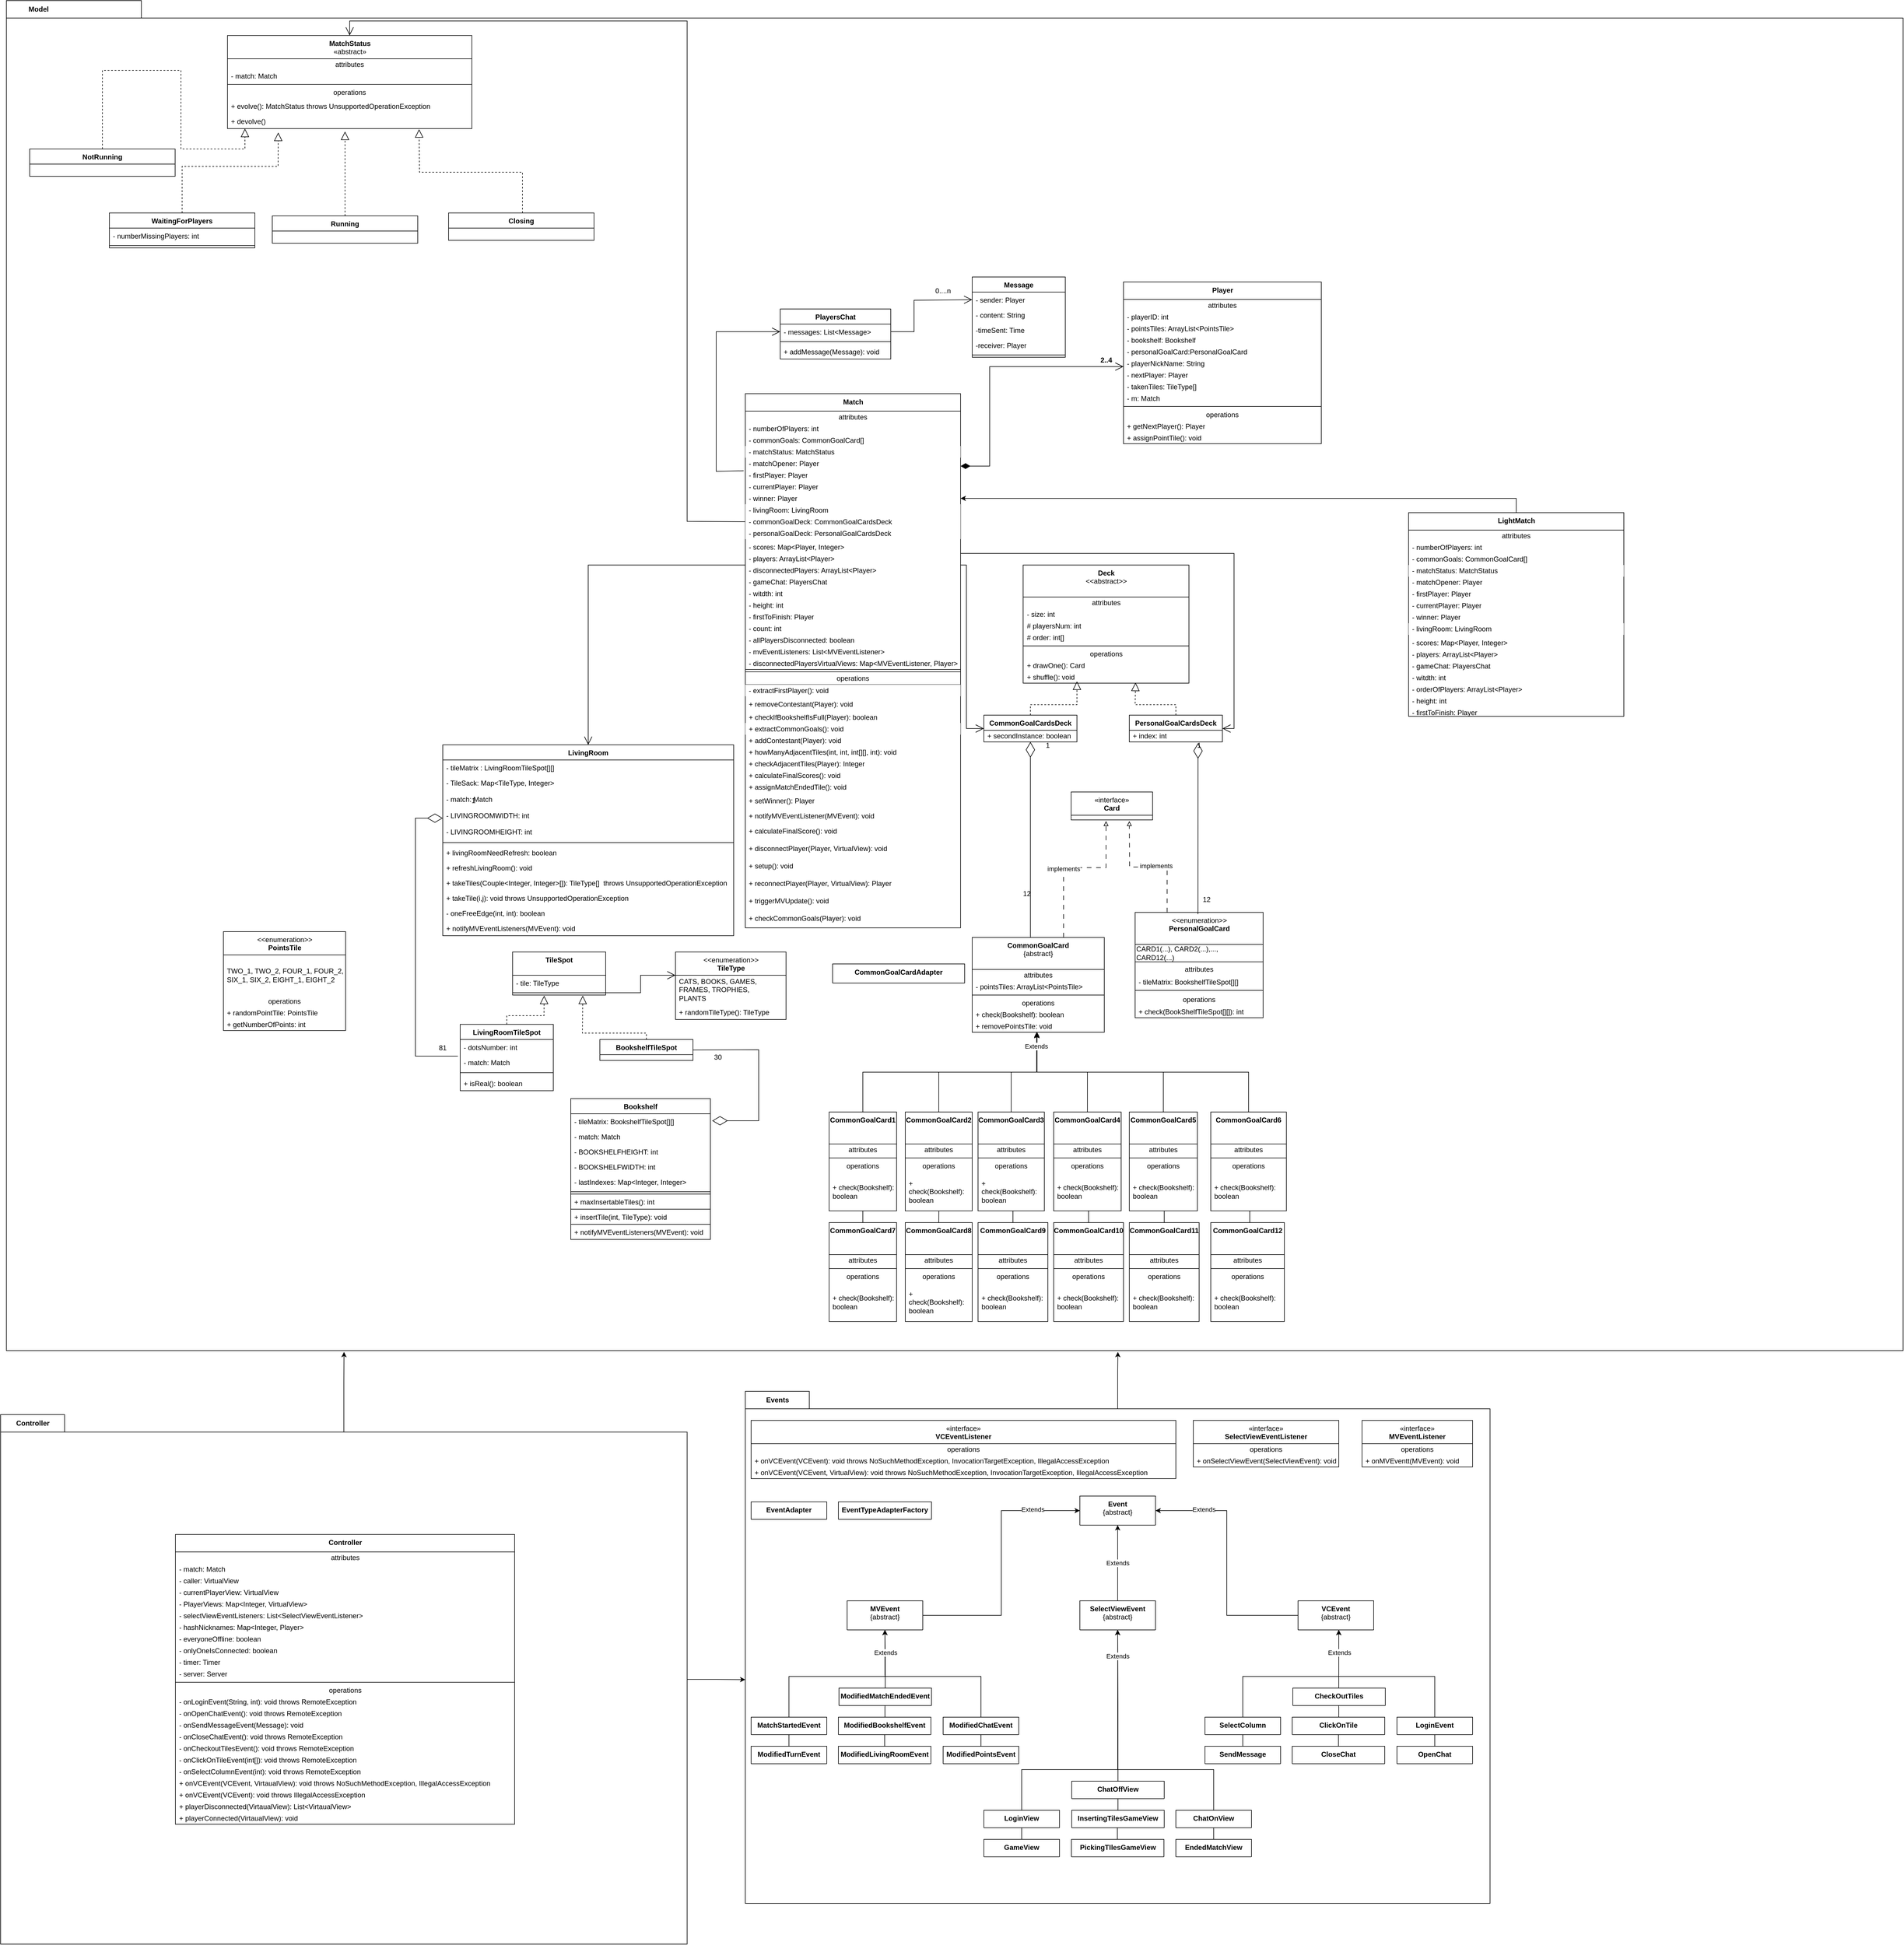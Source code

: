 <mxfile version="20.8.16" type="device"><diagram name="ServerSide" id="hrB9VUlsci2HEdaLjR_Z"><mxGraphModel dx="3968" dy="5873" grid="1" gridSize="10" guides="1" tooltips="1" connect="1" arrows="1" fold="1" page="1" pageScale="1" pageWidth="827" pageHeight="1169" math="0" shadow="0"><root><mxCell id="0"/><mxCell id="1" parent="0"/><mxCell id="iEnsNC7LLxe0rt-zGGxk-167" value="Model" style="shape=folder;fontStyle=1;tabWidth=110;tabHeight=30;tabPosition=left;html=1;boundedLbl=1;labelInHeader=1;container=1;collapsible=0;recursiveResize=0;movable=1;resizable=1;rotatable=1;deletable=1;editable=1;locked=0;connectable=1;fillColor=#FFFFFF;strokeColor=#000000;" parent="1" vertex="1"><mxGeometry x="-1040" y="-3700" width="3260" height="2320" as="geometry"/></mxCell><mxCell id="92ZYuoUsC0Ov662HI7nl-2" value="TileSpot" style="swimlane;fontStyle=1;align=center;verticalAlign=top;childLayout=stackLayout;horizontal=1;startSize=40;horizontalStack=0;resizeParent=1;resizeParentMax=0;resizeLast=0;collapsible=1;marginBottom=0;" parent="iEnsNC7LLxe0rt-zGGxk-167" vertex="1"><mxGeometry x="870" y="1635" width="160" height="74" as="geometry"/></mxCell><mxCell id="iEnsNC7LLxe0rt-zGGxk-26" value="- tile: TileType" style="text;strokeColor=none;fillColor=none;align=left;verticalAlign=top;spacingLeft=4;spacingRight=4;overflow=hidden;rotatable=0;points=[[0,0.5],[1,0.5]];portConstraint=eastwest;" parent="92ZYuoUsC0Ov662HI7nl-2" vertex="1"><mxGeometry y="40" width="160" height="26" as="geometry"/></mxCell><mxCell id="92ZYuoUsC0Ov662HI7nl-4" value="" style="line;strokeWidth=1;fillColor=none;align=left;verticalAlign=middle;spacingTop=-1;spacingLeft=3;spacingRight=3;rotatable=0;labelPosition=right;points=[];portConstraint=eastwest;strokeColor=inherit;" parent="92ZYuoUsC0Ov662HI7nl-2" vertex="1"><mxGeometry y="66" width="160" height="8" as="geometry"/></mxCell><mxCell id="iEnsNC7LLxe0rt-zGGxk-23" value="LivingRoomTileSpot" style="swimlane;fontStyle=1;align=center;verticalAlign=top;childLayout=stackLayout;horizontal=1;startSize=26;horizontalStack=0;resizeParent=1;resizeParentMax=0;resizeLast=0;collapsible=1;marginBottom=0;" parent="iEnsNC7LLxe0rt-zGGxk-167" vertex="1"><mxGeometry x="780" y="1759.36" width="160" height="114" as="geometry"/></mxCell><mxCell id="iEnsNC7LLxe0rt-zGGxk-25" value="- dotsNumber: int" style="text;strokeColor=none;fillColor=none;align=left;verticalAlign=top;spacingLeft=4;spacingRight=4;overflow=hidden;rotatable=0;points=[[0,0.5],[1,0.5]];portConstraint=eastwest;" parent="iEnsNC7LLxe0rt-zGGxk-23" vertex="1"><mxGeometry y="26" width="160" height="26" as="geometry"/></mxCell><mxCell id="_3B_tj5tk1eEmYcWp5SP-279" value="- match: Match" style="text;strokeColor=none;fillColor=none;align=left;verticalAlign=top;spacingLeft=4;spacingRight=4;overflow=hidden;rotatable=0;points=[[0,0.5],[1,0.5]];portConstraint=eastwest;" parent="iEnsNC7LLxe0rt-zGGxk-23" vertex="1"><mxGeometry y="52" width="160" height="26" as="geometry"/></mxCell><mxCell id="iEnsNC7LLxe0rt-zGGxk-27" value="" style="line;strokeWidth=1;fillColor=none;align=left;verticalAlign=middle;spacingTop=-1;spacingLeft=3;spacingRight=3;rotatable=0;labelPosition=right;points=[];portConstraint=eastwest;strokeColor=inherit;" parent="iEnsNC7LLxe0rt-zGGxk-23" vertex="1"><mxGeometry y="78" width="160" height="10" as="geometry"/></mxCell><mxCell id="iEnsNC7LLxe0rt-zGGxk-28" value="+ isReal(): boolean&#10;" style="text;strokeColor=none;fillColor=none;align=left;verticalAlign=top;spacingLeft=4;spacingRight=4;overflow=hidden;rotatable=0;points=[[0,0.5],[1,0.5]];portConstraint=eastwest;" parent="iEnsNC7LLxe0rt-zGGxk-23" vertex="1"><mxGeometry y="88" width="160" height="26" as="geometry"/></mxCell><mxCell id="iEnsNC7LLxe0rt-zGGxk-9" value="&amp;lt;&amp;lt;enumeration&amp;gt;&amp;gt;&lt;br&gt;&lt;b&gt;TileType&lt;br&gt;&lt;br&gt;&lt;/b&gt;" style="swimlane;fontStyle=0;align=center;verticalAlign=top;childLayout=stackLayout;horizontal=1;startSize=40;horizontalStack=0;resizeParent=1;resizeParentMax=0;resizeLast=0;collapsible=0;marginBottom=0;html=1;" parent="iEnsNC7LLxe0rt-zGGxk-167" vertex="1"><mxGeometry x="1150" y="1635" width="190" height="116" as="geometry"/></mxCell><mxCell id="iEnsNC7LLxe0rt-zGGxk-10" value="CATS, BOOKS, GAMES,&amp;nbsp;&lt;br&gt;FRAMES, TROPHIES, &lt;br&gt;PLANTS" style="text;html=1;strokeColor=none;fillColor=none;align=left;verticalAlign=middle;spacingLeft=4;spacingRight=4;overflow=hidden;rotatable=0;points=[[0,0.5],[1,0.5]];portConstraint=eastwest;" parent="iEnsNC7LLxe0rt-zGGxk-9" vertex="1"><mxGeometry y="40" width="190" height="50" as="geometry"/></mxCell><mxCell id="_3B_tj5tk1eEmYcWp5SP-278" value="+ randomTileType(): TileType" style="text;strokeColor=none;fillColor=none;align=left;verticalAlign=top;spacingLeft=4;spacingRight=4;overflow=hidden;rotatable=0;points=[[0,0.5],[1,0.5]];portConstraint=eastwest;" parent="iEnsNC7LLxe0rt-zGGxk-9" vertex="1"><mxGeometry y="90" width="190" height="26" as="geometry"/></mxCell><mxCell id="iEnsNC7LLxe0rt-zGGxk-16" value="BookshelfTileSpot" style="swimlane;fontStyle=1;align=center;verticalAlign=top;childLayout=stackLayout;horizontal=1;startSize=26;horizontalStack=0;resizeParent=1;resizeParentMax=0;resizeLast=0;collapsible=1;marginBottom=0;" parent="iEnsNC7LLxe0rt-zGGxk-167" vertex="1"><mxGeometry x="1020" y="1785.36" width="160" height="36" as="geometry"/></mxCell><mxCell id="iEnsNC7LLxe0rt-zGGxk-129" value="&lt;b&gt;Player&lt;/b&gt;" style="swimlane;fontStyle=0;align=center;verticalAlign=top;childLayout=stackLayout;horizontal=1;startSize=30;horizontalStack=0;resizeParent=1;resizeParentMax=0;resizeLast=0;collapsible=0;marginBottom=0;html=1;strokeColor=#000000;" parent="iEnsNC7LLxe0rt-zGGxk-167" vertex="1"><mxGeometry x="1920" y="483.5" width="340" height="278" as="geometry"/></mxCell><mxCell id="iEnsNC7LLxe0rt-zGGxk-130" value="attributes" style="text;html=1;strokeColor=none;fillColor=none;align=center;verticalAlign=middle;spacingLeft=4;spacingRight=4;overflow=hidden;rotatable=0;points=[[0,0.5],[1,0.5]];portConstraint=eastwest;" parent="iEnsNC7LLxe0rt-zGGxk-129" vertex="1"><mxGeometry y="30" width="340" height="20" as="geometry"/></mxCell><mxCell id="iEnsNC7LLxe0rt-zGGxk-131" value="- playerID: int" style="text;html=1;strokeColor=none;fillColor=none;align=left;verticalAlign=middle;spacingLeft=4;spacingRight=4;overflow=hidden;rotatable=0;points=[[0,0.5],[1,0.5]];portConstraint=eastwest;" parent="iEnsNC7LLxe0rt-zGGxk-129" vertex="1"><mxGeometry y="50" width="340" height="20" as="geometry"/></mxCell><mxCell id="VxPUNB2d-WD5Udo-ZghJ-4" value="- pointsTiles: ArrayList&amp;lt;PointsTile&amp;gt;" style="text;html=1;strokeColor=none;fillColor=none;align=left;verticalAlign=middle;spacingLeft=4;spacingRight=4;overflow=hidden;rotatable=0;points=[[0,0.5],[1,0.5]];portConstraint=eastwest;" parent="iEnsNC7LLxe0rt-zGGxk-129" vertex="1"><mxGeometry y="70" width="340" height="20" as="geometry"/></mxCell><mxCell id="x1CPa9od3_AfTyYTqJ5p-12" value="- bookshelf: Bookshelf" style="text;html=1;strokeColor=none;fillColor=none;align=left;verticalAlign=middle;spacingLeft=4;spacingRight=4;overflow=hidden;rotatable=0;points=[[0,0.5],[1,0.5]];portConstraint=eastwest;" parent="iEnsNC7LLxe0rt-zGGxk-129" vertex="1"><mxGeometry y="90" width="340" height="20" as="geometry"/></mxCell><mxCell id="x1CPa9od3_AfTyYTqJ5p-15" value="- personalGoalCard:PersonalGoalCard" style="text;html=1;strokeColor=none;fillColor=none;align=left;verticalAlign=middle;spacingLeft=4;spacingRight=4;overflow=hidden;rotatable=0;points=[[0,0.5],[1,0.5]];portConstraint=eastwest;" parent="iEnsNC7LLxe0rt-zGGxk-129" vertex="1"><mxGeometry y="110" width="340" height="20" as="geometry"/></mxCell><mxCell id="iEnsNC7LLxe0rt-zGGxk-132" value="- playerNickName: String" style="text;html=1;strokeColor=none;fillColor=none;align=left;verticalAlign=middle;spacingLeft=4;spacingRight=4;overflow=hidden;rotatable=0;points=[[0,0.5],[1,0.5]];portConstraint=eastwest;" parent="iEnsNC7LLxe0rt-zGGxk-129" vertex="1"><mxGeometry y="130" width="340" height="20" as="geometry"/></mxCell><mxCell id="iEnsNC7LLxe0rt-zGGxk-133" value="- nextPlayer: Player" style="text;html=1;strokeColor=none;fillColor=none;align=left;verticalAlign=middle;spacingLeft=4;spacingRight=4;overflow=hidden;rotatable=0;points=[[0,0.5],[1,0.5]];portConstraint=eastwest;" parent="iEnsNC7LLxe0rt-zGGxk-129" vertex="1"><mxGeometry y="150" width="340" height="20" as="geometry"/></mxCell><mxCell id="iEnsNC7LLxe0rt-zGGxk-134" value="- takenTiles: TileType[]" style="text;html=1;strokeColor=none;fillColor=none;align=left;verticalAlign=middle;spacingLeft=4;spacingRight=4;overflow=hidden;rotatable=0;points=[[0,0.5],[1,0.5]];portConstraint=eastwest;" parent="iEnsNC7LLxe0rt-zGGxk-129" vertex="1"><mxGeometry y="170" width="340" height="20" as="geometry"/></mxCell><mxCell id="_3B_tj5tk1eEmYcWp5SP-272" value="- m: Match" style="text;html=1;strokeColor=none;fillColor=none;align=left;verticalAlign=middle;spacingLeft=4;spacingRight=4;overflow=hidden;rotatable=0;points=[[0,0.5],[1,0.5]];portConstraint=eastwest;" parent="iEnsNC7LLxe0rt-zGGxk-129" vertex="1"><mxGeometry y="190" width="340" height="20" as="geometry"/></mxCell><mxCell id="iEnsNC7LLxe0rt-zGGxk-136" value="" style="line;strokeWidth=1;fillColor=none;align=left;verticalAlign=middle;spacingTop=-1;spacingLeft=3;spacingRight=3;rotatable=0;labelPosition=right;points=[];portConstraint=eastwest;" parent="iEnsNC7LLxe0rt-zGGxk-129" vertex="1"><mxGeometry y="210" width="340" height="8" as="geometry"/></mxCell><mxCell id="iEnsNC7LLxe0rt-zGGxk-137" value="operations" style="text;html=1;strokeColor=none;fillColor=none;align=center;verticalAlign=middle;spacingLeft=4;spacingRight=4;overflow=hidden;rotatable=0;points=[[0,0.5],[1,0.5]];portConstraint=eastwest;" parent="iEnsNC7LLxe0rt-zGGxk-129" vertex="1"><mxGeometry y="218" width="340" height="20" as="geometry"/></mxCell><mxCell id="x1CPa9od3_AfTyYTqJ5p-16" value="+ getNextPlayer(): Player" style="text;html=1;strokeColor=none;fillColor=none;align=left;verticalAlign=middle;spacingLeft=4;spacingRight=4;overflow=hidden;rotatable=0;points=[[0,0.5],[1,0.5]];portConstraint=eastwest;shadow=0;" parent="iEnsNC7LLxe0rt-zGGxk-129" vertex="1"><mxGeometry y="238" width="340" height="20" as="geometry"/></mxCell><mxCell id="VxPUNB2d-WD5Udo-ZghJ-3" value="+ assignPointTile(): void" style="text;html=1;strokeColor=none;fillColor=none;align=left;verticalAlign=middle;spacingLeft=4;spacingRight=4;overflow=hidden;rotatable=0;points=[[0,0.5],[1,0.5]];portConstraint=eastwest;shadow=0;" parent="iEnsNC7LLxe0rt-zGGxk-129" vertex="1"><mxGeometry y="258" width="340" height="20" as="geometry"/></mxCell><mxCell id="iEnsNC7LLxe0rt-zGGxk-11" value="Bookshelf" style="swimlane;fontStyle=1;align=center;verticalAlign=top;childLayout=stackLayout;horizontal=1;startSize=26;horizontalStack=0;resizeParent=1;resizeParentMax=0;resizeLast=0;collapsible=1;marginBottom=0;" parent="iEnsNC7LLxe0rt-zGGxk-167" vertex="1"><mxGeometry x="970" y="1887" width="240" height="242" as="geometry"/></mxCell><mxCell id="iEnsNC7LLxe0rt-zGGxk-12" value="- tileMatrix: BookshelfTileSpot[][]" style="text;strokeColor=none;fillColor=none;align=left;verticalAlign=top;spacingLeft=4;spacingRight=4;overflow=hidden;rotatable=0;points=[[0,0.5],[1,0.5]];portConstraint=eastwest;" parent="iEnsNC7LLxe0rt-zGGxk-11" vertex="1"><mxGeometry y="26" width="240" height="26" as="geometry"/></mxCell><mxCell id="Wln8tg_5s8hiBWHnHDHo-16" value="" style="endArrow=diamondThin;endFill=0;endSize=24;html=1;rounded=0;exitX=1;exitY=0.5;exitDx=0;exitDy=0;" parent="iEnsNC7LLxe0rt-zGGxk-11" source="iEnsNC7LLxe0rt-zGGxk-16" edge="1"><mxGeometry width="160" relative="1" as="geometry"><mxPoint x="60" y="38.41" as="sourcePoint"/><mxPoint x="243" y="38" as="targetPoint"/><Array as="points"><mxPoint x="323" y="-84"/><mxPoint x="323" y="38"/><mxPoint x="293" y="38"/><mxPoint x="270" y="38"/></Array></mxGeometry></mxCell><mxCell id="_3B_tj5tk1eEmYcWp5SP-280" value="- match: Match" style="text;strokeColor=none;fillColor=none;align=left;verticalAlign=top;spacingLeft=4;spacingRight=4;overflow=hidden;rotatable=0;points=[[0,0.5],[1,0.5]];portConstraint=eastwest;" parent="iEnsNC7LLxe0rt-zGGxk-11" vertex="1"><mxGeometry y="52" width="240" height="26" as="geometry"/></mxCell><mxCell id="_3B_tj5tk1eEmYcWp5SP-281" value="- BOOKSHELFHEIGHT: int" style="text;strokeColor=none;fillColor=none;align=left;verticalAlign=top;spacingLeft=4;spacingRight=4;overflow=hidden;rotatable=0;points=[[0,0.5],[1,0.5]];portConstraint=eastwest;" parent="iEnsNC7LLxe0rt-zGGxk-11" vertex="1"><mxGeometry y="78" width="240" height="26" as="geometry"/></mxCell><mxCell id="_3B_tj5tk1eEmYcWp5SP-282" value="- BOOKSHELFWIDTH: int" style="text;strokeColor=none;fillColor=none;align=left;verticalAlign=top;spacingLeft=4;spacingRight=4;overflow=hidden;rotatable=0;points=[[0,0.5],[1,0.5]];portConstraint=eastwest;" parent="iEnsNC7LLxe0rt-zGGxk-11" vertex="1"><mxGeometry y="104" width="240" height="26" as="geometry"/></mxCell><mxCell id="_3B_tj5tk1eEmYcWp5SP-283" value="- lastIndexes: Map&lt;Integer, Integer&gt;" style="text;strokeColor=none;fillColor=none;align=left;verticalAlign=top;spacingLeft=4;spacingRight=4;overflow=hidden;rotatable=0;points=[[0,0.5],[1,0.5]];portConstraint=eastwest;" parent="iEnsNC7LLxe0rt-zGGxk-11" vertex="1"><mxGeometry y="130" width="240" height="26" as="geometry"/></mxCell><mxCell id="iEnsNC7LLxe0rt-zGGxk-13" value="" style="line;strokeWidth=1;fillColor=none;align=left;verticalAlign=middle;spacingTop=-1;spacingLeft=3;spacingRight=3;rotatable=0;labelPosition=right;points=[];portConstraint=eastwest;strokeColor=inherit;" parent="iEnsNC7LLxe0rt-zGGxk-11" vertex="1"><mxGeometry y="156" width="240" height="8" as="geometry"/></mxCell><mxCell id="f0M-4CW8BpvCbv3RzCkF-8" value="+ maxInsertableTiles(): int" style="text;strokeColor=#000000;fillColor=none;align=left;verticalAlign=top;spacingLeft=4;spacingRight=4;overflow=hidden;rotatable=0;points=[[0,0.5],[1,0.5]];portConstraint=eastwest;" parent="iEnsNC7LLxe0rt-zGGxk-11" vertex="1"><mxGeometry y="164" width="240" height="26" as="geometry"/></mxCell><mxCell id="VxPUNB2d-WD5Udo-ZghJ-1" value="+ insertTile(int, TileType): void" style="text;strokeColor=#000000;fillColor=none;align=left;verticalAlign=top;spacingLeft=4;spacingRight=4;overflow=hidden;rotatable=0;points=[[0,0.5],[1,0.5]];portConstraint=eastwest;" parent="iEnsNC7LLxe0rt-zGGxk-11" vertex="1"><mxGeometry y="190" width="240" height="26" as="geometry"/></mxCell><mxCell id="_3B_tj5tk1eEmYcWp5SP-285" value="+ notifyMVEventListeners(MVEvent): void" style="text;strokeColor=#000000;fillColor=none;align=left;verticalAlign=top;spacingLeft=4;spacingRight=4;overflow=hidden;rotatable=0;points=[[0,0.5],[1,0.5]];portConstraint=eastwest;" parent="iEnsNC7LLxe0rt-zGGxk-11" vertex="1"><mxGeometry y="216" width="240" height="26" as="geometry"/></mxCell><mxCell id="iEnsNC7LLxe0rt-zGGxk-61" value="WaitingForPlayers" style="swimlane;fontStyle=1;align=center;verticalAlign=top;childLayout=stackLayout;horizontal=1;startSize=26;horizontalStack=0;resizeParent=1;resizeParentMax=0;resizeLast=0;collapsible=1;marginBottom=0;" parent="iEnsNC7LLxe0rt-zGGxk-167" vertex="1"><mxGeometry x="177" y="365" width="250" height="60" as="geometry"/></mxCell><mxCell id="iEnsNC7LLxe0rt-zGGxk-62" value="- numberMissingPlayers: int" style="text;strokeColor=none;fillColor=none;align=left;verticalAlign=top;spacingLeft=4;spacingRight=4;overflow=hidden;rotatable=0;points=[[0,0.5],[1,0.5]];portConstraint=eastwest;" parent="iEnsNC7LLxe0rt-zGGxk-61" vertex="1"><mxGeometry y="26" width="250" height="26" as="geometry"/></mxCell><mxCell id="iEnsNC7LLxe0rt-zGGxk-63" value="" style="line;strokeWidth=1;fillColor=none;align=left;verticalAlign=middle;spacingTop=-1;spacingLeft=3;spacingRight=3;rotatable=0;labelPosition=right;points=[];portConstraint=eastwest;strokeColor=inherit;" parent="iEnsNC7LLxe0rt-zGGxk-61" vertex="1"><mxGeometry y="52" width="250" height="8" as="geometry"/></mxCell><mxCell id="iEnsNC7LLxe0rt-zGGxk-66" value="Running" style="swimlane;fontStyle=1;align=center;verticalAlign=top;childLayout=stackLayout;horizontal=1;startSize=26;horizontalStack=0;resizeParent=1;resizeParentMax=0;resizeLast=0;collapsible=1;marginBottom=0;" parent="iEnsNC7LLxe0rt-zGGxk-167" vertex="1"><mxGeometry x="457" y="370" width="250" height="47" as="geometry"/></mxCell><mxCell id="iEnsNC7LLxe0rt-zGGxk-69" value="&lt;b&gt;MatchStatus&lt;/b&gt;&lt;br&gt;«abstract»" style="swimlane;fontStyle=0;align=center;verticalAlign=top;childLayout=stackLayout;horizontal=1;startSize=40;horizontalStack=0;resizeParent=1;resizeParentMax=0;resizeLast=0;collapsible=0;marginBottom=0;html=1;" parent="iEnsNC7LLxe0rt-zGGxk-167" vertex="1"><mxGeometry x="380" y="60" width="420" height="160" as="geometry"/></mxCell><mxCell id="_3B_tj5tk1eEmYcWp5SP-271" value="attributes" style="text;html=1;strokeColor=none;fillColor=none;align=center;verticalAlign=middle;spacingLeft=4;spacingRight=4;overflow=hidden;rotatable=0;points=[[0,0.5],[1,0.5]];portConstraint=eastwest;" parent="iEnsNC7LLxe0rt-zGGxk-69" vertex="1"><mxGeometry y="40" width="420" height="20" as="geometry"/></mxCell><mxCell id="iEnsNC7LLxe0rt-zGGxk-70" value="- match: Match" style="text;html=1;strokeColor=none;fillColor=none;align=left;verticalAlign=middle;spacingLeft=4;spacingRight=4;overflow=hidden;rotatable=0;points=[[0,0.5],[1,0.5]];portConstraint=eastwest;" parent="iEnsNC7LLxe0rt-zGGxk-69" vertex="1"><mxGeometry y="60" width="420" height="20" as="geometry"/></mxCell><mxCell id="iEnsNC7LLxe0rt-zGGxk-74" value="" style="line;strokeWidth=1;fillColor=none;align=left;verticalAlign=middle;spacingTop=-1;spacingLeft=3;spacingRight=3;rotatable=0;labelPosition=right;points=[];portConstraint=eastwest;" parent="iEnsNC7LLxe0rt-zGGxk-69" vertex="1"><mxGeometry y="80" width="420" height="8" as="geometry"/></mxCell><mxCell id="iEnsNC7LLxe0rt-zGGxk-75" value="operations" style="text;html=1;strokeColor=none;fillColor=none;align=center;verticalAlign=middle;spacingLeft=4;spacingRight=4;overflow=hidden;rotatable=0;points=[[0,0.5],[1,0.5]];portConstraint=eastwest;" parent="iEnsNC7LLxe0rt-zGGxk-69" vertex="1"><mxGeometry y="88" width="420" height="20" as="geometry"/></mxCell><mxCell id="iEnsNC7LLxe0rt-zGGxk-76" value="+ evolve(): MatchStatus throws UnsupportedOperationException" style="text;strokeColor=none;fillColor=none;align=left;verticalAlign=top;spacingLeft=4;spacingRight=4;overflow=hidden;rotatable=0;points=[[0,0.5],[1,0.5]];portConstraint=eastwest;" parent="iEnsNC7LLxe0rt-zGGxk-69" vertex="1"><mxGeometry y="108" width="420" height="26" as="geometry"/></mxCell><mxCell id="_3B_tj5tk1eEmYcWp5SP-268" value="+ devolve()" style="text;strokeColor=none;fillColor=none;align=left;verticalAlign=top;spacingLeft=4;spacingRight=4;overflow=hidden;rotatable=0;points=[[0,0.5],[1,0.5]];portConstraint=eastwest;" parent="iEnsNC7LLxe0rt-zGGxk-69" vertex="1"><mxGeometry y="134" width="420" height="26" as="geometry"/></mxCell><mxCell id="iEnsNC7LLxe0rt-zGGxk-145" value="&lt;b&gt;Deck&lt;br&gt;&lt;/b&gt;&amp;lt;&amp;lt;abstract&amp;gt;&amp;gt;" style="swimlane;fontStyle=0;align=center;verticalAlign=top;childLayout=stackLayout;horizontal=1;startSize=55;horizontalStack=0;resizeParent=1;resizeParentMax=0;resizeLast=0;collapsible=0;marginBottom=0;html=1;labelBorderColor=none;strokeColor=#000000;fontColor=#000000;" parent="iEnsNC7LLxe0rt-zGGxk-167" vertex="1"><mxGeometry x="1747.5" y="970" width="285" height="203" as="geometry"/></mxCell><mxCell id="iEnsNC7LLxe0rt-zGGxk-146" value="attributes" style="text;html=1;strokeColor=none;fillColor=none;align=center;verticalAlign=middle;spacingLeft=4;spacingRight=4;overflow=hidden;rotatable=0;points=[[0,0.5],[1,0.5]];portConstraint=eastwest;fontColor=#000000;" parent="iEnsNC7LLxe0rt-zGGxk-145" vertex="1"><mxGeometry y="55" width="285" height="20" as="geometry"/></mxCell><mxCell id="iEnsNC7LLxe0rt-zGGxk-147" value="- size: int" style="text;html=1;strokeColor=none;fillColor=none;align=left;verticalAlign=middle;spacingLeft=4;spacingRight=4;overflow=hidden;rotatable=0;points=[[0,0.5],[1,0.5]];portConstraint=eastwest;fontColor=#000000;" parent="iEnsNC7LLxe0rt-zGGxk-145" vertex="1"><mxGeometry y="75" width="285" height="20" as="geometry"/></mxCell><mxCell id="lR7D6RkpAyPXtjpiftA8-46" value="# playersNum: int" style="text;html=1;strokeColor=none;fillColor=none;align=left;verticalAlign=middle;spacingLeft=4;spacingRight=4;overflow=hidden;rotatable=0;points=[[0,0.5],[1,0.5]];portConstraint=eastwest;fontColor=#000000;" parent="iEnsNC7LLxe0rt-zGGxk-145" vertex="1"><mxGeometry y="95" width="285" height="20" as="geometry"/></mxCell><mxCell id="_3B_tj5tk1eEmYcWp5SP-290" value="# order: int[]" style="text;html=1;strokeColor=none;fillColor=none;align=left;verticalAlign=middle;spacingLeft=4;spacingRight=4;overflow=hidden;rotatable=0;points=[[0,0.5],[1,0.5]];portConstraint=eastwest;fontColor=#000000;" parent="iEnsNC7LLxe0rt-zGGxk-145" vertex="1"><mxGeometry y="115" width="285" height="20" as="geometry"/></mxCell><mxCell id="iEnsNC7LLxe0rt-zGGxk-148" value="" style="line;strokeWidth=1;fillColor=none;align=left;verticalAlign=middle;spacingTop=-1;spacingLeft=3;spacingRight=3;rotatable=0;labelPosition=right;points=[];portConstraint=eastwest;labelBorderColor=none;strokeColor=#000000;fontColor=#000000;" parent="iEnsNC7LLxe0rt-zGGxk-145" vertex="1"><mxGeometry y="135" width="285" height="8" as="geometry"/></mxCell><mxCell id="iEnsNC7LLxe0rt-zGGxk-149" value="operations" style="text;html=1;strokeColor=none;fillColor=none;align=center;verticalAlign=middle;spacingLeft=4;spacingRight=4;overflow=hidden;rotatable=0;points=[[0,0.5],[1,0.5]];portConstraint=eastwest;fontColor=#000000;" parent="iEnsNC7LLxe0rt-zGGxk-145" vertex="1"><mxGeometry y="143" width="285" height="20" as="geometry"/></mxCell><mxCell id="iEnsNC7LLxe0rt-zGGxk-150" value="+ drawOne(): Card" style="text;html=1;strokeColor=none;fillColor=none;align=left;verticalAlign=middle;spacingLeft=4;spacingRight=4;overflow=hidden;rotatable=0;points=[[0,0.5],[1,0.5]];portConstraint=eastwest;fontColor=#000000;" parent="iEnsNC7LLxe0rt-zGGxk-145" vertex="1"><mxGeometry y="163" width="285" height="20" as="geometry"/></mxCell><mxCell id="iEnsNC7LLxe0rt-zGGxk-151" value="+ shuffle(): void&amp;nbsp;" style="text;html=1;strokeColor=none;fillColor=none;align=left;verticalAlign=middle;spacingLeft=4;spacingRight=4;overflow=hidden;rotatable=0;points=[[0,0.5],[1,0.5]];portConstraint=eastwest;fontColor=#000000;" parent="iEnsNC7LLxe0rt-zGGxk-145" vertex="1"><mxGeometry y="183" width="285" height="20" as="geometry"/></mxCell><mxCell id="Wln8tg_5s8hiBWHnHDHo-1" value="12" style="text;html=1;strokeColor=none;fillColor=none;align=center;verticalAlign=middle;whiteSpace=wrap;rounded=0;" parent="iEnsNC7LLxe0rt-zGGxk-167" vertex="1"><mxGeometry x="1724" y="1520" width="60" height="30" as="geometry"/></mxCell><mxCell id="Wln8tg_5s8hiBWHnHDHo-4" value="12" style="text;html=1;strokeColor=none;fillColor=none;align=center;verticalAlign=middle;whiteSpace=wrap;rounded=0;" parent="iEnsNC7LLxe0rt-zGGxk-167" vertex="1"><mxGeometry x="2032.5" y="1530" width="60" height="30" as="geometry"/></mxCell><mxCell id="Wln8tg_5s8hiBWHnHDHo-6" value="1" style="text;html=1;strokeColor=none;fillColor=none;align=center;verticalAlign=middle;whiteSpace=wrap;rounded=0;" parent="iEnsNC7LLxe0rt-zGGxk-167" vertex="1"><mxGeometry x="2020" y="1265" width="60" height="30" as="geometry"/></mxCell><mxCell id="Wln8tg_5s8hiBWHnHDHo-7" value="1" style="text;html=1;strokeColor=none;fillColor=none;align=center;verticalAlign=middle;whiteSpace=wrap;rounded=0;" parent="iEnsNC7LLxe0rt-zGGxk-167" vertex="1"><mxGeometry x="1760" y="1265" width="60" height="30" as="geometry"/></mxCell><mxCell id="TGczXiBnH50R4w1sZ0Ey-8" value="" style="endArrow=block;dashed=1;endFill=0;endSize=12;html=1;rounded=0;exitX=0.5;exitY=0;exitDx=0;exitDy=0;" parent="iEnsNC7LLxe0rt-zGGxk-167" source="iEnsNC7LLxe0rt-zGGxk-66" edge="1"><mxGeometry width="160" relative="1" as="geometry"><mxPoint x="667" y="325" as="sourcePoint"/><mxPoint x="582" y="225" as="targetPoint"/></mxGeometry></mxCell><mxCell id="TGczXiBnH50R4w1sZ0Ey-9" value="" style="endArrow=block;dashed=1;endFill=0;endSize=12;html=1;rounded=0;entryX=0.784;entryY=1.038;entryDx=0;entryDy=0;entryPerimeter=0;exitX=0.5;exitY=0;exitDx=0;exitDy=0;" parent="iEnsNC7LLxe0rt-zGGxk-167" target="_3B_tj5tk1eEmYcWp5SP-268" edge="1"><mxGeometry width="160" relative="1" as="geometry"><mxPoint x="887" y="365" as="sourcePoint"/><mxPoint x="710.4" y="227.796" as="targetPoint"/><Array as="points"><mxPoint x="887" y="295"/><mxPoint x="710" y="295"/></Array></mxGeometry></mxCell><mxCell id="TGczXiBnH50R4w1sZ0Ey-10" value="" style="endArrow=block;dashed=1;endFill=0;endSize=12;html=1;rounded=0;entryX=0.191;entryY=1.105;entryDx=0;entryDy=0;entryPerimeter=0;exitX=0.5;exitY=0;exitDx=0;exitDy=0;" parent="iEnsNC7LLxe0rt-zGGxk-167" source="iEnsNC7LLxe0rt-zGGxk-61" edge="1"><mxGeometry width="160" relative="1" as="geometry"><mxPoint x="667" y="325" as="sourcePoint"/><mxPoint x="467.22" y="226.73" as="targetPoint"/><Array as="points"><mxPoint x="302" y="285"/><mxPoint x="467" y="285"/></Array></mxGeometry></mxCell><mxCell id="TGczXiBnH50R4w1sZ0Ey-11" value="" style="endArrow=block;dashed=1;endFill=0;endSize=12;html=1;rounded=0;exitX=0.5;exitY=0;exitDx=0;exitDy=0;entryX=0.339;entryY=1.14;entryDx=0;entryDy=0;entryPerimeter=0;" parent="iEnsNC7LLxe0rt-zGGxk-167" source="iEnsNC7LLxe0rt-zGGxk-23" edge="1"><mxGeometry width="160" relative="1" as="geometry"><mxPoint x="910" y="1624.36" as="sourcePoint"/><mxPoint x="924.24" y="1710.0" as="targetPoint"/><Array as="points"><mxPoint x="860" y="1744.36"/><mxPoint x="924" y="1744.36"/></Array></mxGeometry></mxCell><mxCell id="TGczXiBnH50R4w1sZ0Ey-12" value="" style="endArrow=block;dashed=1;endFill=0;endSize=12;html=1;rounded=0;exitX=0.5;exitY=0;exitDx=0;exitDy=0;entryX=0.754;entryY=1.14;entryDx=0;entryDy=0;entryPerimeter=0;" parent="iEnsNC7LLxe0rt-zGGxk-167" source="iEnsNC7LLxe0rt-zGGxk-16" edge="1"><mxGeometry width="160" relative="1" as="geometry"><mxPoint x="910" y="1624.36" as="sourcePoint"/><mxPoint x="990.64" y="1710.0" as="targetPoint"/><Array as="points"><mxPoint x="1100" y="1774.36"/><mxPoint x="990" y="1774.36"/></Array></mxGeometry></mxCell><mxCell id="TGczXiBnH50R4w1sZ0Ey-19" value="" style="endArrow=open;endFill=1;endSize=12;html=1;rounded=0;exitX=1;exitY=1.154;exitDx=0;exitDy=0;exitPerimeter=0;" parent="iEnsNC7LLxe0rt-zGGxk-167" source="iEnsNC7LLxe0rt-zGGxk-26" edge="1"><mxGeometry width="160" relative="1" as="geometry"><mxPoint x="1170" y="1655" as="sourcePoint"/><mxPoint x="1150" y="1675" as="targetPoint"/><Array as="points"><mxPoint x="1090" y="1705"/><mxPoint x="1090" y="1675"/></Array></mxGeometry></mxCell><mxCell id="Wln8tg_5s8hiBWHnHDHo-17" value="1" style="text;html=1;strokeColor=none;fillColor=none;align=center;verticalAlign=middle;whiteSpace=wrap;rounded=0;" parent="iEnsNC7LLxe0rt-zGGxk-167" vertex="1"><mxGeometry x="773" y="1360" width="60" height="30" as="geometry"/></mxCell><mxCell id="Wln8tg_5s8hiBWHnHDHo-20" value="30" style="text;html=1;strokeColor=none;fillColor=none;align=center;verticalAlign=middle;whiteSpace=wrap;rounded=0;" parent="iEnsNC7LLxe0rt-zGGxk-167" vertex="1"><mxGeometry x="1193" y="1801.36" width="60" height="30" as="geometry"/></mxCell><mxCell id="Wln8tg_5s8hiBWHnHDHo-21" value="81" style="text;html=1;strokeColor=none;fillColor=none;align=center;verticalAlign=middle;whiteSpace=wrap;rounded=0;" parent="iEnsNC7LLxe0rt-zGGxk-167" vertex="1"><mxGeometry x="720" y="1785.36" width="60" height="30" as="geometry"/></mxCell><mxCell id="Wln8tg_5s8hiBWHnHDHo-24" value="2..4" style="text;align=center;fontStyle=1;verticalAlign=middle;spacingLeft=3;spacingRight=3;strokeColor=none;rotatable=0;points=[[0,0.5],[1,0.5]];portConstraint=eastwest;html=1;" parent="iEnsNC7LLxe0rt-zGGxk-167" vertex="1"><mxGeometry x="1850" y="605" width="80" height="26" as="geometry"/></mxCell><mxCell id="lui4DLEyMlnULKWCSXfG-1" value="PlayersChat" style="swimlane;fontStyle=1;align=center;verticalAlign=top;childLayout=stackLayout;horizontal=1;startSize=26;horizontalStack=0;resizeParent=1;resizeParentMax=0;resizeLast=0;collapsible=1;marginBottom=0;whiteSpace=wrap;html=1;" parent="iEnsNC7LLxe0rt-zGGxk-167" vertex="1"><mxGeometry x="1330" y="530" width="190" height="86" as="geometry"/></mxCell><mxCell id="lui4DLEyMlnULKWCSXfG-2" value="- messages: List&amp;lt;Message&amp;gt;" style="text;strokeColor=none;fillColor=none;align=left;verticalAlign=top;spacingLeft=4;spacingRight=4;overflow=hidden;rotatable=0;points=[[0,0.5],[1,0.5]];portConstraint=eastwest;whiteSpace=wrap;html=1;" parent="lui4DLEyMlnULKWCSXfG-1" vertex="1"><mxGeometry y="26" width="190" height="26" as="geometry"/></mxCell><mxCell id="lui4DLEyMlnULKWCSXfG-3" value="" style="line;strokeWidth=1;fillColor=none;align=left;verticalAlign=middle;spacingTop=-1;spacingLeft=3;spacingRight=3;rotatable=0;labelPosition=right;points=[];portConstraint=eastwest;strokeColor=inherit;" parent="lui4DLEyMlnULKWCSXfG-1" vertex="1"><mxGeometry y="52" width="190" height="8" as="geometry"/></mxCell><mxCell id="lui4DLEyMlnULKWCSXfG-4" value="+ addMessage(Message): void" style="text;strokeColor=none;fillColor=none;align=left;verticalAlign=top;spacingLeft=4;spacingRight=4;overflow=hidden;rotatable=0;points=[[0,0.5],[1,0.5]];portConstraint=eastwest;whiteSpace=wrap;html=1;" parent="lui4DLEyMlnULKWCSXfG-1" vertex="1"><mxGeometry y="60" width="190" height="26" as="geometry"/></mxCell><mxCell id="lui4DLEyMlnULKWCSXfG-5" value="Message" style="swimlane;fontStyle=1;align=center;verticalAlign=top;childLayout=stackLayout;horizontal=1;startSize=26;horizontalStack=0;resizeParent=1;resizeParentMax=0;resizeLast=0;collapsible=1;marginBottom=0;whiteSpace=wrap;html=1;" parent="iEnsNC7LLxe0rt-zGGxk-167" vertex="1"><mxGeometry x="1660" y="475" width="160" height="138" as="geometry"/></mxCell><mxCell id="lui4DLEyMlnULKWCSXfG-6" value="- sender: Player" style="text;strokeColor=none;fillColor=none;align=left;verticalAlign=top;spacingLeft=4;spacingRight=4;overflow=hidden;rotatable=0;points=[[0,0.5],[1,0.5]];portConstraint=eastwest;whiteSpace=wrap;html=1;" parent="lui4DLEyMlnULKWCSXfG-5" vertex="1"><mxGeometry y="26" width="160" height="26" as="geometry"/></mxCell><mxCell id="lui4DLEyMlnULKWCSXfG-9" value="- content: String" style="text;strokeColor=none;fillColor=none;align=left;verticalAlign=top;spacingLeft=4;spacingRight=4;overflow=hidden;rotatable=0;points=[[0,0.5],[1,0.5]];portConstraint=eastwest;whiteSpace=wrap;html=1;" parent="lui4DLEyMlnULKWCSXfG-5" vertex="1"><mxGeometry y="52" width="160" height="26" as="geometry"/></mxCell><mxCell id="lui4DLEyMlnULKWCSXfG-10" value="-timeSent: Time" style="text;strokeColor=none;fillColor=none;align=left;verticalAlign=top;spacingLeft=4;spacingRight=4;overflow=hidden;rotatable=0;points=[[0,0.5],[1,0.5]];portConstraint=eastwest;whiteSpace=wrap;html=1;" parent="lui4DLEyMlnULKWCSXfG-5" vertex="1"><mxGeometry y="78" width="160" height="26" as="geometry"/></mxCell><mxCell id="cBoWfu4ivkMzWweCAko4-1" value="-receiver: Player" style="text;strokeColor=none;fillColor=none;align=left;verticalAlign=top;spacingLeft=4;spacingRight=4;overflow=hidden;rotatable=0;points=[[0,0.5],[1,0.5]];portConstraint=eastwest;whiteSpace=wrap;html=1;" parent="lui4DLEyMlnULKWCSXfG-5" vertex="1"><mxGeometry y="104" width="160" height="26" as="geometry"/></mxCell><mxCell id="lui4DLEyMlnULKWCSXfG-7" value="" style="line;strokeWidth=1;fillColor=none;align=left;verticalAlign=middle;spacingTop=-1;spacingLeft=3;spacingRight=3;rotatable=0;labelPosition=right;points=[];portConstraint=eastwest;strokeColor=inherit;" parent="lui4DLEyMlnULKWCSXfG-5" vertex="1"><mxGeometry y="130" width="160" height="8" as="geometry"/></mxCell><mxCell id="lui4DLEyMlnULKWCSXfG-13" value="0....n" style="text;html=1;strokeColor=none;fillColor=none;align=center;verticalAlign=middle;whiteSpace=wrap;rounded=0;" parent="iEnsNC7LLxe0rt-zGGxk-167" vertex="1"><mxGeometry x="1580" y="483.5" width="60" height="30" as="geometry"/></mxCell><mxCell id="rIDSuXDbuui7cBcAN0Vx-2" value="" style="endArrow=open;endFill=1;endSize=12;html=1;rounded=0;exitX=1;exitY=0.5;exitDx=0;exitDy=0;entryX=0;entryY=0.5;entryDx=0;entryDy=0;" parent="iEnsNC7LLxe0rt-zGGxk-167" source="lui4DLEyMlnULKWCSXfG-2" target="lui4DLEyMlnULKWCSXfG-6" edge="1"><mxGeometry width="160" relative="1" as="geometry"><mxPoint x="1630" y="645" as="sourcePoint"/><mxPoint x="1790" y="645" as="targetPoint"/><Array as="points"><mxPoint x="1560" y="569"/><mxPoint x="1560" y="515"/></Array></mxGeometry></mxCell><mxCell id="iEnsNC7LLxe0rt-zGGxk-34" value="&lt;b&gt;Match&lt;/b&gt;" style="swimlane;fontStyle=0;align=center;verticalAlign=top;childLayout=stackLayout;horizontal=1;startSize=30;horizontalStack=0;resizeParent=1;resizeParentMax=0;resizeLast=0;collapsible=0;marginBottom=0;html=1;" parent="iEnsNC7LLxe0rt-zGGxk-167" vertex="1"><mxGeometry x="1270" y="675.5" width="370" height="918" as="geometry"/></mxCell><mxCell id="iEnsNC7LLxe0rt-zGGxk-35" value="attributes" style="text;html=1;strokeColor=none;fillColor=none;align=center;verticalAlign=middle;spacingLeft=4;spacingRight=4;overflow=hidden;rotatable=0;points=[[0,0.5],[1,0.5]];portConstraint=eastwest;" parent="iEnsNC7LLxe0rt-zGGxk-34" vertex="1"><mxGeometry y="30" width="370" height="20" as="geometry"/></mxCell><mxCell id="iEnsNC7LLxe0rt-zGGxk-36" value="- numberOfPlayers: int" style="text;html=1;strokeColor=none;fillColor=none;align=left;verticalAlign=middle;spacingLeft=4;spacingRight=4;overflow=hidden;rotatable=0;points=[[0,0.5],[1,0.5]];portConstraint=eastwest;" parent="iEnsNC7LLxe0rt-zGGxk-34" vertex="1"><mxGeometry y="50" width="370" height="20" as="geometry"/></mxCell><mxCell id="x1CPa9od3_AfTyYTqJ5p-18" value="- commonGoals: CommonGoalCard[]" style="text;html=1;strokeColor=none;fillColor=none;align=left;verticalAlign=middle;spacingLeft=4;spacingRight=4;overflow=hidden;rotatable=0;points=[[0,0.5],[1,0.5]];portConstraint=eastwest;" parent="iEnsNC7LLxe0rt-zGGxk-34" vertex="1"><mxGeometry y="70" width="370" height="20" as="geometry"/></mxCell><mxCell id="iEnsNC7LLxe0rt-zGGxk-37" value="- matchStatus: MatchStatus" style="text;html=1;strokeColor=none;fillColor=#FFFFFF;align=left;verticalAlign=middle;spacingLeft=4;spacingRight=4;overflow=hidden;rotatable=0;points=[[0,0.5],[1,0.5]];portConstraint=eastwest;" parent="iEnsNC7LLxe0rt-zGGxk-34" vertex="1"><mxGeometry y="90" width="370" height="20" as="geometry"/></mxCell><mxCell id="iEnsNC7LLxe0rt-zGGxk-38" value="- matchOpener: Player" style="text;html=1;strokeColor=none;fillColor=none;align=left;verticalAlign=middle;spacingLeft=4;spacingRight=4;overflow=hidden;rotatable=0;points=[[0,0.5],[1,0.5]];portConstraint=eastwest;" parent="iEnsNC7LLxe0rt-zGGxk-34" vertex="1"><mxGeometry y="110" width="370" height="20" as="geometry"/></mxCell><mxCell id="iEnsNC7LLxe0rt-zGGxk-39" value="- firstPlayer: Player" style="text;html=1;strokeColor=none;fillColor=none;align=left;verticalAlign=middle;spacingLeft=4;spacingRight=4;overflow=hidden;rotatable=0;points=[[0,0.5],[1,0.5]];portConstraint=eastwest;" parent="iEnsNC7LLxe0rt-zGGxk-34" vertex="1"><mxGeometry y="130" width="370" height="20" as="geometry"/></mxCell><mxCell id="L73epk2uIYijiVKenh5l-2" value="- currentPlayer: Player" style="text;html=1;strokeColor=none;fillColor=none;align=left;verticalAlign=middle;spacingLeft=4;spacingRight=4;overflow=hidden;rotatable=0;points=[[0,0.5],[1,0.5]];portConstraint=eastwest;" parent="iEnsNC7LLxe0rt-zGGxk-34" vertex="1"><mxGeometry y="150" width="370" height="20" as="geometry"/></mxCell><mxCell id="x1CPa9od3_AfTyYTqJ5p-4" value="- winner: Player" style="text;html=1;strokeColor=none;fillColor=none;align=left;verticalAlign=middle;spacingLeft=4;spacingRight=4;overflow=hidden;rotatable=0;points=[[0,0.5],[1,0.5]];portConstraint=eastwest;" parent="iEnsNC7LLxe0rt-zGGxk-34" vertex="1"><mxGeometry y="170" width="370" height="20" as="geometry"/></mxCell><mxCell id="iEnsNC7LLxe0rt-zGGxk-40" value="- livingRoom: LivingRoom" style="text;html=1;strokeColor=none;fillColor=#FFFFFF;align=left;verticalAlign=middle;spacingLeft=4;spacingRight=4;overflow=hidden;rotatable=0;points=[[0,0.5],[1,0.5]];portConstraint=eastwest;" parent="iEnsNC7LLxe0rt-zGGxk-34" vertex="1"><mxGeometry y="190" width="370" height="20" as="geometry"/></mxCell><mxCell id="iEnsNC7LLxe0rt-zGGxk-42" value="- commonGoalDeck: CommonGoalCardsDeck" style="text;html=1;strokeColor=none;fillColor=#FFFFFF;align=left;verticalAlign=middle;spacingLeft=4;spacingRight=4;overflow=hidden;rotatable=0;points=[[0,0.5],[1,0.5]];portConstraint=eastwest;" parent="iEnsNC7LLxe0rt-zGGxk-34" vertex="1"><mxGeometry y="210" width="370" height="20" as="geometry"/></mxCell><mxCell id="iEnsNC7LLxe0rt-zGGxk-43" value="- personalGoalDeck: PersonalGoalCardsDeck&lt;br&gt;&amp;nbsp;" style="text;html=1;strokeColor=none;fillColor=#FFFFFF;align=left;verticalAlign=middle;spacingLeft=4;spacingRight=4;overflow=hidden;rotatable=0;points=[[0,0.5],[1,0.5]];portConstraint=eastwest;" parent="iEnsNC7LLxe0rt-zGGxk-34" vertex="1"><mxGeometry y="230" width="370" height="20" as="geometry"/></mxCell><mxCell id="iEnsNC7LLxe0rt-zGGxk-44" value="- scores: Map&lt;Player, Integer&gt;&#10;" style="text;strokeColor=none;fillColor=none;align=left;verticalAlign=top;spacingLeft=4;spacingRight=4;overflow=hidden;rotatable=0;points=[[0,0.5],[1,0.5]];portConstraint=eastwest;" parent="iEnsNC7LLxe0rt-zGGxk-34" vertex="1"><mxGeometry y="250" width="370" height="20" as="geometry"/></mxCell><mxCell id="_3B_tj5tk1eEmYcWp5SP-312" value="- players: ArrayList&lt;Player&gt;&#10;" style="text;strokeColor=none;fillColor=none;align=left;verticalAlign=top;spacingLeft=4;spacingRight=4;overflow=hidden;rotatable=0;points=[[0,0.5],[1,0.5]];portConstraint=eastwest;" parent="iEnsNC7LLxe0rt-zGGxk-34" vertex="1"><mxGeometry y="270" width="370" height="20" as="geometry"/></mxCell><mxCell id="_3B_tj5tk1eEmYcWp5SP-313" value="- disconnectedPlayers: ArrayList&lt;Player&gt;&#10;" style="text;strokeColor=none;fillColor=none;align=left;verticalAlign=top;spacingLeft=4;spacingRight=4;overflow=hidden;rotatable=0;points=[[0,0.5],[1,0.5]];portConstraint=eastwest;" parent="iEnsNC7LLxe0rt-zGGxk-34" vertex="1"><mxGeometry y="290" width="370" height="20" as="geometry"/></mxCell><mxCell id="_3B_tj5tk1eEmYcWp5SP-314" value="- gameChat: PlayersChat" style="text;strokeColor=none;fillColor=none;align=left;verticalAlign=top;spacingLeft=4;spacingRight=4;overflow=hidden;rotatable=0;points=[[0,0.5],[1,0.5]];portConstraint=eastwest;" parent="iEnsNC7LLxe0rt-zGGxk-34" vertex="1"><mxGeometry y="310" width="370" height="20" as="geometry"/></mxCell><mxCell id="_3B_tj5tk1eEmYcWp5SP-315" value="- witdth: int" style="text;strokeColor=none;fillColor=none;align=left;verticalAlign=top;spacingLeft=4;spacingRight=4;overflow=hidden;rotatable=0;points=[[0,0.5],[1,0.5]];portConstraint=eastwest;" parent="iEnsNC7LLxe0rt-zGGxk-34" vertex="1"><mxGeometry y="330" width="370" height="20" as="geometry"/></mxCell><mxCell id="_3B_tj5tk1eEmYcWp5SP-317" value="- height: int" style="text;strokeColor=none;fillColor=none;align=left;verticalAlign=top;spacingLeft=4;spacingRight=4;overflow=hidden;rotatable=0;points=[[0,0.5],[1,0.5]];portConstraint=eastwest;" parent="iEnsNC7LLxe0rt-zGGxk-34" vertex="1"><mxGeometry y="350" width="370" height="20" as="geometry"/></mxCell><mxCell id="_3B_tj5tk1eEmYcWp5SP-318" value="- firstToFinish: Player" style="text;strokeColor=none;fillColor=none;align=left;verticalAlign=top;spacingLeft=4;spacingRight=4;overflow=hidden;rotatable=0;points=[[0,0.5],[1,0.5]];portConstraint=eastwest;" parent="iEnsNC7LLxe0rt-zGGxk-34" vertex="1"><mxGeometry y="370" width="370" height="20" as="geometry"/></mxCell><mxCell id="_3B_tj5tk1eEmYcWp5SP-319" value="- count: int" style="text;strokeColor=none;fillColor=none;align=left;verticalAlign=top;spacingLeft=4;spacingRight=4;overflow=hidden;rotatable=0;points=[[0,0.5],[1,0.5]];portConstraint=eastwest;" parent="iEnsNC7LLxe0rt-zGGxk-34" vertex="1"><mxGeometry y="390" width="370" height="20" as="geometry"/></mxCell><mxCell id="_3B_tj5tk1eEmYcWp5SP-320" value="- allPlayersDisconnected: boolean" style="text;strokeColor=none;fillColor=none;align=left;verticalAlign=top;spacingLeft=4;spacingRight=4;overflow=hidden;rotatable=0;points=[[0,0.5],[1,0.5]];portConstraint=eastwest;" parent="iEnsNC7LLxe0rt-zGGxk-34" vertex="1"><mxGeometry y="410" width="370" height="20" as="geometry"/></mxCell><mxCell id="_3B_tj5tk1eEmYcWp5SP-321" value="- mvEventListeners: List&lt;MVEventListener&gt;" style="text;strokeColor=none;fillColor=none;align=left;verticalAlign=top;spacingLeft=4;spacingRight=4;overflow=hidden;rotatable=0;points=[[0,0.5],[1,0.5]];portConstraint=eastwest;" parent="iEnsNC7LLxe0rt-zGGxk-34" vertex="1"><mxGeometry y="430" width="370" height="20" as="geometry"/></mxCell><mxCell id="_3B_tj5tk1eEmYcWp5SP-322" value="- disconnectedPlayersVirtualViews: Map&lt;MVEventListener, Player&gt;" style="text;strokeColor=none;fillColor=none;align=left;verticalAlign=top;spacingLeft=4;spacingRight=4;overflow=hidden;rotatable=0;points=[[0,0.5],[1,0.5]];portConstraint=eastwest;" parent="iEnsNC7LLxe0rt-zGGxk-34" vertex="1"><mxGeometry y="450" width="370" height="20" as="geometry"/></mxCell><mxCell id="iEnsNC7LLxe0rt-zGGxk-45" value="" style="line;strokeWidth=1;fillColor=none;align=left;verticalAlign=middle;spacingTop=-1;spacingLeft=3;spacingRight=3;rotatable=0;labelPosition=right;points=[];portConstraint=eastwest;" parent="iEnsNC7LLxe0rt-zGGxk-34" vertex="1"><mxGeometry y="470" width="370" height="8" as="geometry"/></mxCell><mxCell id="iEnsNC7LLxe0rt-zGGxk-46" value="operations" style="text;html=1;strokeColor=#000000;fillColor=none;align=center;verticalAlign=middle;spacingLeft=4;spacingRight=4;overflow=hidden;rotatable=0;points=[[0,0.5],[1,0.5]];portConstraint=eastwest;" parent="iEnsNC7LLxe0rt-zGGxk-34" vertex="1"><mxGeometry y="478" width="370" height="22" as="geometry"/></mxCell><mxCell id="iEnsNC7LLxe0rt-zGGxk-47" value="- extractFirstPlayer(): void" style="text;html=1;strokeColor=none;fillColor=#FFFFFF;align=left;verticalAlign=middle;spacingLeft=4;spacingRight=4;overflow=hidden;rotatable=0;points=[[0,0.5],[1,0.5]];portConstraint=eastwest;shadow=0;" parent="iEnsNC7LLxe0rt-zGGxk-34" vertex="1"><mxGeometry y="500" width="370" height="20" as="geometry"/></mxCell><mxCell id="RCTYP2qcCKidCiC8jX3w-5" value="+ removeContestant(Player): void" style="text;strokeColor=none;fillColor=none;align=left;verticalAlign=top;spacingLeft=4;spacingRight=4;overflow=hidden;rotatable=0;points=[[0,0.5],[1,0.5]];portConstraint=eastwest;" parent="iEnsNC7LLxe0rt-zGGxk-34" vertex="1"><mxGeometry y="520" width="370" height="26" as="geometry"/></mxCell><mxCell id="x1CPa9od3_AfTyYTqJ5p-19" value="+ checkIfBookshelfIsFull(Player): boolean" style="text;html=1;strokeColor=none;fillColor=none;align=left;verticalAlign=middle;spacingLeft=4;spacingRight=4;overflow=hidden;rotatable=0;points=[[0,0.5],[1,0.5]];portConstraint=eastwest;" parent="iEnsNC7LLxe0rt-zGGxk-34" vertex="1"><mxGeometry y="546" width="370" height="20" as="geometry"/></mxCell><mxCell id="x1CPa9od3_AfTyYTqJ5p-20" value="+ extractCommonGoals(): void" style="text;html=1;strokeColor=none;fillColor=#FFFFFF;align=left;verticalAlign=middle;spacingLeft=4;spacingRight=4;overflow=hidden;rotatable=0;points=[[0,0.5],[1,0.5]];portConstraint=eastwest;" parent="iEnsNC7LLxe0rt-zGGxk-34" vertex="1"><mxGeometry y="566" width="370" height="20" as="geometry"/></mxCell><mxCell id="x1CPa9od3_AfTyYTqJ5p-8" value="+ addContestant(Player): void" style="text;html=1;strokeColor=none;fillColor=none;align=left;verticalAlign=middle;spacingLeft=4;spacingRight=4;overflow=hidden;rotatable=0;points=[[0,0.5],[1,0.5]];portConstraint=eastwest;" parent="iEnsNC7LLxe0rt-zGGxk-34" vertex="1"><mxGeometry y="586" width="370" height="20" as="geometry"/></mxCell><mxCell id="iEnsNC7LLxe0rt-zGGxk-48" value="+ howManyAdjacentTiles(int, int, int[][], int): void" style="text;html=1;strokeColor=none;fillColor=none;align=left;verticalAlign=middle;spacingLeft=4;spacingRight=4;overflow=hidden;rotatable=0;points=[[0,0.5],[1,0.5]];portConstraint=eastwest;" parent="iEnsNC7LLxe0rt-zGGxk-34" vertex="1"><mxGeometry y="606" width="370" height="20" as="geometry"/></mxCell><mxCell id="iEnsNC7LLxe0rt-zGGxk-50" value="+ checkAdjacentTiles(Player): Integer" style="text;html=1;strokeColor=none;fillColor=none;align=left;verticalAlign=middle;spacingLeft=4;spacingRight=4;overflow=hidden;rotatable=0;points=[[0,0.5],[1,0.5]];portConstraint=eastwest;" parent="iEnsNC7LLxe0rt-zGGxk-34" vertex="1"><mxGeometry y="626" width="370" height="20" as="geometry"/></mxCell><mxCell id="iEnsNC7LLxe0rt-zGGxk-52" value="+ calculateFinalScores(): void" style="text;html=1;strokeColor=none;fillColor=none;align=left;verticalAlign=middle;spacingLeft=4;spacingRight=4;overflow=hidden;rotatable=0;points=[[0,0.5],[1,0.5]];portConstraint=eastwest;" parent="iEnsNC7LLxe0rt-zGGxk-34" vertex="1"><mxGeometry y="646" width="370" height="20" as="geometry"/></mxCell><mxCell id="iEnsNC7LLxe0rt-zGGxk-53" value="+ assignMatchEndedTile(): void" style="text;html=1;strokeColor=none;fillColor=none;align=left;verticalAlign=middle;spacingLeft=4;spacingRight=4;overflow=hidden;rotatable=0;points=[[0,0.5],[1,0.5]];portConstraint=eastwest;" parent="iEnsNC7LLxe0rt-zGGxk-34" vertex="1"><mxGeometry y="666" width="370" height="20" as="geometry"/></mxCell><mxCell id="iEnsNC7LLxe0rt-zGGxk-55" value="+ setWinner(): Player" style="text;strokeColor=none;fillColor=none;align=left;verticalAlign=top;spacingLeft=4;spacingRight=4;overflow=hidden;rotatable=0;points=[[0,0.5],[1,0.5]];portConstraint=eastwest;" parent="iEnsNC7LLxe0rt-zGGxk-34" vertex="1"><mxGeometry y="686" width="370" height="26" as="geometry"/></mxCell><mxCell id="iEnsNC7LLxe0rt-zGGxk-56" value="+ notifyMVEventListener(MVEvent): void" style="text;strokeColor=none;fillColor=none;align=left;verticalAlign=top;spacingLeft=4;spacingRight=4;overflow=hidden;rotatable=0;points=[[0,0.5],[1,0.5]];portConstraint=eastwest;" parent="iEnsNC7LLxe0rt-zGGxk-34" vertex="1"><mxGeometry y="712" width="370" height="26" as="geometry"/></mxCell><mxCell id="wsLbobHHBCb5c8HotUTT-1" value="+ calculateFinalScore(): void" style="text;align=left;verticalAlign=top;spacingLeft=4;spacingRight=4;overflow=hidden;rotatable=0;points=[[0,0.5],[1,0.5]];portConstraint=eastwest;" parent="iEnsNC7LLxe0rt-zGGxk-34" vertex="1"><mxGeometry y="738" width="370" height="30" as="geometry"/></mxCell><mxCell id="wsLbobHHBCb5c8HotUTT-2" value="+ disconnectPlayer(Player, VirtualView): void" style="text;align=left;verticalAlign=top;spacingLeft=4;spacingRight=4;overflow=hidden;rotatable=0;points=[[0,0.5],[1,0.5]];portConstraint=eastwest;" parent="iEnsNC7LLxe0rt-zGGxk-34" vertex="1"><mxGeometry y="768" width="370" height="30" as="geometry"/></mxCell><mxCell id="AN9gK8d-m49UaSpgwlDd-33" value="+ setup(): void" style="text;align=left;verticalAlign=top;spacingLeft=4;spacingRight=4;overflow=hidden;rotatable=0;points=[[0,0.5],[1,0.5]];portConstraint=eastwest;" parent="iEnsNC7LLxe0rt-zGGxk-34" vertex="1"><mxGeometry y="798" width="370" height="30" as="geometry"/></mxCell><mxCell id="XFTQZ9_4_dzUOXK8xvw3-1" value="+ reconnectPlayer(Player, VirtualView): Player" style="text;align=left;verticalAlign=top;spacingLeft=4;spacingRight=4;overflow=hidden;rotatable=0;points=[[0,0.5],[1,0.5]];portConstraint=eastwest;" parent="iEnsNC7LLxe0rt-zGGxk-34" vertex="1"><mxGeometry y="828" width="370" height="30" as="geometry"/></mxCell><mxCell id="_3B_tj5tk1eEmYcWp5SP-323" value="+ triggerMVUpdate(): void " style="text;align=left;verticalAlign=top;spacingLeft=4;spacingRight=4;overflow=hidden;rotatable=0;points=[[0,0.5],[1,0.5]];portConstraint=eastwest;" parent="iEnsNC7LLxe0rt-zGGxk-34" vertex="1"><mxGeometry y="858" width="370" height="30" as="geometry"/></mxCell><mxCell id="IEiLpRCHu3YAd3n17EXx-1" value="+ checkCommonGoals(Player): void" style="text;align=left;verticalAlign=top;spacingLeft=4;spacingRight=4;overflow=hidden;rotatable=0;points=[[0,0.5],[1,0.5]];portConstraint=eastwest;" parent="iEnsNC7LLxe0rt-zGGxk-34" vertex="1"><mxGeometry y="888" width="370" height="30" as="geometry"/></mxCell><mxCell id="Wln8tg_5s8hiBWHnHDHo-23" value="" style="endArrow=open;html=1;endSize=12;startArrow=diamondThin;startSize=14;startFill=1;edgeStyle=orthogonalEdgeStyle;align=left;verticalAlign=bottom;rounded=0;" parent="iEnsNC7LLxe0rt-zGGxk-167" edge="1"><mxGeometry x="-1" y="3" relative="1" as="geometry"><mxPoint x="1640" y="800" as="sourcePoint"/><mxPoint x="1920" y="629" as="targetPoint"/><Array as="points"><mxPoint x="1690" y="800"/><mxPoint x="1690" y="629"/></Array></mxGeometry></mxCell><mxCell id="rIDSuXDbuui7cBcAN0Vx-1" value="" style="endArrow=open;endFill=1;endSize=12;html=1;rounded=0;exitX=-0.008;exitY=1.127;exitDx=0;exitDy=0;exitPerimeter=0;entryX=0;entryY=0.5;entryDx=0;entryDy=0;" parent="iEnsNC7LLxe0rt-zGGxk-167" source="iEnsNC7LLxe0rt-zGGxk-38" target="lui4DLEyMlnULKWCSXfG-2" edge="1"><mxGeometry width="160" relative="1" as="geometry"><mxPoint x="1670" y="645" as="sourcePoint"/><mxPoint x="1830" y="645" as="targetPoint"/><Array as="points"><mxPoint x="1220" y="809"/><mxPoint x="1220" y="569"/></Array></mxGeometry></mxCell><mxCell id="jbztiTt9DNjzssIzOwOY-5" value="" style="endArrow=open;endFill=1;endSize=12;html=1;rounded=0;entryX=0.5;entryY=0;entryDx=0;entryDy=0;exitX=0;exitY=0.5;exitDx=0;exitDy=0;" parent="iEnsNC7LLxe0rt-zGGxk-167" source="iEnsNC7LLxe0rt-zGGxk-42" target="iEnsNC7LLxe0rt-zGGxk-69" edge="1"><mxGeometry width="160" relative="1" as="geometry"><mxPoint x="1270" y="895" as="sourcePoint"/><mxPoint x="1070" y="365" as="targetPoint"/><Array as="points"><mxPoint x="1170" y="895"/><mxPoint x="1170" y="35"/><mxPoint x="880" y="35"/><mxPoint x="590" y="35"/></Array></mxGeometry></mxCell><mxCell id="XkQgajQj7SY78PlO2zKg-1" value="&amp;lt;&amp;lt;enumeration&amp;gt;&amp;gt;&lt;br&gt;&lt;b&gt;PointsTile&lt;br&gt;&lt;br&gt;&lt;/b&gt;" style="swimlane;fontStyle=0;align=center;verticalAlign=top;childLayout=stackLayout;horizontal=1;startSize=40;horizontalStack=0;resizeParent=1;resizeParentMax=0;resizeLast=0;collapsible=0;marginBottom=0;html=1;" parent="iEnsNC7LLxe0rt-zGGxk-167" vertex="1"><mxGeometry x="373" y="1600" width="210" height="170" as="geometry"/></mxCell><mxCell id="XkQgajQj7SY78PlO2zKg-2" value="TWO_1, TWO_2, FOUR_1, FOUR_2,&lt;br&gt;SIX_1, SIX_2, EIGHT_1, EIGHT_2" style="text;html=1;strokeColor=none;fillColor=none;align=left;verticalAlign=middle;spacingLeft=4;spacingRight=4;overflow=hidden;rotatable=0;points=[[0,0.5],[1,0.5]];portConstraint=eastwest;" parent="XkQgajQj7SY78PlO2zKg-1" vertex="1"><mxGeometry y="40" width="210" height="70" as="geometry"/></mxCell><mxCell id="_3B_tj5tk1eEmYcWp5SP-273" value="operations" style="text;html=1;strokeColor=none;fillColor=none;align=center;verticalAlign=middle;spacingLeft=4;spacingRight=4;overflow=hidden;rotatable=0;points=[[0,0.5],[1,0.5]];portConstraint=eastwest;" parent="XkQgajQj7SY78PlO2zKg-1" vertex="1"><mxGeometry y="110" width="210" height="20" as="geometry"/></mxCell><mxCell id="_3B_tj5tk1eEmYcWp5SP-275" value="+ randomPointTile: PointsTile" style="text;html=1;strokeColor=none;fillColor=none;align=left;verticalAlign=middle;spacingLeft=4;spacingRight=4;overflow=hidden;rotatable=0;points=[[0,0.5],[1,0.5]];portConstraint=eastwest;shadow=0;" parent="XkQgajQj7SY78PlO2zKg-1" vertex="1"><mxGeometry y="130" width="210" height="20" as="geometry"/></mxCell><mxCell id="_3B_tj5tk1eEmYcWp5SP-274" value="+ getNumberOfPoints: int" style="text;html=1;strokeColor=none;fillColor=none;align=left;verticalAlign=middle;spacingLeft=4;spacingRight=4;overflow=hidden;rotatable=0;points=[[0,0.5],[1,0.5]];portConstraint=eastwest;shadow=0;" parent="XkQgajQj7SY78PlO2zKg-1" vertex="1"><mxGeometry y="150" width="210" height="20" as="geometry"/></mxCell><mxCell id="vbKOylWey_1Y4G15ECeW-165" style="edgeStyle=orthogonalEdgeStyle;rounded=0;orthogonalLoop=1;jettySize=auto;html=1;dashed=1;dashPattern=8 8;endArrow=block;endFill=0;" parent="iEnsNC7LLxe0rt-zGGxk-167" source="vbKOylWey_1Y4G15ECeW-8" edge="1"><mxGeometry relative="1" as="geometry"><mxPoint x="1890" y="1410" as="targetPoint"/><Array as="points"><mxPoint x="1817" y="1490"/><mxPoint x="1890" y="1490"/></Array></mxGeometry></mxCell><mxCell id="vbKOylWey_1Y4G15ECeW-168" value="implements" style="edgeLabel;html=1;align=center;verticalAlign=middle;resizable=0;points=[];" parent="vbKOylWey_1Y4G15ECeW-165" connectable="0" vertex="1"><mxGeometry x="-0.12" y="-2" relative="1" as="geometry"><mxPoint as="offset"/></mxGeometry></mxCell><mxCell id="vbKOylWey_1Y4G15ECeW-8" value="&lt;b&gt;CommonGoalCard&lt;br&gt;&lt;/b&gt;{abstract}" style="swimlane;fontStyle=0;align=center;verticalAlign=top;childLayout=stackLayout;horizontal=1;startSize=55;horizontalStack=0;resizeParent=1;resizeParentMax=0;resizeLast=0;collapsible=0;marginBottom=0;html=1;whiteSpace=wrap;" parent="iEnsNC7LLxe0rt-zGGxk-167" vertex="1"><mxGeometry x="1660" y="1610" width="227" height="163" as="geometry"/></mxCell><mxCell id="vbKOylWey_1Y4G15ECeW-9" value="attributes" style="text;html=1;strokeColor=none;fillColor=none;align=center;verticalAlign=middle;spacingLeft=4;spacingRight=4;overflow=hidden;rotatable=0;points=[[0,0.5],[1,0.5]];portConstraint=eastwest;whiteSpace=wrap;" parent="vbKOylWey_1Y4G15ECeW-8" vertex="1"><mxGeometry y="55" width="227" height="20" as="geometry"/></mxCell><mxCell id="gsTaAN-f4_1_CxhwDTCx-1" value="- pointsTiles: ArrayList&amp;lt;PointsTile&amp;gt;" style="text;html=1;strokeColor=none;fillColor=none;align=left;verticalAlign=middle;spacingLeft=4;spacingRight=4;overflow=hidden;rotatable=0;points=[[0,0.5],[1,0.5]];portConstraint=eastwest;" parent="vbKOylWey_1Y4G15ECeW-8" vertex="1"><mxGeometry y="75" width="227" height="20" as="geometry"/></mxCell><mxCell id="vbKOylWey_1Y4G15ECeW-13" value="" style="line;strokeWidth=1;fillColor=none;align=left;verticalAlign=middle;spacingTop=-1;spacingLeft=3;spacingRight=3;rotatable=0;labelPosition=right;points=[];portConstraint=eastwest;" parent="vbKOylWey_1Y4G15ECeW-8" vertex="1"><mxGeometry y="95" width="227" height="8" as="geometry"/></mxCell><mxCell id="vbKOylWey_1Y4G15ECeW-14" value="operations" style="text;html=1;strokeColor=none;fillColor=none;align=center;verticalAlign=middle;spacingLeft=4;spacingRight=4;overflow=hidden;rotatable=0;points=[[0,0.5],[1,0.5]];portConstraint=eastwest;whiteSpace=wrap;" parent="vbKOylWey_1Y4G15ECeW-8" vertex="1"><mxGeometry y="103" width="227" height="20" as="geometry"/></mxCell><mxCell id="vbKOylWey_1Y4G15ECeW-155" value="+ check(Bookshelf): boolean" style="text;html=1;strokeColor=none;fillColor=none;align=left;verticalAlign=middle;spacingLeft=4;spacingRight=4;overflow=hidden;rotatable=0;points=[[0,0.5],[1,0.5]];portConstraint=eastwest;" parent="vbKOylWey_1Y4G15ECeW-8" vertex="1"><mxGeometry y="123" width="227" height="20" as="geometry"/></mxCell><mxCell id="_3B_tj5tk1eEmYcWp5SP-297" value="+ removePointsTile: void" style="text;html=1;strokeColor=none;fillColor=none;align=left;verticalAlign=middle;spacingLeft=4;spacingRight=4;overflow=hidden;rotatable=0;points=[[0,0.5],[1,0.5]];portConstraint=eastwest;" parent="vbKOylWey_1Y4G15ECeW-8" vertex="1"><mxGeometry y="143" width="227" height="20" as="geometry"/></mxCell><mxCell id="_3B_tj5tk1eEmYcWp5SP-527" style="edgeStyle=orthogonalEdgeStyle;rounded=0;orthogonalLoop=1;jettySize=auto;html=1;entryX=0.488;entryY=1.05;entryDx=0;entryDy=0;entryPerimeter=0;" parent="iEnsNC7LLxe0rt-zGGxk-167" source="vbKOylWey_1Y4G15ECeW-33" target="_3B_tj5tk1eEmYcWp5SP-297" edge="1"><mxGeometry relative="1" as="geometry"/></mxCell><mxCell id="vbKOylWey_1Y4G15ECeW-33" value="&lt;b&gt;CommonGoalCard1&lt;/b&gt;" style="swimlane;fontStyle=0;align=center;verticalAlign=top;childLayout=stackLayout;horizontal=1;startSize=55;horizontalStack=0;resizeParent=1;resizeParentMax=0;resizeLast=0;collapsible=0;marginBottom=0;html=1;whiteSpace=wrap;" parent="iEnsNC7LLxe0rt-zGGxk-167" vertex="1"><mxGeometry x="1414" y="1910" width="116" height="170" as="geometry"/></mxCell><mxCell id="vbKOylWey_1Y4G15ECeW-34" value="attributes" style="text;html=1;strokeColor=none;fillColor=none;align=center;verticalAlign=middle;spacingLeft=4;spacingRight=4;overflow=hidden;rotatable=0;points=[[0,0.5],[1,0.5]];portConstraint=eastwest;whiteSpace=wrap;" parent="vbKOylWey_1Y4G15ECeW-33" vertex="1"><mxGeometry y="55" width="116" height="20" as="geometry"/></mxCell><mxCell id="vbKOylWey_1Y4G15ECeW-38" value="" style="line;strokeWidth=1;fillColor=none;align=left;verticalAlign=middle;spacingTop=-1;spacingLeft=3;spacingRight=3;rotatable=0;labelPosition=right;points=[];portConstraint=eastwest;" parent="vbKOylWey_1Y4G15ECeW-33" vertex="1"><mxGeometry y="75" width="116" height="8" as="geometry"/></mxCell><mxCell id="vbKOylWey_1Y4G15ECeW-39" value="operations" style="text;html=1;strokeColor=none;fillColor=none;align=center;verticalAlign=middle;spacingLeft=4;spacingRight=4;overflow=hidden;rotatable=0;points=[[0,0.5],[1,0.5]];portConstraint=eastwest;whiteSpace=wrap;" parent="vbKOylWey_1Y4G15ECeW-33" vertex="1"><mxGeometry y="83" width="116" height="20" as="geometry"/></mxCell><mxCell id="vbKOylWey_1Y4G15ECeW-40" value="+ check(Bookshelf): boolean" style="text;html=1;strokeColor=none;fillColor=none;align=left;verticalAlign=middle;spacingLeft=4;spacingRight=4;overflow=hidden;rotatable=0;points=[[0,0.5],[1,0.5]];portConstraint=eastwest;whiteSpace=wrap;" parent="vbKOylWey_1Y4G15ECeW-33" vertex="1"><mxGeometry y="103" width="116" height="67" as="geometry"/></mxCell><mxCell id="_3B_tj5tk1eEmYcWp5SP-528" style="edgeStyle=orthogonalEdgeStyle;rounded=0;orthogonalLoop=1;jettySize=auto;html=1;entryX=0.49;entryY=1.05;entryDx=0;entryDy=0;entryPerimeter=0;" parent="iEnsNC7LLxe0rt-zGGxk-167" source="vbKOylWey_1Y4G15ECeW-66" target="_3B_tj5tk1eEmYcWp5SP-297" edge="1"><mxGeometry relative="1" as="geometry"/></mxCell><mxCell id="vbKOylWey_1Y4G15ECeW-66" value="&lt;b&gt;CommonGoalCard2&lt;/b&gt;" style="swimlane;fontStyle=0;align=center;verticalAlign=top;childLayout=stackLayout;horizontal=1;startSize=55;horizontalStack=0;resizeParent=1;resizeParentMax=0;resizeLast=0;collapsible=0;marginBottom=0;html=1;whiteSpace=wrap;" parent="iEnsNC7LLxe0rt-zGGxk-167" vertex="1"><mxGeometry x="1545" y="1910" width="115" height="170" as="geometry"/></mxCell><mxCell id="vbKOylWey_1Y4G15ECeW-67" value="attributes" style="text;html=1;strokeColor=none;fillColor=none;align=center;verticalAlign=middle;spacingLeft=4;spacingRight=4;overflow=hidden;rotatable=0;points=[[0,0.5],[1,0.5]];portConstraint=eastwest;whiteSpace=wrap;" parent="vbKOylWey_1Y4G15ECeW-66" vertex="1"><mxGeometry y="55" width="115" height="20" as="geometry"/></mxCell><mxCell id="vbKOylWey_1Y4G15ECeW-68" value="" style="line;strokeWidth=1;fillColor=none;align=left;verticalAlign=middle;spacingTop=-1;spacingLeft=3;spacingRight=3;rotatable=0;labelPosition=right;points=[];portConstraint=eastwest;" parent="vbKOylWey_1Y4G15ECeW-66" vertex="1"><mxGeometry y="75" width="115" height="8" as="geometry"/></mxCell><mxCell id="vbKOylWey_1Y4G15ECeW-69" value="operations" style="text;html=1;strokeColor=none;fillColor=none;align=center;verticalAlign=middle;spacingLeft=4;spacingRight=4;overflow=hidden;rotatable=0;points=[[0,0.5],[1,0.5]];portConstraint=eastwest;whiteSpace=wrap;" parent="vbKOylWey_1Y4G15ECeW-66" vertex="1"><mxGeometry y="83" width="115" height="20" as="geometry"/></mxCell><mxCell id="vbKOylWey_1Y4G15ECeW-70" value="+ check(Bookshelf): boolean" style="text;html=1;strokeColor=none;fillColor=none;align=left;verticalAlign=middle;spacingLeft=4;spacingRight=4;overflow=hidden;rotatable=0;points=[[0,0.5],[1,0.5]];portConstraint=eastwest;whiteSpace=wrap;" parent="vbKOylWey_1Y4G15ECeW-66" vertex="1"><mxGeometry y="103" width="115" height="67" as="geometry"/></mxCell><mxCell id="_3B_tj5tk1eEmYcWp5SP-533" style="edgeStyle=orthogonalEdgeStyle;rounded=0;orthogonalLoop=1;jettySize=auto;html=1;entryX=0.49;entryY=0.95;entryDx=0;entryDy=0;entryPerimeter=0;" parent="iEnsNC7LLxe0rt-zGGxk-167" source="vbKOylWey_1Y4G15ECeW-71" target="_3B_tj5tk1eEmYcWp5SP-297" edge="1"><mxGeometry relative="1" as="geometry"/></mxCell><mxCell id="vbKOylWey_1Y4G15ECeW-71" value="&lt;b&gt;CommonGoalCard3&lt;/b&gt;" style="swimlane;fontStyle=0;align=center;verticalAlign=top;childLayout=stackLayout;horizontal=1;startSize=55;horizontalStack=0;resizeParent=1;resizeParentMax=0;resizeLast=0;collapsible=0;marginBottom=0;html=1;whiteSpace=wrap;" parent="iEnsNC7LLxe0rt-zGGxk-167" vertex="1"><mxGeometry x="1670" y="1910" width="114" height="170" as="geometry"/></mxCell><mxCell id="vbKOylWey_1Y4G15ECeW-72" value="attributes" style="text;html=1;strokeColor=none;fillColor=none;align=center;verticalAlign=middle;spacingLeft=4;spacingRight=4;overflow=hidden;rotatable=0;points=[[0,0.5],[1,0.5]];portConstraint=eastwest;whiteSpace=wrap;" parent="vbKOylWey_1Y4G15ECeW-71" vertex="1"><mxGeometry y="55" width="114" height="20" as="geometry"/></mxCell><mxCell id="vbKOylWey_1Y4G15ECeW-73" value="" style="line;strokeWidth=1;fillColor=none;align=left;verticalAlign=middle;spacingTop=-1;spacingLeft=3;spacingRight=3;rotatable=0;labelPosition=right;points=[];portConstraint=eastwest;" parent="vbKOylWey_1Y4G15ECeW-71" vertex="1"><mxGeometry y="75" width="114" height="8" as="geometry"/></mxCell><mxCell id="vbKOylWey_1Y4G15ECeW-74" value="operations" style="text;html=1;strokeColor=none;fillColor=none;align=center;verticalAlign=middle;spacingLeft=4;spacingRight=4;overflow=hidden;rotatable=0;points=[[0,0.5],[1,0.5]];portConstraint=eastwest;whiteSpace=wrap;" parent="vbKOylWey_1Y4G15ECeW-71" vertex="1"><mxGeometry y="83" width="114" height="20" as="geometry"/></mxCell><mxCell id="vbKOylWey_1Y4G15ECeW-75" value="+ check(Bookshelf): boolean" style="text;html=1;strokeColor=none;fillColor=none;align=left;verticalAlign=middle;spacingLeft=4;spacingRight=4;overflow=hidden;rotatable=0;points=[[0,0.5],[1,0.5]];portConstraint=eastwest;whiteSpace=wrap;" parent="vbKOylWey_1Y4G15ECeW-71" vertex="1"><mxGeometry y="103" width="114" height="67" as="geometry"/></mxCell><mxCell id="_3B_tj5tk1eEmYcWp5SP-530" style="edgeStyle=orthogonalEdgeStyle;rounded=0;orthogonalLoop=1;jettySize=auto;html=1;entryX=0.49;entryY=1.017;entryDx=0;entryDy=0;entryPerimeter=0;" parent="iEnsNC7LLxe0rt-zGGxk-167" source="vbKOylWey_1Y4G15ECeW-76" target="_3B_tj5tk1eEmYcWp5SP-297" edge="1"><mxGeometry relative="1" as="geometry"/></mxCell><mxCell id="vbKOylWey_1Y4G15ECeW-76" value="&lt;b&gt;CommonGoalCard4&lt;/b&gt;" style="swimlane;fontStyle=0;align=center;verticalAlign=top;childLayout=stackLayout;horizontal=1;startSize=55;horizontalStack=0;resizeParent=1;resizeParentMax=0;resizeLast=0;collapsible=0;marginBottom=0;html=1;whiteSpace=wrap;" parent="iEnsNC7LLxe0rt-zGGxk-167" vertex="1"><mxGeometry x="1800" y="1910" width="116" height="170" as="geometry"/></mxCell><mxCell id="vbKOylWey_1Y4G15ECeW-77" value="attributes" style="text;html=1;strokeColor=none;fillColor=none;align=center;verticalAlign=middle;spacingLeft=4;spacingRight=4;overflow=hidden;rotatable=0;points=[[0,0.5],[1,0.5]];portConstraint=eastwest;whiteSpace=wrap;" parent="vbKOylWey_1Y4G15ECeW-76" vertex="1"><mxGeometry y="55" width="116" height="20" as="geometry"/></mxCell><mxCell id="vbKOylWey_1Y4G15ECeW-78" value="" style="line;strokeWidth=1;fillColor=none;align=left;verticalAlign=middle;spacingTop=-1;spacingLeft=3;spacingRight=3;rotatable=0;labelPosition=right;points=[];portConstraint=eastwest;" parent="vbKOylWey_1Y4G15ECeW-76" vertex="1"><mxGeometry y="75" width="116" height="8" as="geometry"/></mxCell><mxCell id="vbKOylWey_1Y4G15ECeW-79" value="operations" style="text;html=1;strokeColor=none;fillColor=none;align=center;verticalAlign=middle;spacingLeft=4;spacingRight=4;overflow=hidden;rotatable=0;points=[[0,0.5],[1,0.5]];portConstraint=eastwest;whiteSpace=wrap;" parent="vbKOylWey_1Y4G15ECeW-76" vertex="1"><mxGeometry y="83" width="116" height="20" as="geometry"/></mxCell><mxCell id="vbKOylWey_1Y4G15ECeW-80" value="+ check(Bookshelf): boolean" style="text;html=1;strokeColor=none;fillColor=none;align=left;verticalAlign=middle;spacingLeft=4;spacingRight=4;overflow=hidden;rotatable=0;points=[[0,0.5],[1,0.5]];portConstraint=eastwest;whiteSpace=wrap;" parent="vbKOylWey_1Y4G15ECeW-76" vertex="1"><mxGeometry y="103" width="116" height="67" as="geometry"/></mxCell><mxCell id="_3B_tj5tk1eEmYcWp5SP-531" style="edgeStyle=orthogonalEdgeStyle;rounded=0;orthogonalLoop=1;jettySize=auto;html=1;entryX=0.488;entryY=0.983;entryDx=0;entryDy=0;entryPerimeter=0;" parent="iEnsNC7LLxe0rt-zGGxk-167" source="vbKOylWey_1Y4G15ECeW-81" target="_3B_tj5tk1eEmYcWp5SP-297" edge="1"><mxGeometry relative="1" as="geometry"/></mxCell><mxCell id="vbKOylWey_1Y4G15ECeW-81" value="&lt;b&gt;CommonGoalCard5&lt;/b&gt;" style="swimlane;fontStyle=0;align=center;verticalAlign=top;childLayout=stackLayout;horizontal=1;startSize=55;horizontalStack=0;resizeParent=1;resizeParentMax=0;resizeLast=0;collapsible=0;marginBottom=0;html=1;whiteSpace=wrap;" parent="iEnsNC7LLxe0rt-zGGxk-167" vertex="1"><mxGeometry x="1930" y="1910" width="117" height="170" as="geometry"/></mxCell><mxCell id="vbKOylWey_1Y4G15ECeW-82" value="attributes" style="text;html=1;strokeColor=none;fillColor=none;align=center;verticalAlign=middle;spacingLeft=4;spacingRight=4;overflow=hidden;rotatable=0;points=[[0,0.5],[1,0.5]];portConstraint=eastwest;whiteSpace=wrap;" parent="vbKOylWey_1Y4G15ECeW-81" vertex="1"><mxGeometry y="55" width="117" height="20" as="geometry"/></mxCell><mxCell id="vbKOylWey_1Y4G15ECeW-83" value="" style="line;strokeWidth=1;fillColor=none;align=left;verticalAlign=middle;spacingTop=-1;spacingLeft=3;spacingRight=3;rotatable=0;labelPosition=right;points=[];portConstraint=eastwest;" parent="vbKOylWey_1Y4G15ECeW-81" vertex="1"><mxGeometry y="75" width="117" height="8" as="geometry"/></mxCell><mxCell id="vbKOylWey_1Y4G15ECeW-84" value="operations" style="text;html=1;strokeColor=none;fillColor=none;align=center;verticalAlign=middle;spacingLeft=4;spacingRight=4;overflow=hidden;rotatable=0;points=[[0,0.5],[1,0.5]];portConstraint=eastwest;whiteSpace=wrap;" parent="vbKOylWey_1Y4G15ECeW-81" vertex="1"><mxGeometry y="83" width="117" height="20" as="geometry"/></mxCell><mxCell id="vbKOylWey_1Y4G15ECeW-85" value="+ check(Bookshelf): boolean" style="text;html=1;strokeColor=none;fillColor=none;align=left;verticalAlign=middle;spacingLeft=4;spacingRight=4;overflow=hidden;rotatable=0;points=[[0,0.5],[1,0.5]];portConstraint=eastwest;whiteSpace=wrap;" parent="vbKOylWey_1Y4G15ECeW-81" vertex="1"><mxGeometry y="103" width="117" height="67" as="geometry"/></mxCell><mxCell id="vbKOylWey_1Y4G15ECeW-96" value="&lt;b&gt;CommonGoalCard8&lt;/b&gt;" style="swimlane;fontStyle=0;align=center;verticalAlign=top;childLayout=stackLayout;horizontal=1;startSize=55;horizontalStack=0;resizeParent=1;resizeParentMax=0;resizeLast=0;collapsible=0;marginBottom=0;html=1;whiteSpace=wrap;" parent="iEnsNC7LLxe0rt-zGGxk-167" vertex="1"><mxGeometry x="1545" y="2100" width="115" height="170" as="geometry"/></mxCell><mxCell id="vbKOylWey_1Y4G15ECeW-97" value="attributes" style="text;html=1;strokeColor=none;fillColor=none;align=center;verticalAlign=middle;spacingLeft=4;spacingRight=4;overflow=hidden;rotatable=0;points=[[0,0.5],[1,0.5]];portConstraint=eastwest;whiteSpace=wrap;" parent="vbKOylWey_1Y4G15ECeW-96" vertex="1"><mxGeometry y="55" width="115" height="20" as="geometry"/></mxCell><mxCell id="vbKOylWey_1Y4G15ECeW-98" value="" style="line;strokeWidth=1;fillColor=none;align=left;verticalAlign=middle;spacingTop=-1;spacingLeft=3;spacingRight=3;rotatable=0;labelPosition=right;points=[];portConstraint=eastwest;" parent="vbKOylWey_1Y4G15ECeW-96" vertex="1"><mxGeometry y="75" width="115" height="8" as="geometry"/></mxCell><mxCell id="vbKOylWey_1Y4G15ECeW-99" value="operations" style="text;html=1;strokeColor=none;fillColor=none;align=center;verticalAlign=middle;spacingLeft=4;spacingRight=4;overflow=hidden;rotatable=0;points=[[0,0.5],[1,0.5]];portConstraint=eastwest;whiteSpace=wrap;" parent="vbKOylWey_1Y4G15ECeW-96" vertex="1"><mxGeometry y="83" width="115" height="20" as="geometry"/></mxCell><mxCell id="vbKOylWey_1Y4G15ECeW-100" value="+ check(Bookshelf): boolean" style="text;html=1;strokeColor=none;fillColor=none;align=left;verticalAlign=middle;spacingLeft=4;spacingRight=4;overflow=hidden;rotatable=0;points=[[0,0.5],[1,0.5]];portConstraint=eastwest;whiteSpace=wrap;" parent="vbKOylWey_1Y4G15ECeW-96" vertex="1"><mxGeometry y="103" width="115" height="67" as="geometry"/></mxCell><mxCell id="vbKOylWey_1Y4G15ECeW-101" value="&lt;b&gt;CommonGoalCard9&lt;/b&gt;" style="swimlane;fontStyle=0;align=center;verticalAlign=top;childLayout=stackLayout;horizontal=1;startSize=55;horizontalStack=0;resizeParent=1;resizeParentMax=0;resizeLast=0;collapsible=0;marginBottom=0;html=1;whiteSpace=wrap;" parent="iEnsNC7LLxe0rt-zGGxk-167" vertex="1"><mxGeometry x="1670" y="2100" width="120" height="170" as="geometry"/></mxCell><mxCell id="vbKOylWey_1Y4G15ECeW-102" value="attributes" style="text;html=1;strokeColor=none;fillColor=none;align=center;verticalAlign=middle;spacingLeft=4;spacingRight=4;overflow=hidden;rotatable=0;points=[[0,0.5],[1,0.5]];portConstraint=eastwest;whiteSpace=wrap;" parent="vbKOylWey_1Y4G15ECeW-101" vertex="1"><mxGeometry y="55" width="120" height="20" as="geometry"/></mxCell><mxCell id="vbKOylWey_1Y4G15ECeW-103" value="" style="line;strokeWidth=1;fillColor=none;align=left;verticalAlign=middle;spacingTop=-1;spacingLeft=3;spacingRight=3;rotatable=0;labelPosition=right;points=[];portConstraint=eastwest;" parent="vbKOylWey_1Y4G15ECeW-101" vertex="1"><mxGeometry y="75" width="120" height="8" as="geometry"/></mxCell><mxCell id="vbKOylWey_1Y4G15ECeW-104" value="operations" style="text;html=1;strokeColor=none;fillColor=none;align=center;verticalAlign=middle;spacingLeft=4;spacingRight=4;overflow=hidden;rotatable=0;points=[[0,0.5],[1,0.5]];portConstraint=eastwest;whiteSpace=wrap;" parent="vbKOylWey_1Y4G15ECeW-101" vertex="1"><mxGeometry y="83" width="120" height="20" as="geometry"/></mxCell><mxCell id="vbKOylWey_1Y4G15ECeW-105" value="+ check(Bookshelf): boolean" style="text;html=1;strokeColor=none;fillColor=none;align=left;verticalAlign=middle;spacingLeft=4;spacingRight=4;overflow=hidden;rotatable=0;points=[[0,0.5],[1,0.5]];portConstraint=eastwest;whiteSpace=wrap;" parent="vbKOylWey_1Y4G15ECeW-101" vertex="1"><mxGeometry y="103" width="120" height="67" as="geometry"/></mxCell><mxCell id="vbKOylWey_1Y4G15ECeW-106" value="&lt;b&gt;CommonGoalCard10&lt;/b&gt;" style="swimlane;fontStyle=0;align=center;verticalAlign=top;childLayout=stackLayout;horizontal=1;startSize=55;horizontalStack=0;resizeParent=1;resizeParentMax=0;resizeLast=0;collapsible=0;marginBottom=0;html=1;whiteSpace=wrap;" parent="iEnsNC7LLxe0rt-zGGxk-167" vertex="1"><mxGeometry x="1800" y="2100" width="120" height="170" as="geometry"/></mxCell><mxCell id="vbKOylWey_1Y4G15ECeW-107" value="attributes" style="text;html=1;strokeColor=none;fillColor=none;align=center;verticalAlign=middle;spacingLeft=4;spacingRight=4;overflow=hidden;rotatable=0;points=[[0,0.5],[1,0.5]];portConstraint=eastwest;whiteSpace=wrap;" parent="vbKOylWey_1Y4G15ECeW-106" vertex="1"><mxGeometry y="55" width="120" height="20" as="geometry"/></mxCell><mxCell id="vbKOylWey_1Y4G15ECeW-108" value="" style="line;strokeWidth=1;fillColor=none;align=left;verticalAlign=middle;spacingTop=-1;spacingLeft=3;spacingRight=3;rotatable=0;labelPosition=right;points=[];portConstraint=eastwest;" parent="vbKOylWey_1Y4G15ECeW-106" vertex="1"><mxGeometry y="75" width="120" height="8" as="geometry"/></mxCell><mxCell id="vbKOylWey_1Y4G15ECeW-109" value="operations" style="text;html=1;strokeColor=none;fillColor=none;align=center;verticalAlign=middle;spacingLeft=4;spacingRight=4;overflow=hidden;rotatable=0;points=[[0,0.5],[1,0.5]];portConstraint=eastwest;whiteSpace=wrap;" parent="vbKOylWey_1Y4G15ECeW-106" vertex="1"><mxGeometry y="83" width="120" height="20" as="geometry"/></mxCell><mxCell id="vbKOylWey_1Y4G15ECeW-110" value="+ check(Bookshelf): boolean" style="text;html=1;strokeColor=none;fillColor=none;align=left;verticalAlign=middle;spacingLeft=4;spacingRight=4;overflow=hidden;rotatable=0;points=[[0,0.5],[1,0.5]];portConstraint=eastwest;whiteSpace=wrap;" parent="vbKOylWey_1Y4G15ECeW-106" vertex="1"><mxGeometry y="103" width="120" height="67" as="geometry"/></mxCell><mxCell id="vbKOylWey_1Y4G15ECeW-111" value="&lt;b&gt;CommonGoalCard11&lt;/b&gt;" style="swimlane;fontStyle=0;align=center;verticalAlign=top;childLayout=stackLayout;horizontal=1;startSize=55;horizontalStack=0;resizeParent=1;resizeParentMax=0;resizeLast=0;collapsible=0;marginBottom=0;html=1;whiteSpace=wrap;" parent="iEnsNC7LLxe0rt-zGGxk-167" vertex="1"><mxGeometry x="1930" y="2100" width="120" height="170" as="geometry"/></mxCell><mxCell id="vbKOylWey_1Y4G15ECeW-112" value="attributes" style="text;html=1;strokeColor=none;fillColor=none;align=center;verticalAlign=middle;spacingLeft=4;spacingRight=4;overflow=hidden;rotatable=0;points=[[0,0.5],[1,0.5]];portConstraint=eastwest;whiteSpace=wrap;" parent="vbKOylWey_1Y4G15ECeW-111" vertex="1"><mxGeometry y="55" width="120" height="20" as="geometry"/></mxCell><mxCell id="vbKOylWey_1Y4G15ECeW-113" value="" style="line;strokeWidth=1;fillColor=none;align=left;verticalAlign=middle;spacingTop=-1;spacingLeft=3;spacingRight=3;rotatable=0;labelPosition=right;points=[];portConstraint=eastwest;" parent="vbKOylWey_1Y4G15ECeW-111" vertex="1"><mxGeometry y="75" width="120" height="8" as="geometry"/></mxCell><mxCell id="vbKOylWey_1Y4G15ECeW-114" value="operations" style="text;html=1;strokeColor=none;fillColor=none;align=center;verticalAlign=middle;spacingLeft=4;spacingRight=4;overflow=hidden;rotatable=0;points=[[0,0.5],[1,0.5]];portConstraint=eastwest;whiteSpace=wrap;" parent="vbKOylWey_1Y4G15ECeW-111" vertex="1"><mxGeometry y="83" width="120" height="20" as="geometry"/></mxCell><mxCell id="vbKOylWey_1Y4G15ECeW-115" value="+ check(Bookshelf): boolean" style="text;html=1;strokeColor=none;fillColor=none;align=left;verticalAlign=middle;spacingLeft=4;spacingRight=4;overflow=hidden;rotatable=0;points=[[0,0.5],[1,0.5]];portConstraint=eastwest;whiteSpace=wrap;" parent="vbKOylWey_1Y4G15ECeW-111" vertex="1"><mxGeometry y="103" width="120" height="67" as="geometry"/></mxCell><mxCell id="vbKOylWey_1Y4G15ECeW-147" style="edgeStyle=orthogonalEdgeStyle;rounded=0;orthogonalLoop=1;jettySize=auto;html=1;entryX=0.575;entryY=0.958;entryDx=0;entryDy=0;entryPerimeter=0;dashed=1;dashPattern=8 8;endArrow=block;endFill=0;" parent="iEnsNC7LLxe0rt-zGGxk-167" edge="1"><mxGeometry relative="1" as="geometry"><Array as="points"><mxPoint x="2239" y="1870"/><mxPoint x="1773" y="1870"/><mxPoint x="1773" y="1709"/></Array></mxGeometry></mxCell><mxCell id="U5tizn23I7SybylDMvvq-23" value="Extends" style="edgeLabel;html=1;align=center;verticalAlign=middle;resizable=0;points=[];" parent="vbKOylWey_1Y4G15ECeW-147" connectable="0" vertex="1"><mxGeometry x="-0.96" relative="1" as="geometry"><mxPoint as="offset"/></mxGeometry></mxCell><mxCell id="vbKOylWey_1Y4G15ECeW-116" value="&lt;b&gt;CommonGoalCard12&lt;/b&gt;" style="swimlane;fontStyle=0;align=center;verticalAlign=top;childLayout=stackLayout;horizontal=1;startSize=55;horizontalStack=0;resizeParent=1;resizeParentMax=0;resizeLast=0;collapsible=0;marginBottom=0;html=1;whiteSpace=wrap;" parent="iEnsNC7LLxe0rt-zGGxk-167" vertex="1"><mxGeometry x="2070" y="2100" width="126.5" height="170" as="geometry"/></mxCell><mxCell id="vbKOylWey_1Y4G15ECeW-117" value="attributes" style="text;html=1;strokeColor=none;fillColor=none;align=center;verticalAlign=middle;spacingLeft=4;spacingRight=4;overflow=hidden;rotatable=0;points=[[0,0.5],[1,0.5]];portConstraint=eastwest;whiteSpace=wrap;" parent="vbKOylWey_1Y4G15ECeW-116" vertex="1"><mxGeometry y="55" width="126.5" height="20" as="geometry"/></mxCell><mxCell id="vbKOylWey_1Y4G15ECeW-118" value="" style="line;strokeWidth=1;fillColor=none;align=left;verticalAlign=middle;spacingTop=-1;spacingLeft=3;spacingRight=3;rotatable=0;labelPosition=right;points=[];portConstraint=eastwest;" parent="vbKOylWey_1Y4G15ECeW-116" vertex="1"><mxGeometry y="75" width="126.5" height="8" as="geometry"/></mxCell><mxCell id="vbKOylWey_1Y4G15ECeW-119" value="operations" style="text;html=1;strokeColor=none;fillColor=none;align=center;verticalAlign=middle;spacingLeft=4;spacingRight=4;overflow=hidden;rotatable=0;points=[[0,0.5],[1,0.5]];portConstraint=eastwest;whiteSpace=wrap;" parent="vbKOylWey_1Y4G15ECeW-116" vertex="1"><mxGeometry y="83" width="126.5" height="20" as="geometry"/></mxCell><mxCell id="vbKOylWey_1Y4G15ECeW-120" value="+ check(Bookshelf): boolean" style="text;html=1;strokeColor=none;fillColor=none;align=left;verticalAlign=middle;spacingLeft=4;spacingRight=4;overflow=hidden;rotatable=0;points=[[0,0.5],[1,0.5]];portConstraint=eastwest;whiteSpace=wrap;" parent="vbKOylWey_1Y4G15ECeW-116" vertex="1"><mxGeometry y="103" width="126.5" height="67" as="geometry"/></mxCell><mxCell id="vbKOylWey_1Y4G15ECeW-126" value="&lt;b&gt;CommonGoalCard7&lt;/b&gt;" style="swimlane;fontStyle=0;align=center;verticalAlign=top;childLayout=stackLayout;horizontal=1;startSize=55;horizontalStack=0;resizeParent=1;resizeParentMax=0;resizeLast=0;collapsible=0;marginBottom=0;html=1;whiteSpace=wrap;" parent="iEnsNC7LLxe0rt-zGGxk-167" vertex="1"><mxGeometry x="1414" y="2100" width="116" height="170" as="geometry"/></mxCell><mxCell id="vbKOylWey_1Y4G15ECeW-127" value="attributes" style="text;html=1;strokeColor=none;fillColor=none;align=center;verticalAlign=middle;spacingLeft=4;spacingRight=4;overflow=hidden;rotatable=0;points=[[0,0.5],[1,0.5]];portConstraint=eastwest;whiteSpace=wrap;" parent="vbKOylWey_1Y4G15ECeW-126" vertex="1"><mxGeometry y="55" width="116" height="20" as="geometry"/></mxCell><mxCell id="vbKOylWey_1Y4G15ECeW-128" value="" style="line;strokeWidth=1;fillColor=none;align=left;verticalAlign=middle;spacingTop=-1;spacingLeft=3;spacingRight=3;rotatable=0;labelPosition=right;points=[];portConstraint=eastwest;" parent="vbKOylWey_1Y4G15ECeW-126" vertex="1"><mxGeometry y="75" width="116" height="8" as="geometry"/></mxCell><mxCell id="vbKOylWey_1Y4G15ECeW-129" value="operations" style="text;html=1;strokeColor=none;fillColor=none;align=center;verticalAlign=middle;spacingLeft=4;spacingRight=4;overflow=hidden;rotatable=0;points=[[0,0.5],[1,0.5]];portConstraint=eastwest;whiteSpace=wrap;" parent="vbKOylWey_1Y4G15ECeW-126" vertex="1"><mxGeometry y="83" width="116" height="20" as="geometry"/></mxCell><mxCell id="vbKOylWey_1Y4G15ECeW-130" value="+ check(Bookshelf): boolean" style="text;html=1;strokeColor=none;fillColor=none;align=left;verticalAlign=middle;spacingLeft=4;spacingRight=4;overflow=hidden;rotatable=0;points=[[0,0.5],[1,0.5]];portConstraint=eastwest;whiteSpace=wrap;" parent="vbKOylWey_1Y4G15ECeW-126" vertex="1"><mxGeometry y="103" width="116" height="67" as="geometry"/></mxCell><mxCell id="_3B_tj5tk1eEmYcWp5SP-532" style="edgeStyle=orthogonalEdgeStyle;rounded=0;orthogonalLoop=1;jettySize=auto;html=1;entryX=0.49;entryY=1.05;entryDx=0;entryDy=0;entryPerimeter=0;" parent="iEnsNC7LLxe0rt-zGGxk-167" source="vbKOylWey_1Y4G15ECeW-121" target="_3B_tj5tk1eEmYcWp5SP-297" edge="1"><mxGeometry relative="1" as="geometry"/></mxCell><mxCell id="_3B_tj5tk1eEmYcWp5SP-534" value="Extends" style="edgeLabel;html=1;align=center;verticalAlign=middle;resizable=0;points=[];" parent="_3B_tj5tk1eEmYcWp5SP-532" vertex="1" connectable="0"><mxGeometry x="0.908" y="1" relative="1" as="geometry"><mxPoint as="offset"/></mxGeometry></mxCell><mxCell id="vbKOylWey_1Y4G15ECeW-121" value="&lt;b&gt;CommonGoalCard6&lt;/b&gt;" style="swimlane;fontStyle=0;align=center;verticalAlign=top;childLayout=stackLayout;horizontal=1;startSize=55;horizontalStack=0;resizeParent=1;resizeParentMax=0;resizeLast=0;collapsible=0;marginBottom=0;html=1;whiteSpace=wrap;" parent="iEnsNC7LLxe0rt-zGGxk-167" vertex="1"><mxGeometry x="2070" y="1910" width="130" height="170" as="geometry"/></mxCell><mxCell id="vbKOylWey_1Y4G15ECeW-122" value="attributes" style="text;html=1;strokeColor=none;fillColor=none;align=center;verticalAlign=middle;spacingLeft=4;spacingRight=4;overflow=hidden;rotatable=0;points=[[0,0.5],[1,0.5]];portConstraint=eastwest;whiteSpace=wrap;" parent="vbKOylWey_1Y4G15ECeW-121" vertex="1"><mxGeometry y="55" width="130" height="20" as="geometry"/></mxCell><mxCell id="vbKOylWey_1Y4G15ECeW-123" value="" style="line;strokeWidth=1;fillColor=none;align=left;verticalAlign=middle;spacingTop=-1;spacingLeft=3;spacingRight=3;rotatable=0;labelPosition=right;points=[];portConstraint=eastwest;" parent="vbKOylWey_1Y4G15ECeW-121" vertex="1"><mxGeometry y="75" width="130" height="8" as="geometry"/></mxCell><mxCell id="vbKOylWey_1Y4G15ECeW-124" value="operations" style="text;html=1;strokeColor=none;fillColor=none;align=center;verticalAlign=middle;spacingLeft=4;spacingRight=4;overflow=hidden;rotatable=0;points=[[0,0.5],[1,0.5]];portConstraint=eastwest;whiteSpace=wrap;" parent="vbKOylWey_1Y4G15ECeW-121" vertex="1"><mxGeometry y="83" width="130" height="20" as="geometry"/></mxCell><mxCell id="vbKOylWey_1Y4G15ECeW-125" value="+ check(Bookshelf): boolean" style="text;html=1;strokeColor=none;fillColor=none;align=left;verticalAlign=middle;spacingLeft=4;spacingRight=4;overflow=hidden;rotatable=0;points=[[0,0.5],[1,0.5]];portConstraint=eastwest;whiteSpace=wrap;" parent="vbKOylWey_1Y4G15ECeW-121" vertex="1"><mxGeometry y="103" width="130" height="67" as="geometry"/></mxCell><mxCell id="iEnsNC7LLxe0rt-zGGxk-111" value="&amp;lt;&amp;lt;enumeration&amp;gt;&amp;gt;&lt;br&gt;&lt;b&gt;PersonalGoalCard&lt;/b&gt;" style="swimlane;fontStyle=0;align=center;verticalAlign=top;childLayout=stackLayout;horizontal=1;startSize=55;horizontalStack=0;resizeParent=1;resizeParentMax=0;resizeLast=0;collapsible=0;marginBottom=0;html=1;" parent="iEnsNC7LLxe0rt-zGGxk-167" vertex="1"><mxGeometry x="1940" y="1567" width="220" height="181" as="geometry"/></mxCell><mxCell id="iEnsNC7LLxe0rt-zGGxk-112" value="CARD1(...), CARD2(...),...,&amp;nbsp;&lt;br&gt;CARD12(...)" style="html=1;align=left;verticalAlign=middle;dashed=0;" parent="iEnsNC7LLxe0rt-zGGxk-111" vertex="1"><mxGeometry y="55" width="220" height="30" as="geometry"/></mxCell><mxCell id="iEnsNC7LLxe0rt-zGGxk-113" value="attributes" style="text;html=1;strokeColor=none;fillColor=none;align=center;verticalAlign=middle;spacingLeft=4;spacingRight=4;overflow=hidden;rotatable=0;points=[[0,0.5],[1,0.5]];portConstraint=eastwest;" parent="iEnsNC7LLxe0rt-zGGxk-111" vertex="1"><mxGeometry y="85" width="220" height="25" as="geometry"/></mxCell><mxCell id="iEnsNC7LLxe0rt-zGGxk-114" value="- tileMatrix: BookshelfTileSpot[][]" style="text;html=1;strokeColor=none;fillColor=none;align=left;verticalAlign=middle;spacingLeft=4;spacingRight=4;overflow=hidden;rotatable=0;points=[[0,0.5],[1,0.5]];portConstraint=eastwest;" parent="iEnsNC7LLxe0rt-zGGxk-111" vertex="1"><mxGeometry y="110" width="220" height="20" as="geometry"/></mxCell><mxCell id="iEnsNC7LLxe0rt-zGGxk-115" value="" style="line;strokeWidth=1;fillColor=none;align=left;verticalAlign=middle;spacingTop=-1;spacingLeft=3;spacingRight=3;rotatable=0;labelPosition=right;points=[];portConstraint=eastwest;" parent="iEnsNC7LLxe0rt-zGGxk-111" vertex="1"><mxGeometry y="130" width="220" height="8" as="geometry"/></mxCell><mxCell id="iEnsNC7LLxe0rt-zGGxk-116" value="operations" style="text;html=1;strokeColor=none;fillColor=none;align=center;verticalAlign=middle;spacingLeft=4;spacingRight=4;overflow=hidden;rotatable=0;points=[[0,0.5],[1,0.5]];portConstraint=eastwest;" parent="iEnsNC7LLxe0rt-zGGxk-111" vertex="1"><mxGeometry y="138" width="220" height="23" as="geometry"/></mxCell><mxCell id="iEnsNC7LLxe0rt-zGGxk-117" value="+ check(BookShelfTileSpot[][]): int" style="text;html=1;strokeColor=none;fillColor=none;align=left;verticalAlign=middle;spacingLeft=4;spacingRight=4;overflow=hidden;rotatable=0;points=[[0,0.5],[1,0.5]];portConstraint=eastwest;" parent="iEnsNC7LLxe0rt-zGGxk-111" vertex="1"><mxGeometry y="161" width="220" height="20" as="geometry"/></mxCell><mxCell id="vbKOylWey_1Y4G15ECeW-156" value="«interface»&lt;br&gt;&lt;b&gt;Card&lt;/b&gt;" style="swimlane;fontStyle=0;align=center;verticalAlign=top;childLayout=stackLayout;horizontal=1;startSize=40;horizontalStack=0;resizeParent=1;resizeParentMax=0;resizeLast=0;collapsible=0;marginBottom=0;html=1;whiteSpace=wrap;" parent="iEnsNC7LLxe0rt-zGGxk-167" vertex="1"><mxGeometry x="1830" y="1360" width="140" height="48" as="geometry"/></mxCell><mxCell id="iEnsNC7LLxe0rt-zGGxk-2" value="LivingRoom" style="swimlane;fontStyle=1;align=center;verticalAlign=top;childLayout=stackLayout;horizontal=1;startSize=26;horizontalStack=0;resizeParent=1;resizeParentMax=0;resizeLast=0;collapsible=1;marginBottom=0;" parent="iEnsNC7LLxe0rt-zGGxk-167" vertex="1"><mxGeometry x="750" y="1279" width="500" height="328" as="geometry"/></mxCell><mxCell id="iEnsNC7LLxe0rt-zGGxk-3" value="- tileMatrix : LivingRoomTileSpot[][]" style="text;strokeColor=none;fillColor=none;align=left;verticalAlign=top;spacingLeft=4;spacingRight=4;overflow=hidden;rotatable=0;points=[[0,0.5],[1,0.5]];portConstraint=eastwest;" parent="iEnsNC7LLxe0rt-zGGxk-2" vertex="1"><mxGeometry y="26" width="500" height="26" as="geometry"/></mxCell><mxCell id="iEnsNC7LLxe0rt-zGGxk-4" value="- TileSack: Map&lt;TileType, Integer&gt;" style="text;strokeColor=none;fillColor=none;align=left;verticalAlign=top;spacingLeft=4;spacingRight=4;overflow=hidden;rotatable=0;points=[[0,0.5],[1,0.5]];portConstraint=eastwest;" parent="iEnsNC7LLxe0rt-zGGxk-2" vertex="1"><mxGeometry y="52" width="500" height="28" as="geometry"/></mxCell><mxCell id="gsTaAN-f4_1_CxhwDTCx-7" value="- match: Match" style="text;strokeColor=none;fillColor=none;align=left;verticalAlign=top;spacingLeft=4;spacingRight=4;overflow=hidden;rotatable=0;points=[[0,0.5],[1,0.5]];portConstraint=eastwest;" parent="iEnsNC7LLxe0rt-zGGxk-2" vertex="1"><mxGeometry y="80" width="500" height="28" as="geometry"/></mxCell><mxCell id="_3B_tj5tk1eEmYcWp5SP-286" value="- LIVINGROOMWIDTH: int" style="text;strokeColor=none;fillColor=none;align=left;verticalAlign=top;spacingLeft=4;spacingRight=4;overflow=hidden;rotatable=0;points=[[0,0.5],[1,0.5]];portConstraint=eastwest;" parent="iEnsNC7LLxe0rt-zGGxk-2" vertex="1"><mxGeometry y="108" width="500" height="28" as="geometry"/></mxCell><mxCell id="_3B_tj5tk1eEmYcWp5SP-287" value="- LIVINGROOMHEIGHT: int" style="text;strokeColor=none;fillColor=none;align=left;verticalAlign=top;spacingLeft=4;spacingRight=4;overflow=hidden;rotatable=0;points=[[0,0.5],[1,0.5]];portConstraint=eastwest;" parent="iEnsNC7LLxe0rt-zGGxk-2" vertex="1"><mxGeometry y="136" width="500" height="28" as="geometry"/></mxCell><mxCell id="iEnsNC7LLxe0rt-zGGxk-5" value="" style="line;strokeWidth=1;fillColor=none;align=left;verticalAlign=middle;spacingTop=-1;spacingLeft=3;spacingRight=3;rotatable=0;labelPosition=right;points=[];portConstraint=eastwest;strokeColor=inherit;" parent="iEnsNC7LLxe0rt-zGGxk-2" vertex="1"><mxGeometry y="164" width="500" height="8" as="geometry"/></mxCell><mxCell id="iEnsNC7LLxe0rt-zGGxk-6" value="+ livingRoomNeedRefresh: boolean" style="text;strokeColor=none;fillColor=none;align=left;verticalAlign=top;spacingLeft=4;spacingRight=4;overflow=hidden;rotatable=0;points=[[0,0.5],[1,0.5]];portConstraint=eastwest;" parent="iEnsNC7LLxe0rt-zGGxk-2" vertex="1"><mxGeometry y="172" width="500" height="26" as="geometry"/></mxCell><mxCell id="f0M-4CW8BpvCbv3RzCkF-6" value="+ refreshLivingRoom(): void" style="text;strokeColor=none;fillColor=none;align=left;verticalAlign=top;spacingLeft=4;spacingRight=4;overflow=hidden;rotatable=0;points=[[0,0.5],[1,0.5]];portConstraint=eastwest;" parent="iEnsNC7LLxe0rt-zGGxk-2" vertex="1"><mxGeometry y="198" width="500" height="26" as="geometry"/></mxCell><mxCell id="iEnsNC7LLxe0rt-zGGxk-7" value="+ takeTiles(Couple&lt;Integer, Integer&gt;[]): TileType[]  throws UnsupportedOperationException" style="text;strokeColor=none;fillColor=none;align=left;verticalAlign=top;spacingLeft=4;spacingRight=4;overflow=hidden;rotatable=0;points=[[0,0.5],[1,0.5]];portConstraint=eastwest;" parent="iEnsNC7LLxe0rt-zGGxk-2" vertex="1"><mxGeometry y="224" width="500" height="26" as="geometry"/></mxCell><mxCell id="VxPUNB2d-WD5Udo-ZghJ-2" value="+ takeTile(i,j): void throws UnsupportedOperationException" style="text;strokeColor=none;fillColor=none;align=left;verticalAlign=top;spacingLeft=4;spacingRight=4;overflow=hidden;rotatable=0;points=[[0,0.5],[1,0.5]];portConstraint=eastwest;" parent="iEnsNC7LLxe0rt-zGGxk-2" vertex="1"><mxGeometry y="250" width="500" height="26" as="geometry"/></mxCell><mxCell id="_3B_tj5tk1eEmYcWp5SP-288" value="- oneFreeEdge(int, int): boolean" style="text;strokeColor=none;fillColor=none;align=left;verticalAlign=top;spacingLeft=4;spacingRight=4;overflow=hidden;rotatable=0;points=[[0,0.5],[1,0.5]];portConstraint=eastwest;" parent="iEnsNC7LLxe0rt-zGGxk-2" vertex="1"><mxGeometry y="276" width="500" height="26" as="geometry"/></mxCell><mxCell id="_3B_tj5tk1eEmYcWp5SP-289" value="+ notifyMVEventListeners(MVEvent): void" style="text;strokeColor=none;fillColor=none;align=left;verticalAlign=top;spacingLeft=4;spacingRight=4;overflow=hidden;rotatable=0;points=[[0,0.5],[1,0.5]];portConstraint=eastwest;" parent="iEnsNC7LLxe0rt-zGGxk-2" vertex="1"><mxGeometry y="302" width="500" height="26" as="geometry"/></mxCell><mxCell id="_3B_tj5tk1eEmYcWp5SP-265" value="NotRunning" style="swimlane;fontStyle=1;align=center;verticalAlign=top;childLayout=stackLayout;horizontal=1;startSize=26;horizontalStack=0;resizeParent=1;resizeParentMax=0;resizeLast=0;collapsible=1;marginBottom=0;" parent="iEnsNC7LLxe0rt-zGGxk-167" vertex="1"><mxGeometry x="40" y="255" width="250" height="47" as="geometry"/></mxCell><mxCell id="_3B_tj5tk1eEmYcWp5SP-266" value="" style="endArrow=block;dashed=1;endFill=0;endSize=12;html=1;rounded=0;exitX=0.5;exitY=0;exitDx=0;exitDy=0;" parent="iEnsNC7LLxe0rt-zGGxk-167" source="_3B_tj5tk1eEmYcWp5SP-265" edge="1"><mxGeometry width="160" relative="1" as="geometry"><mxPoint x="1303" y="3890" as="sourcePoint"/><mxPoint x="410" y="220" as="targetPoint"/><Array as="points"><mxPoint x="165" y="120"/><mxPoint x="300" y="120"/><mxPoint x="300" y="255"/><mxPoint x="410" y="255"/></Array></mxGeometry></mxCell><mxCell id="_3B_tj5tk1eEmYcWp5SP-267" value="Closing" style="swimlane;fontStyle=1;align=center;verticalAlign=top;childLayout=stackLayout;horizontal=1;startSize=26;horizontalStack=0;resizeParent=1;resizeParentMax=0;resizeLast=0;collapsible=1;marginBottom=0;" parent="iEnsNC7LLxe0rt-zGGxk-167" vertex="1"><mxGeometry x="760" y="365" width="250" height="47" as="geometry"/></mxCell><mxCell id="Wln8tg_5s8hiBWHnHDHo-13" value="" style="endArrow=diamondThin;endFill=0;endSize=24;html=1;rounded=0;exitX=-0.025;exitY=1.102;exitDx=0;exitDy=0;exitPerimeter=0;" parent="iEnsNC7LLxe0rt-zGGxk-167" source="iEnsNC7LLxe0rt-zGGxk-25" edge="1"><mxGeometry width="160" relative="1" as="geometry"><mxPoint x="783" y="1894" as="sourcePoint"/><mxPoint x="750" y="1405" as="targetPoint"/><Array as="points"><mxPoint x="703" y="1814"/><mxPoint x="703" y="1405"/></Array></mxGeometry></mxCell><mxCell id="_3B_tj5tk1eEmYcWp5SP-295" style="edgeStyle=orthogonalEdgeStyle;rounded=0;orthogonalLoop=1;jettySize=auto;html=1;dashed=1;dashPattern=8 8;endArrow=block;endFill=0;exitX=0.25;exitY=0;exitDx=0;exitDy=0;" parent="iEnsNC7LLxe0rt-zGGxk-167" source="iEnsNC7LLxe0rt-zGGxk-111" edge="1"><mxGeometry relative="1" as="geometry"><mxPoint x="1856.5" y="1567" as="sourcePoint"/><mxPoint x="1930" y="1410" as="targetPoint"/></mxGeometry></mxCell><mxCell id="_3B_tj5tk1eEmYcWp5SP-296" value="implements" style="edgeLabel;html=1;align=center;verticalAlign=middle;resizable=0;points=[];" parent="_3B_tj5tk1eEmYcWp5SP-295" connectable="0" vertex="1"><mxGeometry x="-0.12" y="-2" relative="1" as="geometry"><mxPoint as="offset"/></mxGeometry></mxCell><mxCell id="_3B_tj5tk1eEmYcWp5SP-298" value="&lt;b&gt;CommonGoalCardAdapter&lt;br&gt;&lt;/b&gt;" style="swimlane;fontStyle=0;align=center;verticalAlign=top;childLayout=stackLayout;horizontal=1;startSize=55;horizontalStack=0;resizeParent=1;resizeParentMax=0;resizeLast=0;collapsible=0;marginBottom=0;html=1;whiteSpace=wrap;" parent="iEnsNC7LLxe0rt-zGGxk-167" vertex="1"><mxGeometry x="1420" y="1655.5" width="227" height="33" as="geometry"/></mxCell><mxCell id="_3B_tj5tk1eEmYcWp5SP-369" style="edgeStyle=orthogonalEdgeStyle;rounded=0;orthogonalLoop=1;jettySize=auto;html=1;entryX=1;entryY=0.5;entryDx=0;entryDy=0;" parent="iEnsNC7LLxe0rt-zGGxk-167" source="_3B_tj5tk1eEmYcWp5SP-324" target="x1CPa9od3_AfTyYTqJ5p-4" edge="1"><mxGeometry relative="1" as="geometry"/></mxCell><mxCell id="_3B_tj5tk1eEmYcWp5SP-324" value="&lt;b&gt;LightMatch&lt;/b&gt;" style="swimlane;fontStyle=0;align=center;verticalAlign=top;childLayout=stackLayout;horizontal=1;startSize=30;horizontalStack=0;resizeParent=1;resizeParentMax=0;resizeLast=0;collapsible=0;marginBottom=0;html=1;" parent="iEnsNC7LLxe0rt-zGGxk-167" vertex="1"><mxGeometry x="2410" y="880" width="370" height="350" as="geometry"/></mxCell><mxCell id="_3B_tj5tk1eEmYcWp5SP-325" value="attributes" style="text;html=1;strokeColor=none;fillColor=none;align=center;verticalAlign=middle;spacingLeft=4;spacingRight=4;overflow=hidden;rotatable=0;points=[[0,0.5],[1,0.5]];portConstraint=eastwest;" parent="_3B_tj5tk1eEmYcWp5SP-324" vertex="1"><mxGeometry y="30" width="370" height="20" as="geometry"/></mxCell><mxCell id="_3B_tj5tk1eEmYcWp5SP-326" value="- numberOfPlayers: int" style="text;html=1;strokeColor=none;fillColor=none;align=left;verticalAlign=middle;spacingLeft=4;spacingRight=4;overflow=hidden;rotatable=0;points=[[0,0.5],[1,0.5]];portConstraint=eastwest;" parent="_3B_tj5tk1eEmYcWp5SP-324" vertex="1"><mxGeometry y="50" width="370" height="20" as="geometry"/></mxCell><mxCell id="_3B_tj5tk1eEmYcWp5SP-327" value="- commonGoals: CommonGoalCard[]" style="text;html=1;strokeColor=none;fillColor=none;align=left;verticalAlign=middle;spacingLeft=4;spacingRight=4;overflow=hidden;rotatable=0;points=[[0,0.5],[1,0.5]];portConstraint=eastwest;" parent="_3B_tj5tk1eEmYcWp5SP-324" vertex="1"><mxGeometry y="70" width="370" height="20" as="geometry"/></mxCell><mxCell id="_3B_tj5tk1eEmYcWp5SP-328" value="- matchStatus: MatchStatus" style="text;html=1;strokeColor=none;fillColor=#FFFFFF;align=left;verticalAlign=middle;spacingLeft=4;spacingRight=4;overflow=hidden;rotatable=0;points=[[0,0.5],[1,0.5]];portConstraint=eastwest;" parent="_3B_tj5tk1eEmYcWp5SP-324" vertex="1"><mxGeometry y="90" width="370" height="20" as="geometry"/></mxCell><mxCell id="_3B_tj5tk1eEmYcWp5SP-329" value="- matchOpener: Player" style="text;html=1;strokeColor=none;fillColor=none;align=left;verticalAlign=middle;spacingLeft=4;spacingRight=4;overflow=hidden;rotatable=0;points=[[0,0.5],[1,0.5]];portConstraint=eastwest;" parent="_3B_tj5tk1eEmYcWp5SP-324" vertex="1"><mxGeometry y="110" width="370" height="20" as="geometry"/></mxCell><mxCell id="_3B_tj5tk1eEmYcWp5SP-330" value="- firstPlayer: Player" style="text;html=1;strokeColor=none;fillColor=none;align=left;verticalAlign=middle;spacingLeft=4;spacingRight=4;overflow=hidden;rotatable=0;points=[[0,0.5],[1,0.5]];portConstraint=eastwest;" parent="_3B_tj5tk1eEmYcWp5SP-324" vertex="1"><mxGeometry y="130" width="370" height="20" as="geometry"/></mxCell><mxCell id="_3B_tj5tk1eEmYcWp5SP-331" value="- currentPlayer: Player" style="text;html=1;strokeColor=none;fillColor=none;align=left;verticalAlign=middle;spacingLeft=4;spacingRight=4;overflow=hidden;rotatable=0;points=[[0,0.5],[1,0.5]];portConstraint=eastwest;" parent="_3B_tj5tk1eEmYcWp5SP-324" vertex="1"><mxGeometry y="150" width="370" height="20" as="geometry"/></mxCell><mxCell id="_3B_tj5tk1eEmYcWp5SP-332" value="- winner: Player" style="text;html=1;strokeColor=none;fillColor=none;align=left;verticalAlign=middle;spacingLeft=4;spacingRight=4;overflow=hidden;rotatable=0;points=[[0,0.5],[1,0.5]];portConstraint=eastwest;" parent="_3B_tj5tk1eEmYcWp5SP-324" vertex="1"><mxGeometry y="170" width="370" height="20" as="geometry"/></mxCell><mxCell id="_3B_tj5tk1eEmYcWp5SP-333" value="- livingRoom: LivingRoom" style="text;html=1;strokeColor=none;fillColor=#FFFFFF;align=left;verticalAlign=middle;spacingLeft=4;spacingRight=4;overflow=hidden;rotatable=0;points=[[0,0.5],[1,0.5]];portConstraint=eastwest;" parent="_3B_tj5tk1eEmYcWp5SP-324" vertex="1"><mxGeometry y="190" width="370" height="20" as="geometry"/></mxCell><mxCell id="_3B_tj5tk1eEmYcWp5SP-336" value="- scores: Map&lt;Player, Integer&gt;&#10;" style="text;strokeColor=none;fillColor=none;align=left;verticalAlign=top;spacingLeft=4;spacingRight=4;overflow=hidden;rotatable=0;points=[[0,0.5],[1,0.5]];portConstraint=eastwest;" parent="_3B_tj5tk1eEmYcWp5SP-324" vertex="1"><mxGeometry y="210" width="370" height="20" as="geometry"/></mxCell><mxCell id="_3B_tj5tk1eEmYcWp5SP-337" value="- players: ArrayList&lt;Player&gt;&#10;" style="text;strokeColor=none;fillColor=none;align=left;verticalAlign=top;spacingLeft=4;spacingRight=4;overflow=hidden;rotatable=0;points=[[0,0.5],[1,0.5]];portConstraint=eastwest;" parent="_3B_tj5tk1eEmYcWp5SP-324" vertex="1"><mxGeometry y="230" width="370" height="20" as="geometry"/></mxCell><mxCell id="_3B_tj5tk1eEmYcWp5SP-339" value="- gameChat: PlayersChat" style="text;strokeColor=none;fillColor=none;align=left;verticalAlign=top;spacingLeft=4;spacingRight=4;overflow=hidden;rotatable=0;points=[[0,0.5],[1,0.5]];portConstraint=eastwest;" parent="_3B_tj5tk1eEmYcWp5SP-324" vertex="1"><mxGeometry y="250" width="370" height="20" as="geometry"/></mxCell><mxCell id="_3B_tj5tk1eEmYcWp5SP-341" value="- witdth: int" style="text;strokeColor=none;fillColor=none;align=left;verticalAlign=top;spacingLeft=4;spacingRight=4;overflow=hidden;rotatable=0;points=[[0,0.5],[1,0.5]];portConstraint=eastwest;" parent="_3B_tj5tk1eEmYcWp5SP-324" vertex="1"><mxGeometry y="270" width="370" height="20" as="geometry"/></mxCell><mxCell id="_3B_tj5tk1eEmYcWp5SP-368" value="- orderOfPlayers: ArrayList&lt;Player&gt;&#10;" style="text;strokeColor=none;fillColor=none;align=left;verticalAlign=top;spacingLeft=4;spacingRight=4;overflow=hidden;rotatable=0;points=[[0,0.5],[1,0.5]];portConstraint=eastwest;" parent="_3B_tj5tk1eEmYcWp5SP-324" vertex="1"><mxGeometry y="290" width="370" height="20" as="geometry"/></mxCell><mxCell id="_3B_tj5tk1eEmYcWp5SP-342" value="- height: int" style="text;strokeColor=none;fillColor=none;align=left;verticalAlign=top;spacingLeft=4;spacingRight=4;overflow=hidden;rotatable=0;points=[[0,0.5],[1,0.5]];portConstraint=eastwest;" parent="_3B_tj5tk1eEmYcWp5SP-324" vertex="1"><mxGeometry y="310" width="370" height="20" as="geometry"/></mxCell><mxCell id="_3B_tj5tk1eEmYcWp5SP-343" value="- firstToFinish: Player" style="text;strokeColor=none;fillColor=none;align=left;verticalAlign=top;spacingLeft=4;spacingRight=4;overflow=hidden;rotatable=0;points=[[0,0.5],[1,0.5]];portConstraint=eastwest;" parent="_3B_tj5tk1eEmYcWp5SP-324" vertex="1"><mxGeometry y="330" width="370" height="20" as="geometry"/></mxCell><mxCell id="_3B_tj5tk1eEmYcWp5SP-535" value="" style="endArrow=none;html=1;rounded=0;exitX=0.5;exitY=0;exitDx=0;exitDy=0;" parent="iEnsNC7LLxe0rt-zGGxk-167" source="vbKOylWey_1Y4G15ECeW-126" edge="1"><mxGeometry width="50" height="50" relative="1" as="geometry"><mxPoint x="2040" y="2060" as="sourcePoint"/><mxPoint x="1472" y="2080" as="targetPoint"/></mxGeometry></mxCell><mxCell id="_3B_tj5tk1eEmYcWp5SP-536" value="" style="endArrow=none;html=1;rounded=0;exitX=0.5;exitY=0;exitDx=0;exitDy=0;entryX=0.501;entryY=1.01;entryDx=0;entryDy=0;entryPerimeter=0;" parent="iEnsNC7LLxe0rt-zGGxk-167" source="vbKOylWey_1Y4G15ECeW-96" target="vbKOylWey_1Y4G15ECeW-70" edge="1"><mxGeometry width="50" height="50" relative="1" as="geometry"><mxPoint x="1482" y="2110" as="sourcePoint"/><mxPoint x="1482.696" y="2092.01" as="targetPoint"/></mxGeometry></mxCell><mxCell id="_3B_tj5tk1eEmYcWp5SP-537" value="" style="endArrow=none;html=1;rounded=0;exitX=0.5;exitY=0;exitDx=0;exitDy=0;" parent="iEnsNC7LLxe0rt-zGGxk-167" source="vbKOylWey_1Y4G15ECeW-101" edge="1"><mxGeometry width="50" height="50" relative="1" as="geometry"><mxPoint x="1492" y="2120" as="sourcePoint"/><mxPoint x="1730" y="2080" as="targetPoint"/></mxGeometry></mxCell><mxCell id="_3B_tj5tk1eEmYcWp5SP-543" value="" style="endArrow=none;html=1;rounded=0;exitX=0.5;exitY=0;exitDx=0;exitDy=0;entryX=0.517;entryY=0.99;entryDx=0;entryDy=0;entryPerimeter=0;" parent="iEnsNC7LLxe0rt-zGGxk-167" source="vbKOylWey_1Y4G15ECeW-106" target="vbKOylWey_1Y4G15ECeW-80" edge="1"><mxGeometry width="50" height="50" relative="1" as="geometry"><mxPoint x="1740" y="2110" as="sourcePoint"/><mxPoint x="1740" y="2090" as="targetPoint"/></mxGeometry></mxCell><mxCell id="_3B_tj5tk1eEmYcWp5SP-544" value="" style="endArrow=none;html=1;rounded=0;exitX=0.5;exitY=0;exitDx=0;exitDy=0;" parent="iEnsNC7LLxe0rt-zGGxk-167" source="vbKOylWey_1Y4G15ECeW-111" edge="1"><mxGeometry width="50" height="50" relative="1" as="geometry"><mxPoint x="1750" y="2120" as="sourcePoint"/><mxPoint x="1990" y="2080" as="targetPoint"/></mxGeometry></mxCell><mxCell id="_3B_tj5tk1eEmYcWp5SP-545" value="" style="endArrow=none;html=1;rounded=0;" parent="iEnsNC7LLxe0rt-zGGxk-167" edge="1"><mxGeometry width="50" height="50" relative="1" as="geometry"><mxPoint x="2137" y="2100" as="sourcePoint"/><mxPoint x="2137" y="2080" as="targetPoint"/></mxGeometry></mxCell><mxCell id="jbztiTt9DNjzssIzOwOY-1" value="" style="endArrow=open;endFill=1;endSize=12;html=1;rounded=0;entryX=0.5;entryY=0;entryDx=0;entryDy=0;" parent="iEnsNC7LLxe0rt-zGGxk-167" target="iEnsNC7LLxe0rt-zGGxk-2" edge="1"><mxGeometry width="160" relative="1" as="geometry"><mxPoint x="1270" y="970" as="sourcePoint"/><mxPoint x="1030" y="1090" as="targetPoint"/><Array as="points"><mxPoint x="1000" y="970"/></Array></mxGeometry></mxCell><mxCell id="iEnsNC7LLxe0rt-zGGxk-121" value="CommonGoalCardsDeck&#10;" style="swimlane;fontStyle=1;align=center;verticalAlign=top;childLayout=stackLayout;horizontal=1;startSize=26;horizontalStack=0;resizeParent=1;resizeParentMax=0;resizeLast=0;collapsible=1;marginBottom=0;" parent="1" vertex="1"><mxGeometry x="640" y="-2472" width="160" height="46" as="geometry"/></mxCell><mxCell id="_3B_tj5tk1eEmYcWp5SP-293" value="+ secondInstance: boolean" style="text;html=1;strokeColor=none;fillColor=none;align=left;verticalAlign=middle;spacingLeft=4;spacingRight=4;overflow=hidden;rotatable=0;points=[[0,0.5],[1,0.5]];portConstraint=eastwest;fontColor=#000000;" parent="iEnsNC7LLxe0rt-zGGxk-121" vertex="1"><mxGeometry y="26" width="160" height="20" as="geometry"/></mxCell><mxCell id="iEnsNC7LLxe0rt-zGGxk-124" value="PersonalGoalCardsDeck" style="swimlane;fontStyle=1;align=center;verticalAlign=top;childLayout=stackLayout;horizontal=1;startSize=26;horizontalStack=0;resizeParent=1;resizeParentMax=0;resizeLast=0;collapsible=1;marginBottom=0;fontColor=#000000;" parent="1" vertex="1"><mxGeometry x="890" y="-2472" width="160" height="46" as="geometry"><mxRectangle x="890" y="-2472" width="180" height="30" as="alternateBounds"/></mxGeometry></mxCell><mxCell id="_3B_tj5tk1eEmYcWp5SP-292" value="+ index: int" style="text;html=1;strokeColor=none;fillColor=none;align=left;verticalAlign=middle;spacingLeft=4;spacingRight=4;overflow=hidden;rotatable=0;points=[[0,0.5],[1,0.5]];portConstraint=eastwest;fontColor=#000000;" parent="iEnsNC7LLxe0rt-zGGxk-124" vertex="1"><mxGeometry y="26" width="160" height="20" as="geometry"/></mxCell><mxCell id="iEnsNC7LLxe0rt-zGGxk-127" value="" style="endArrow=diamondThin;endFill=0;endSize=24;html=1;rounded=0;entryX=0.5;entryY=1;entryDx=0;entryDy=0;" parent="1" target="iEnsNC7LLxe0rt-zGGxk-121" edge="1"><mxGeometry width="160" relative="1" as="geometry"><mxPoint x="720" y="-2180" as="sourcePoint"/><mxPoint x="860" y="-2352" as="targetPoint"/><Array as="points"><mxPoint x="720" y="-2090"/><mxPoint x="720" y="-2170"/><mxPoint x="720" y="-2212"/><mxPoint x="720" y="-2282"/></Array></mxGeometry></mxCell><mxCell id="iEnsNC7LLxe0rt-zGGxk-128" value="" style="endArrow=diamondThin;endFill=0;endSize=24;html=1;rounded=0;entryX=0.738;entryY=1.1;entryDx=0;entryDy=0;entryPerimeter=0;" parent="1" target="_3B_tj5tk1eEmYcWp5SP-292" edge="1"><mxGeometry width="160" relative="1" as="geometry"><mxPoint x="1008" y="-2130" as="sourcePoint"/><mxPoint x="983" y="-2420" as="targetPoint"/><Array as="points"><mxPoint x="1008" y="-2170"/><mxPoint x="1008" y="-2200"/></Array></mxGeometry></mxCell><mxCell id="_3B_tj5tk1eEmYcWp5SP-540" style="edgeStyle=orthogonalEdgeStyle;rounded=0;orthogonalLoop=1;jettySize=auto;html=1;entryX=0.178;entryY=1.001;entryDx=0;entryDy=0;entryPerimeter=0;exitX=0.5;exitY=0.033;exitDx=0;exitDy=0;exitPerimeter=0;" parent="1" source="iEnsNC7LLxe0rt-zGGxk-169" target="iEnsNC7LLxe0rt-zGGxk-167" edge="1"><mxGeometry relative="1" as="geometry"/></mxCell><mxCell id="_3B_tj5tk1eEmYcWp5SP-541" style="edgeStyle=orthogonalEdgeStyle;rounded=0;orthogonalLoop=1;jettySize=auto;html=1;entryX=0;entryY=0.563;entryDx=0;entryDy=0;entryPerimeter=0;" parent="1" source="iEnsNC7LLxe0rt-zGGxk-169" target="_3B_tj5tk1eEmYcWp5SP-404" edge="1"><mxGeometry relative="1" as="geometry"/></mxCell><mxCell id="iEnsNC7LLxe0rt-zGGxk-169" value="Controller" style="shape=folder;fontStyle=1;tabWidth=110;tabHeight=30;tabPosition=left;html=1;boundedLbl=1;labelInHeader=1;container=1;collapsible=0;recursiveResize=0;" parent="1" vertex="1"><mxGeometry x="-1050" y="-1270" width="1180" height="910" as="geometry"/></mxCell><mxCell id="_3B_tj5tk1eEmYcWp5SP-377" value="&lt;b&gt;Controller&lt;/b&gt;" style="swimlane;fontStyle=0;align=center;verticalAlign=top;childLayout=stackLayout;horizontal=1;startSize=30;horizontalStack=0;resizeParent=1;resizeParentMax=0;resizeLast=0;collapsible=0;marginBottom=0;html=1;strokeColor=#000000;" parent="iEnsNC7LLxe0rt-zGGxk-169" vertex="1"><mxGeometry x="300.5" y="206" width="583" height="498" as="geometry"/></mxCell><mxCell id="_3B_tj5tk1eEmYcWp5SP-378" value="attributes" style="text;html=1;strokeColor=none;fillColor=none;align=center;verticalAlign=middle;spacingLeft=4;spacingRight=4;overflow=hidden;rotatable=0;points=[[0,0.5],[1,0.5]];portConstraint=eastwest;" parent="_3B_tj5tk1eEmYcWp5SP-377" vertex="1"><mxGeometry y="30" width="583" height="20" as="geometry"/></mxCell><mxCell id="_3B_tj5tk1eEmYcWp5SP-379" value="- match: Match" style="text;html=1;strokeColor=none;fillColor=none;align=left;verticalAlign=middle;spacingLeft=4;spacingRight=4;overflow=hidden;rotatable=0;points=[[0,0.5],[1,0.5]];portConstraint=eastwest;" parent="_3B_tj5tk1eEmYcWp5SP-377" vertex="1"><mxGeometry y="50" width="583" height="20" as="geometry"/></mxCell><mxCell id="_3B_tj5tk1eEmYcWp5SP-380" value="- caller: VirtualView" style="text;html=1;strokeColor=none;fillColor=none;align=left;verticalAlign=middle;spacingLeft=4;spacingRight=4;overflow=hidden;rotatable=0;points=[[0,0.5],[1,0.5]];portConstraint=eastwest;" parent="_3B_tj5tk1eEmYcWp5SP-377" vertex="1"><mxGeometry y="70" width="583" height="20" as="geometry"/></mxCell><mxCell id="_3B_tj5tk1eEmYcWp5SP-381" value="- currentPlayerView: VirtualView" style="text;html=1;strokeColor=none;fillColor=none;align=left;verticalAlign=middle;spacingLeft=4;spacingRight=4;overflow=hidden;rotatable=0;points=[[0,0.5],[1,0.5]];portConstraint=eastwest;" parent="_3B_tj5tk1eEmYcWp5SP-377" vertex="1"><mxGeometry y="90" width="583" height="20" as="geometry"/></mxCell><mxCell id="_3B_tj5tk1eEmYcWp5SP-382" value="- PlayerViews: Map&amp;lt;Integer, VirtualView&amp;gt;" style="text;html=1;strokeColor=none;fillColor=none;align=left;verticalAlign=middle;spacingLeft=4;spacingRight=4;overflow=hidden;rotatable=0;points=[[0,0.5],[1,0.5]];portConstraint=eastwest;" parent="_3B_tj5tk1eEmYcWp5SP-377" vertex="1"><mxGeometry y="110" width="583" height="20" as="geometry"/></mxCell><mxCell id="_3B_tj5tk1eEmYcWp5SP-383" value="- selectViewEventListeners: List&amp;lt;SelectViewEventListener&amp;gt;" style="text;html=1;strokeColor=none;fillColor=none;align=left;verticalAlign=middle;spacingLeft=4;spacingRight=4;overflow=hidden;rotatable=0;points=[[0,0.5],[1,0.5]];portConstraint=eastwest;" parent="_3B_tj5tk1eEmYcWp5SP-377" vertex="1"><mxGeometry y="130" width="583" height="20" as="geometry"/></mxCell><mxCell id="_3B_tj5tk1eEmYcWp5SP-384" value="- hashNicknames: Map&amp;lt;Integer, Player&amp;gt;" style="text;html=1;strokeColor=none;fillColor=none;align=left;verticalAlign=middle;spacingLeft=4;spacingRight=4;overflow=hidden;rotatable=0;points=[[0,0.5],[1,0.5]];portConstraint=eastwest;" parent="_3B_tj5tk1eEmYcWp5SP-377" vertex="1"><mxGeometry y="150" width="583" height="20" as="geometry"/></mxCell><mxCell id="_3B_tj5tk1eEmYcWp5SP-385" value="- everyoneOffline: boolean" style="text;html=1;strokeColor=none;fillColor=none;align=left;verticalAlign=middle;spacingLeft=4;spacingRight=4;overflow=hidden;rotatable=0;points=[[0,0.5],[1,0.5]];portConstraint=eastwest;" parent="_3B_tj5tk1eEmYcWp5SP-377" vertex="1"><mxGeometry y="170" width="583" height="20" as="geometry"/></mxCell><mxCell id="_3B_tj5tk1eEmYcWp5SP-386" value="- onlyOneIsConnected: boolean" style="text;html=1;strokeColor=none;fillColor=none;align=left;verticalAlign=middle;spacingLeft=4;spacingRight=4;overflow=hidden;rotatable=0;points=[[0,0.5],[1,0.5]];portConstraint=eastwest;" parent="_3B_tj5tk1eEmYcWp5SP-377" vertex="1"><mxGeometry y="190" width="583" height="20" as="geometry"/></mxCell><mxCell id="_3B_tj5tk1eEmYcWp5SP-391" value="- timer: Timer" style="text;html=1;strokeColor=none;fillColor=none;align=left;verticalAlign=middle;spacingLeft=4;spacingRight=4;overflow=hidden;rotatable=0;points=[[0,0.5],[1,0.5]];portConstraint=eastwest;" parent="_3B_tj5tk1eEmYcWp5SP-377" vertex="1"><mxGeometry y="210" width="583" height="20" as="geometry"/></mxCell><mxCell id="_3B_tj5tk1eEmYcWp5SP-392" value="- server: Server" style="text;html=1;strokeColor=none;fillColor=none;align=left;verticalAlign=middle;spacingLeft=4;spacingRight=4;overflow=hidden;rotatable=0;points=[[0,0.5],[1,0.5]];portConstraint=eastwest;" parent="_3B_tj5tk1eEmYcWp5SP-377" vertex="1"><mxGeometry y="230" width="583" height="20" as="geometry"/></mxCell><mxCell id="_3B_tj5tk1eEmYcWp5SP-387" value="" style="line;strokeWidth=1;fillColor=none;align=left;verticalAlign=middle;spacingTop=-1;spacingLeft=3;spacingRight=3;rotatable=0;labelPosition=right;points=[];portConstraint=eastwest;" parent="_3B_tj5tk1eEmYcWp5SP-377" vertex="1"><mxGeometry y="250" width="583" height="8" as="geometry"/></mxCell><mxCell id="_3B_tj5tk1eEmYcWp5SP-388" value="operations" style="text;html=1;strokeColor=none;fillColor=none;align=center;verticalAlign=middle;spacingLeft=4;spacingRight=4;overflow=hidden;rotatable=0;points=[[0,0.5],[1,0.5]];portConstraint=eastwest;" parent="_3B_tj5tk1eEmYcWp5SP-377" vertex="1"><mxGeometry y="258" width="583" height="20" as="geometry"/></mxCell><mxCell id="_3B_tj5tk1eEmYcWp5SP-389" value="- onLoginEvent(String, int): void throws RemoteException" style="text;html=1;strokeColor=none;fillColor=none;align=left;verticalAlign=middle;spacingLeft=4;spacingRight=4;overflow=hidden;rotatable=0;points=[[0,0.5],[1,0.5]];portConstraint=eastwest;shadow=0;" parent="_3B_tj5tk1eEmYcWp5SP-377" vertex="1"><mxGeometry y="278" width="583" height="20" as="geometry"/></mxCell><mxCell id="_3B_tj5tk1eEmYcWp5SP-390" value="- onOpenChatEvent(): void throws RemoteException" style="text;html=1;strokeColor=none;fillColor=none;align=left;verticalAlign=middle;spacingLeft=4;spacingRight=4;overflow=hidden;rotatable=0;points=[[0,0.5],[1,0.5]];portConstraint=eastwest;shadow=0;" parent="_3B_tj5tk1eEmYcWp5SP-377" vertex="1"><mxGeometry y="298" width="583" height="20" as="geometry"/></mxCell><mxCell id="_3B_tj5tk1eEmYcWp5SP-397" value="- onSendMessageEvent(Message): void&amp;nbsp;" style="text;html=1;strokeColor=none;fillColor=none;align=left;verticalAlign=middle;spacingLeft=4;spacingRight=4;overflow=hidden;rotatable=0;points=[[0,0.5],[1,0.5]];portConstraint=eastwest;shadow=0;" parent="_3B_tj5tk1eEmYcWp5SP-377" vertex="1"><mxGeometry y="318" width="583" height="20" as="geometry"/></mxCell><mxCell id="_3B_tj5tk1eEmYcWp5SP-393" value="- onCloseChatEvent(): void throws RemoteException" style="text;html=1;strokeColor=none;fillColor=none;align=left;verticalAlign=middle;spacingLeft=4;spacingRight=4;overflow=hidden;rotatable=0;points=[[0,0.5],[1,0.5]];portConstraint=eastwest;shadow=0;" parent="_3B_tj5tk1eEmYcWp5SP-377" vertex="1"><mxGeometry y="338" width="583" height="20" as="geometry"/></mxCell><mxCell id="_3B_tj5tk1eEmYcWp5SP-396" value="- onCheckoutTilesEvent(): void throws RemoteException" style="text;html=1;strokeColor=none;fillColor=none;align=left;verticalAlign=middle;spacingLeft=4;spacingRight=4;overflow=hidden;rotatable=0;points=[[0,0.5],[1,0.5]];portConstraint=eastwest;shadow=0;" parent="_3B_tj5tk1eEmYcWp5SP-377" vertex="1"><mxGeometry y="358" width="583" height="20" as="geometry"/></mxCell><mxCell id="_3B_tj5tk1eEmYcWp5SP-395" value="- onClickOnTileEvent(int[]): void throws RemoteException" style="text;html=1;strokeColor=none;fillColor=none;align=left;verticalAlign=middle;spacingLeft=4;spacingRight=4;overflow=hidden;rotatable=0;points=[[0,0.5],[1,0.5]];portConstraint=eastwest;shadow=0;" parent="_3B_tj5tk1eEmYcWp5SP-377" vertex="1"><mxGeometry y="378" width="583" height="20" as="geometry"/></mxCell><mxCell id="_3B_tj5tk1eEmYcWp5SP-394" value="- onSelectColumnEvent(int): void throws RemoteException" style="text;html=1;strokeColor=none;fillColor=none;align=left;verticalAlign=middle;spacingLeft=4;spacingRight=4;overflow=hidden;rotatable=0;points=[[0,0.5],[1,0.5]];portConstraint=eastwest;shadow=0;" parent="_3B_tj5tk1eEmYcWp5SP-377" vertex="1"><mxGeometry y="398" width="583" height="20" as="geometry"/></mxCell><mxCell id="_3B_tj5tk1eEmYcWp5SP-398" value="+ onVCEvent(VCEvent, VirtaualView): void throws NoSuchMethodException, IllegalAccessException" style="text;html=1;strokeColor=none;fillColor=none;align=left;verticalAlign=middle;spacingLeft=4;spacingRight=4;overflow=hidden;rotatable=0;points=[[0,0.5],[1,0.5]];portConstraint=eastwest;shadow=0;" parent="_3B_tj5tk1eEmYcWp5SP-377" vertex="1"><mxGeometry y="418" width="583" height="20" as="geometry"/></mxCell><mxCell id="_3B_tj5tk1eEmYcWp5SP-401" value="+ onVCEvent(VCEvent): void throws IllegalAccessException" style="text;html=1;strokeColor=none;fillColor=none;align=left;verticalAlign=middle;spacingLeft=4;spacingRight=4;overflow=hidden;rotatable=0;points=[[0,0.5],[1,0.5]];portConstraint=eastwest;shadow=0;" parent="_3B_tj5tk1eEmYcWp5SP-377" vertex="1"><mxGeometry y="438" width="583" height="20" as="geometry"/></mxCell><mxCell id="_3B_tj5tk1eEmYcWp5SP-402" value="+ playerDisconnected(VirtaualView): List&amp;lt;VirtaualView&amp;gt;" style="text;html=1;strokeColor=none;fillColor=none;align=left;verticalAlign=middle;spacingLeft=4;spacingRight=4;overflow=hidden;rotatable=0;points=[[0,0.5],[1,0.5]];portConstraint=eastwest;shadow=0;" parent="_3B_tj5tk1eEmYcWp5SP-377" vertex="1"><mxGeometry y="458" width="583" height="20" as="geometry"/></mxCell><mxCell id="_3B_tj5tk1eEmYcWp5SP-403" value="+ playerConnected(VirtaualView): void" style="text;html=1;strokeColor=none;fillColor=none;align=left;verticalAlign=middle;spacingLeft=4;spacingRight=4;overflow=hidden;rotatable=0;points=[[0,0.5],[1,0.5]];portConstraint=eastwest;shadow=0;" parent="_3B_tj5tk1eEmYcWp5SP-377" vertex="1"><mxGeometry y="478" width="583" height="20" as="geometry"/></mxCell><mxCell id="TGczXiBnH50R4w1sZ0Ey-15" value="" style="endArrow=block;dashed=1;endFill=0;endSize=12;html=1;rounded=0;exitX=0.5;exitY=0;exitDx=0;exitDy=0;" parent="1" source="iEnsNC7LLxe0rt-zGGxk-121" edge="1"><mxGeometry width="160" relative="1" as="geometry"><mxPoint x="960" y="-2440" as="sourcePoint"/><mxPoint x="800" y="-2530" as="targetPoint"/><Array as="points"><mxPoint x="720" y="-2490"/><mxPoint x="800" y="-2490"/></Array></mxGeometry></mxCell><mxCell id="jbztiTt9DNjzssIzOwOY-2" value="" style="endArrow=open;endFill=1;endSize=12;html=1;rounded=0;entryX=0;entryY=0.5;entryDx=0;entryDy=0;" parent="1" target="iEnsNC7LLxe0rt-zGGxk-121" edge="1"><mxGeometry width="160" relative="1" as="geometry"><mxPoint x="600" y="-2730" as="sourcePoint"/><mxPoint x="540" y="-2560" as="targetPoint"/><Array as="points"><mxPoint x="610" y="-2730"/><mxPoint x="610" y="-2449"/></Array></mxGeometry></mxCell><mxCell id="jbztiTt9DNjzssIzOwOY-3" value="" style="endArrow=open;endFill=1;endSize=12;html=1;rounded=0;entryX=1;entryY=0.5;entryDx=0;entryDy=0;" parent="1" target="iEnsNC7LLxe0rt-zGGxk-124" edge="1"><mxGeometry width="160" relative="1" as="geometry"><mxPoint x="600" y="-2750" as="sourcePoint"/><mxPoint x="970" y="-2520" as="targetPoint"/><Array as="points"><mxPoint x="1070" y="-2750"/><mxPoint x="1070" y="-2449"/></Array></mxGeometry></mxCell><mxCell id="_3B_tj5tk1eEmYcWp5SP-291" value="" style="endArrow=block;dashed=1;endFill=0;endSize=12;html=1;rounded=0;exitX=0.5;exitY=0;exitDx=0;exitDy=0;entryX=0.678;entryY=0.95;entryDx=0;entryDy=0;entryPerimeter=0;" parent="1" source="iEnsNC7LLxe0rt-zGGxk-124" edge="1" target="iEnsNC7LLxe0rt-zGGxk-151"><mxGeometry width="160" relative="1" as="geometry"><mxPoint x="730" y="-2462" as="sourcePoint"/><mxPoint x="900" y="-2520" as="targetPoint"/><Array as="points"><mxPoint x="970" y="-2490"/><mxPoint x="900" y="-2490"/></Array></mxGeometry></mxCell><mxCell id="_3B_tj5tk1eEmYcWp5SP-542" style="edgeStyle=orthogonalEdgeStyle;rounded=0;orthogonalLoop=1;jettySize=auto;html=1;entryX=0.586;entryY=1.001;entryDx=0;entryDy=0;entryPerimeter=0;exitX=0.5;exitY=0.035;exitDx=0;exitDy=0;exitPerimeter=0;" parent="1" source="_3B_tj5tk1eEmYcWp5SP-404" target="iEnsNC7LLxe0rt-zGGxk-167" edge="1"><mxGeometry relative="1" as="geometry"/></mxCell><mxCell id="_3B_tj5tk1eEmYcWp5SP-404" value="Events" style="shape=folder;fontStyle=1;tabWidth=110;tabHeight=30;tabPosition=left;html=1;boundedLbl=1;labelInHeader=1;container=1;collapsible=0;recursiveResize=0;" parent="1" vertex="1"><mxGeometry x="230" y="-1310" width="1280" height="880" as="geometry"/></mxCell><mxCell id="_3B_tj5tk1eEmYcWp5SP-431" value="«interface»&lt;br&gt;&lt;b&gt;SelectViewEventListener&lt;/b&gt;" style="swimlane;fontStyle=0;align=center;verticalAlign=top;childLayout=stackLayout;horizontal=1;startSize=40;horizontalStack=0;resizeParent=1;resizeParentMax=0;resizeLast=0;collapsible=0;marginBottom=0;html=1;whiteSpace=wrap;" parent="_3B_tj5tk1eEmYcWp5SP-404" vertex="1"><mxGeometry x="770" y="50" width="250" height="80" as="geometry"/></mxCell><mxCell id="_3B_tj5tk1eEmYcWp5SP-433" value="operations" style="text;html=1;strokeColor=none;fillColor=none;align=center;verticalAlign=middle;spacingLeft=4;spacingRight=4;overflow=hidden;rotatable=0;points=[[0,0.5],[1,0.5]];portConstraint=eastwest;whiteSpace=wrap;" parent="_3B_tj5tk1eEmYcWp5SP-431" vertex="1"><mxGeometry y="40" width="250" height="20" as="geometry"/></mxCell><mxCell id="_3B_tj5tk1eEmYcWp5SP-434" value="+ onSelectViewEvent(SelectViewEvent): void" style="text;html=1;strokeColor=none;fillColor=none;align=left;verticalAlign=middle;spacingLeft=4;spacingRight=4;overflow=hidden;rotatable=0;points=[[0,0.5],[1,0.5]];portConstraint=eastwest;" parent="_3B_tj5tk1eEmYcWp5SP-431" vertex="1"><mxGeometry y="60" width="250" height="20" as="geometry"/></mxCell><mxCell id="_3B_tj5tk1eEmYcWp5SP-435" value="«interface»&lt;br&gt;&lt;b&gt;MVEventListener&lt;/b&gt;" style="swimlane;fontStyle=0;align=center;verticalAlign=top;childLayout=stackLayout;horizontal=1;startSize=40;horizontalStack=0;resizeParent=1;resizeParentMax=0;resizeLast=0;collapsible=0;marginBottom=0;html=1;whiteSpace=wrap;" parent="_3B_tj5tk1eEmYcWp5SP-404" vertex="1"><mxGeometry x="1060" y="50" width="190" height="80" as="geometry"/></mxCell><mxCell id="_3B_tj5tk1eEmYcWp5SP-436" value="operations" style="text;html=1;strokeColor=none;fillColor=none;align=center;verticalAlign=middle;spacingLeft=4;spacingRight=4;overflow=hidden;rotatable=0;points=[[0,0.5],[1,0.5]];portConstraint=eastwest;whiteSpace=wrap;" parent="_3B_tj5tk1eEmYcWp5SP-435" vertex="1"><mxGeometry y="40" width="190" height="20" as="geometry"/></mxCell><mxCell id="_3B_tj5tk1eEmYcWp5SP-437" value="+ onMVEventt(MVEvent): void" style="text;html=1;strokeColor=none;fillColor=none;align=left;verticalAlign=middle;spacingLeft=4;spacingRight=4;overflow=hidden;rotatable=0;points=[[0,0.5],[1,0.5]];portConstraint=eastwest;" parent="_3B_tj5tk1eEmYcWp5SP-435" vertex="1"><mxGeometry y="60" width="190" height="20" as="geometry"/></mxCell><mxCell id="_3B_tj5tk1eEmYcWp5SP-438" value="«interface»&lt;br&gt;&lt;b&gt;VCEventListener&lt;/b&gt;" style="swimlane;fontStyle=0;align=center;verticalAlign=top;childLayout=stackLayout;horizontal=1;startSize=40;horizontalStack=0;resizeParent=1;resizeParentMax=0;resizeLast=0;collapsible=0;marginBottom=0;html=1;whiteSpace=wrap;" parent="_3B_tj5tk1eEmYcWp5SP-404" vertex="1"><mxGeometry x="10" y="50" width="730" height="100" as="geometry"/></mxCell><mxCell id="_3B_tj5tk1eEmYcWp5SP-439" value="operations" style="text;html=1;strokeColor=none;fillColor=none;align=center;verticalAlign=middle;spacingLeft=4;spacingRight=4;overflow=hidden;rotatable=0;points=[[0,0.5],[1,0.5]];portConstraint=eastwest;whiteSpace=wrap;" parent="_3B_tj5tk1eEmYcWp5SP-438" vertex="1"><mxGeometry y="40" width="730" height="20" as="geometry"/></mxCell><mxCell id="_3B_tj5tk1eEmYcWp5SP-440" value="+ onVCEvent(VCEvent): void throws NoSuchMethodException, InvocationTargetException, IllegalAccessException" style="text;html=1;strokeColor=none;fillColor=none;align=left;verticalAlign=middle;spacingLeft=4;spacingRight=4;overflow=hidden;rotatable=0;points=[[0,0.5],[1,0.5]];portConstraint=eastwest;" parent="_3B_tj5tk1eEmYcWp5SP-438" vertex="1"><mxGeometry y="60" width="730" height="20" as="geometry"/></mxCell><mxCell id="_3B_tj5tk1eEmYcWp5SP-441" value="+ onVCEvent(VCEvent, VirtualView): void throws NoSuchMethodException, InvocationTargetException, IllegalAccessException" style="text;html=1;strokeColor=none;fillColor=none;align=left;verticalAlign=middle;spacingLeft=4;spacingRight=4;overflow=hidden;rotatable=0;points=[[0,0.5],[1,0.5]];portConstraint=eastwest;" parent="_3B_tj5tk1eEmYcWp5SP-438" vertex="1"><mxGeometry y="80" width="730" height="20" as="geometry"/></mxCell><mxCell id="_3B_tj5tk1eEmYcWp5SP-442" value="&lt;b&gt;Event&lt;br&gt;&lt;/b&gt;{abstract}" style="swimlane;fontStyle=0;align=center;verticalAlign=top;childLayout=stackLayout;horizontal=1;startSize=50;horizontalStack=0;resizeParent=1;resizeParentMax=0;resizeLast=0;collapsible=0;marginBottom=0;html=1;whiteSpace=wrap;" parent="_3B_tj5tk1eEmYcWp5SP-404" vertex="1"><mxGeometry x="575" y="180" width="130" height="50" as="geometry"/></mxCell><mxCell id="_3B_tj5tk1eEmYcWp5SP-449" value="&lt;b&gt;EventAdapter&lt;/b&gt;" style="swimlane;fontStyle=0;align=center;verticalAlign=top;childLayout=stackLayout;horizontal=1;startSize=50;horizontalStack=0;resizeParent=1;resizeParentMax=0;resizeLast=0;collapsible=0;marginBottom=0;html=1;whiteSpace=wrap;" parent="_3B_tj5tk1eEmYcWp5SP-404" vertex="1"><mxGeometry x="10" y="190" width="130" height="30" as="geometry"/></mxCell><mxCell id="_3B_tj5tk1eEmYcWp5SP-450" value="&lt;b&gt;EventTypeAdapterFactory&lt;/b&gt;" style="swimlane;fontStyle=0;align=center;verticalAlign=top;childLayout=stackLayout;horizontal=1;startSize=50;horizontalStack=0;resizeParent=1;resizeParentMax=0;resizeLast=0;collapsible=0;marginBottom=0;html=1;whiteSpace=wrap;" parent="_3B_tj5tk1eEmYcWp5SP-404" vertex="1"><mxGeometry x="160" y="190" width="160" height="30" as="geometry"/></mxCell><mxCell id="_3B_tj5tk1eEmYcWp5SP-456" style="edgeStyle=orthogonalEdgeStyle;rounded=0;orthogonalLoop=1;jettySize=auto;html=1;entryX=0;entryY=0.5;entryDx=0;entryDy=0;" parent="_3B_tj5tk1eEmYcWp5SP-404" source="_3B_tj5tk1eEmYcWp5SP-451" target="_3B_tj5tk1eEmYcWp5SP-442" edge="1"><mxGeometry relative="1" as="geometry"/></mxCell><mxCell id="_3B_tj5tk1eEmYcWp5SP-507" value="Extends" style="edgeLabel;html=1;align=center;verticalAlign=middle;resizable=0;points=[];" parent="_3B_tj5tk1eEmYcWp5SP-456" vertex="1" connectable="0"><mxGeometry x="0.641" y="2" relative="1" as="geometry"><mxPoint as="offset"/></mxGeometry></mxCell><mxCell id="_3B_tj5tk1eEmYcWp5SP-451" value="&lt;b&gt;MVEvent&lt;br&gt;&lt;/b&gt;{abstract}" style="swimlane;fontStyle=0;align=center;verticalAlign=top;childLayout=stackLayout;horizontal=1;startSize=50;horizontalStack=0;resizeParent=1;resizeParentMax=0;resizeLast=0;collapsible=0;marginBottom=0;html=1;whiteSpace=wrap;" parent="_3B_tj5tk1eEmYcWp5SP-404" vertex="1"><mxGeometry x="175" y="360" width="130" height="50" as="geometry"/></mxCell><mxCell id="_3B_tj5tk1eEmYcWp5SP-454" value="Extends" style="edgeStyle=orthogonalEdgeStyle;rounded=0;orthogonalLoop=1;jettySize=auto;html=1;entryX=0.5;entryY=1;entryDx=0;entryDy=0;" parent="_3B_tj5tk1eEmYcWp5SP-404" source="_3B_tj5tk1eEmYcWp5SP-452" target="_3B_tj5tk1eEmYcWp5SP-442" edge="1"><mxGeometry relative="1" as="geometry"/></mxCell><mxCell id="_3B_tj5tk1eEmYcWp5SP-452" value="&lt;b&gt;SelectViewEvent&lt;br&gt;&lt;/b&gt;{abstract}" style="swimlane;fontStyle=0;align=center;verticalAlign=top;childLayout=stackLayout;horizontal=1;startSize=50;horizontalStack=0;resizeParent=1;resizeParentMax=0;resizeLast=0;collapsible=0;marginBottom=0;html=1;whiteSpace=wrap;" parent="_3B_tj5tk1eEmYcWp5SP-404" vertex="1"><mxGeometry x="575" y="360" width="130" height="50" as="geometry"/></mxCell><mxCell id="_3B_tj5tk1eEmYcWp5SP-455" style="edgeStyle=orthogonalEdgeStyle;rounded=0;orthogonalLoop=1;jettySize=auto;html=1;entryX=1;entryY=0.5;entryDx=0;entryDy=0;" parent="_3B_tj5tk1eEmYcWp5SP-404" source="_3B_tj5tk1eEmYcWp5SP-453" target="_3B_tj5tk1eEmYcWp5SP-442" edge="1"><mxGeometry relative="1" as="geometry"/></mxCell><mxCell id="_3B_tj5tk1eEmYcWp5SP-508" value="Extends" style="edgeLabel;html=1;align=center;verticalAlign=middle;resizable=0;points=[];" parent="_3B_tj5tk1eEmYcWp5SP-455" vertex="1" connectable="0"><mxGeometry x="0.612" y="-2" relative="1" as="geometry"><mxPoint as="offset"/></mxGeometry></mxCell><mxCell id="_3B_tj5tk1eEmYcWp5SP-453" value="&lt;b&gt;VCEvent&lt;br&gt;&lt;/b&gt;{abstract}" style="swimlane;fontStyle=0;align=center;verticalAlign=top;childLayout=stackLayout;horizontal=1;startSize=50;horizontalStack=0;resizeParent=1;resizeParentMax=0;resizeLast=0;collapsible=0;marginBottom=0;html=1;whiteSpace=wrap;" parent="_3B_tj5tk1eEmYcWp5SP-404" vertex="1"><mxGeometry x="950" y="360" width="130" height="50" as="geometry"/></mxCell><mxCell id="_3B_tj5tk1eEmYcWp5SP-468" style="edgeStyle=orthogonalEdgeStyle;rounded=0;orthogonalLoop=1;jettySize=auto;html=1;entryX=0.5;entryY=1;entryDx=0;entryDy=0;" parent="_3B_tj5tk1eEmYcWp5SP-404" source="_3B_tj5tk1eEmYcWp5SP-457" target="_3B_tj5tk1eEmYcWp5SP-451" edge="1"><mxGeometry relative="1" as="geometry"><Array as="points"><mxPoint x="75" y="490"/><mxPoint x="240" y="490"/></Array></mxGeometry></mxCell><mxCell id="_3B_tj5tk1eEmYcWp5SP-457" value="&lt;b&gt;MatchStartedEvent&lt;br&gt;&lt;/b&gt;" style="swimlane;fontStyle=0;align=center;verticalAlign=top;childLayout=stackLayout;horizontal=1;startSize=50;horizontalStack=0;resizeParent=1;resizeParentMax=0;resizeLast=0;collapsible=0;marginBottom=0;html=1;whiteSpace=wrap;" parent="_3B_tj5tk1eEmYcWp5SP-404" vertex="1"><mxGeometry x="10" y="560" width="130" height="30" as="geometry"/></mxCell><mxCell id="_3B_tj5tk1eEmYcWp5SP-458" value="&lt;b&gt;ModifiedBookshelfEvent&lt;br&gt;&lt;/b&gt;" style="swimlane;fontStyle=0;align=center;verticalAlign=top;childLayout=stackLayout;horizontal=1;startSize=50;horizontalStack=0;resizeParent=1;resizeParentMax=0;resizeLast=0;collapsible=0;marginBottom=0;html=1;whiteSpace=wrap;" parent="_3B_tj5tk1eEmYcWp5SP-404" vertex="1"><mxGeometry x="160" y="560" width="159" height="30" as="geometry"/></mxCell><mxCell id="_3B_tj5tk1eEmYcWp5SP-467" style="edgeStyle=orthogonalEdgeStyle;rounded=0;orthogonalLoop=1;jettySize=auto;html=1;entryX=0.5;entryY=1;entryDx=0;entryDy=0;" parent="_3B_tj5tk1eEmYcWp5SP-404" source="_3B_tj5tk1eEmYcWp5SP-460" target="_3B_tj5tk1eEmYcWp5SP-451" edge="1"><mxGeometry relative="1" as="geometry"><Array as="points"><mxPoint x="405" y="490"/><mxPoint x="240" y="490"/></Array></mxGeometry></mxCell><mxCell id="_3B_tj5tk1eEmYcWp5SP-460" value="&lt;b&gt;ModifiedChatEvent&lt;br&gt;&lt;/b&gt;" style="swimlane;fontStyle=0;align=center;verticalAlign=top;childLayout=stackLayout;horizontal=1;startSize=50;horizontalStack=0;resizeParent=1;resizeParentMax=0;resizeLast=0;collapsible=0;marginBottom=0;html=1;whiteSpace=wrap;" parent="_3B_tj5tk1eEmYcWp5SP-404" vertex="1"><mxGeometry x="340" y="560" width="130" height="30" as="geometry"/></mxCell><mxCell id="_3B_tj5tk1eEmYcWp5SP-461" value="&lt;b&gt;ModifiedLivingRoomEvent&lt;br&gt;&lt;/b&gt;" style="swimlane;fontStyle=0;align=center;verticalAlign=top;childLayout=stackLayout;horizontal=1;startSize=50;horizontalStack=0;resizeParent=1;resizeParentMax=0;resizeLast=0;collapsible=0;marginBottom=0;html=1;whiteSpace=wrap;" parent="_3B_tj5tk1eEmYcWp5SP-404" vertex="1"><mxGeometry x="160" y="610" width="159" height="30" as="geometry"/></mxCell><mxCell id="_3B_tj5tk1eEmYcWp5SP-462" value="&lt;b&gt;ModifiedPointsEvent&lt;br&gt;&lt;/b&gt;" style="swimlane;fontStyle=0;align=center;verticalAlign=top;childLayout=stackLayout;horizontal=1;startSize=50;horizontalStack=0;resizeParent=1;resizeParentMax=0;resizeLast=0;collapsible=0;marginBottom=0;html=1;whiteSpace=wrap;" parent="_3B_tj5tk1eEmYcWp5SP-404" vertex="1"><mxGeometry x="340" y="610" width="130" height="30" as="geometry"/></mxCell><mxCell id="_3B_tj5tk1eEmYcWp5SP-463" value="&lt;b&gt;ModifiedTurnEvent&lt;br&gt;&lt;/b&gt;" style="swimlane;fontStyle=0;align=center;verticalAlign=top;childLayout=stackLayout;horizontal=1;startSize=50;horizontalStack=0;resizeParent=1;resizeParentMax=0;resizeLast=0;collapsible=0;marginBottom=0;html=1;whiteSpace=wrap;" parent="_3B_tj5tk1eEmYcWp5SP-404" vertex="1"><mxGeometry x="10" y="610" width="130" height="30" as="geometry"/></mxCell><mxCell id="_3B_tj5tk1eEmYcWp5SP-465" style="edgeStyle=orthogonalEdgeStyle;rounded=0;orthogonalLoop=1;jettySize=auto;html=1;entryX=0.5;entryY=1;entryDx=0;entryDy=0;" parent="_3B_tj5tk1eEmYcWp5SP-404" source="_3B_tj5tk1eEmYcWp5SP-464" target="_3B_tj5tk1eEmYcWp5SP-451" edge="1"><mxGeometry relative="1" as="geometry"/></mxCell><mxCell id="_3B_tj5tk1eEmYcWp5SP-506" value="Extends" style="edgeLabel;html=1;align=center;verticalAlign=middle;resizable=0;points=[];" parent="_3B_tj5tk1eEmYcWp5SP-465" vertex="1" connectable="0"><mxGeometry x="0.223" y="-1" relative="1" as="geometry"><mxPoint as="offset"/></mxGeometry></mxCell><mxCell id="_3B_tj5tk1eEmYcWp5SP-464" value="&lt;b&gt;ModifiedMatchEndedEvent&lt;br&gt;&lt;/b&gt;" style="swimlane;fontStyle=0;align=center;verticalAlign=top;childLayout=stackLayout;horizontal=1;startSize=50;horizontalStack=0;resizeParent=1;resizeParentMax=0;resizeLast=0;collapsible=0;marginBottom=0;html=1;whiteSpace=wrap;" parent="_3B_tj5tk1eEmYcWp5SP-404" vertex="1"><mxGeometry x="161" y="510" width="159" height="30" as="geometry"/></mxCell><mxCell id="_3B_tj5tk1eEmYcWp5SP-469" value="" style="endArrow=none;html=1;rounded=0;entryX=0.5;entryY=1;entryDx=0;entryDy=0;exitX=0.5;exitY=0;exitDx=0;exitDy=0;" parent="_3B_tj5tk1eEmYcWp5SP-404" source="_3B_tj5tk1eEmYcWp5SP-463" target="_3B_tj5tk1eEmYcWp5SP-457" edge="1"><mxGeometry width="50" height="50" relative="1" as="geometry"><mxPoint x="640" y="130" as="sourcePoint"/><mxPoint x="690" y="80" as="targetPoint"/></mxGeometry></mxCell><mxCell id="_3B_tj5tk1eEmYcWp5SP-470" value="" style="endArrow=none;html=1;rounded=0;entryX=0.5;entryY=1;entryDx=0;entryDy=0;exitX=0.5;exitY=0;exitDx=0;exitDy=0;" parent="_3B_tj5tk1eEmYcWp5SP-404" source="_3B_tj5tk1eEmYcWp5SP-461" target="_3B_tj5tk1eEmYcWp5SP-458" edge="1"><mxGeometry width="50" height="50" relative="1" as="geometry"><mxPoint x="85.0" y="620" as="sourcePoint"/><mxPoint x="85.0" y="600" as="targetPoint"/></mxGeometry></mxCell><mxCell id="_3B_tj5tk1eEmYcWp5SP-471" value="" style="endArrow=none;html=1;rounded=0;entryX=0.5;entryY=1;entryDx=0;entryDy=0;exitX=0.5;exitY=0;exitDx=0;exitDy=0;" parent="_3B_tj5tk1eEmYcWp5SP-404" source="_3B_tj5tk1eEmYcWp5SP-462" target="_3B_tj5tk1eEmYcWp5SP-460" edge="1"><mxGeometry width="50" height="50" relative="1" as="geometry"><mxPoint x="95.0" y="630" as="sourcePoint"/><mxPoint x="95.0" y="610" as="targetPoint"/></mxGeometry></mxCell><mxCell id="_3B_tj5tk1eEmYcWp5SP-472" value="" style="endArrow=none;html=1;rounded=0;" parent="_3B_tj5tk1eEmYcWp5SP-404" edge="1"><mxGeometry width="50" height="50" relative="1" as="geometry"><mxPoint x="240" y="560" as="sourcePoint"/><mxPoint x="240" y="540" as="targetPoint"/></mxGeometry></mxCell><mxCell id="_3B_tj5tk1eEmYcWp5SP-492" style="edgeStyle=orthogonalEdgeStyle;rounded=0;orthogonalLoop=1;jettySize=auto;html=1;entryX=0.5;entryY=1;entryDx=0;entryDy=0;" parent="_3B_tj5tk1eEmYcWp5SP-404" source="_3B_tj5tk1eEmYcWp5SP-493" target="_3B_tj5tk1eEmYcWp5SP-452" edge="1"><mxGeometry relative="1" as="geometry"><mxPoint x="640" y="570" as="targetPoint"/><Array as="points"><mxPoint x="475" y="650"/><mxPoint x="640" y="650"/></Array></mxGeometry></mxCell><mxCell id="_3B_tj5tk1eEmYcWp5SP-493" value="&lt;b&gt;LoginView&lt;br&gt;&lt;/b&gt;" style="swimlane;fontStyle=0;align=center;verticalAlign=top;childLayout=stackLayout;horizontal=1;startSize=50;horizontalStack=0;resizeParent=1;resizeParentMax=0;resizeLast=0;collapsible=0;marginBottom=0;html=1;whiteSpace=wrap;" parent="_3B_tj5tk1eEmYcWp5SP-404" vertex="1"><mxGeometry x="410" y="720" width="130" height="30" as="geometry"/></mxCell><mxCell id="_3B_tj5tk1eEmYcWp5SP-494" style="edgeStyle=orthogonalEdgeStyle;rounded=0;orthogonalLoop=1;jettySize=auto;html=1;" parent="_3B_tj5tk1eEmYcWp5SP-404" source="_3B_tj5tk1eEmYcWp5SP-495" edge="1"><mxGeometry relative="1" as="geometry"><mxPoint x="640" y="410" as="targetPoint"/><Array as="points"><mxPoint x="805" y="650"/><mxPoint x="640" y="650"/></Array></mxGeometry></mxCell><mxCell id="_3B_tj5tk1eEmYcWp5SP-495" value="&lt;b&gt;ChatOnView&lt;br&gt;&lt;/b&gt;" style="swimlane;fontStyle=0;align=center;verticalAlign=top;childLayout=stackLayout;horizontal=1;startSize=50;horizontalStack=0;resizeParent=1;resizeParentMax=0;resizeLast=0;collapsible=0;marginBottom=0;html=1;whiteSpace=wrap;" parent="_3B_tj5tk1eEmYcWp5SP-404" vertex="1"><mxGeometry x="740" y="720" width="130" height="30" as="geometry"/></mxCell><mxCell id="_3B_tj5tk1eEmYcWp5SP-496" value="&lt;b&gt;EndedMatchView&lt;br&gt;&lt;/b&gt;" style="swimlane;fontStyle=0;align=center;verticalAlign=top;childLayout=stackLayout;horizontal=1;startSize=50;horizontalStack=0;resizeParent=1;resizeParentMax=0;resizeLast=0;collapsible=0;marginBottom=0;html=1;whiteSpace=wrap;" parent="_3B_tj5tk1eEmYcWp5SP-404" vertex="1"><mxGeometry x="740" y="770" width="130" height="30" as="geometry"/></mxCell><mxCell id="_3B_tj5tk1eEmYcWp5SP-497" value="&lt;b&gt;GameView&lt;br&gt;&lt;/b&gt;" style="swimlane;fontStyle=0;align=center;verticalAlign=top;childLayout=stackLayout;horizontal=1;startSize=50;horizontalStack=0;resizeParent=1;resizeParentMax=0;resizeLast=0;collapsible=0;marginBottom=0;html=1;whiteSpace=wrap;" parent="_3B_tj5tk1eEmYcWp5SP-404" vertex="1"><mxGeometry x="410" y="770" width="130" height="30" as="geometry"/></mxCell><mxCell id="_3B_tj5tk1eEmYcWp5SP-498" style="edgeStyle=orthogonalEdgeStyle;rounded=0;orthogonalLoop=1;jettySize=auto;html=1;entryX=0.5;entryY=1;entryDx=0;entryDy=0;" parent="_3B_tj5tk1eEmYcWp5SP-404" source="_3B_tj5tk1eEmYcWp5SP-499" target="_3B_tj5tk1eEmYcWp5SP-452" edge="1"><mxGeometry relative="1" as="geometry"><mxPoint x="640" y="570" as="targetPoint"/></mxGeometry></mxCell><mxCell id="_3B_tj5tk1eEmYcWp5SP-509" value="Extends" style="edgeLabel;html=1;align=center;verticalAlign=middle;resizable=0;points=[];" parent="_3B_tj5tk1eEmYcWp5SP-498" vertex="1" connectable="0"><mxGeometry x="0.658" relative="1" as="geometry"><mxPoint as="offset"/></mxGeometry></mxCell><mxCell id="_3B_tj5tk1eEmYcWp5SP-499" value="&lt;b&gt;ChatOffView&lt;br&gt;&lt;/b&gt;" style="swimlane;fontStyle=0;align=center;verticalAlign=top;childLayout=stackLayout;horizontal=1;startSize=50;horizontalStack=0;resizeParent=1;resizeParentMax=0;resizeLast=0;collapsible=0;marginBottom=0;html=1;whiteSpace=wrap;" parent="_3B_tj5tk1eEmYcWp5SP-404" vertex="1"><mxGeometry x="561" y="670" width="159" height="30" as="geometry"/></mxCell><mxCell id="_3B_tj5tk1eEmYcWp5SP-500" value="" style="endArrow=none;html=1;rounded=0;entryX=0.5;entryY=1;entryDx=0;entryDy=0;exitX=0.5;exitY=0;exitDx=0;exitDy=0;" parent="_3B_tj5tk1eEmYcWp5SP-404" edge="1"><mxGeometry width="50" height="50" relative="1" as="geometry"><mxPoint x="639.5" y="770" as="sourcePoint"/><mxPoint x="639.5" y="750" as="targetPoint"/></mxGeometry></mxCell><mxCell id="_3B_tj5tk1eEmYcWp5SP-501" value="&lt;b style=&quot;border-color: var(--border-color);&quot;&gt;InsertingTilesGameView&lt;/b&gt;&lt;b&gt;&lt;br&gt;&lt;/b&gt;" style="swimlane;fontStyle=0;align=center;verticalAlign=top;childLayout=stackLayout;horizontal=1;startSize=50;horizontalStack=0;resizeParent=1;resizeParentMax=0;resizeLast=0;collapsible=0;marginBottom=0;html=1;whiteSpace=wrap;" parent="_3B_tj5tk1eEmYcWp5SP-404" vertex="1"><mxGeometry x="561" y="720" width="159" height="30" as="geometry"/></mxCell><mxCell id="_3B_tj5tk1eEmYcWp5SP-502" value="&lt;b&gt;PickingTIlesGameView&lt;br&gt;&lt;/b&gt;" style="swimlane;fontStyle=0;align=center;verticalAlign=top;childLayout=stackLayout;horizontal=1;startSize=50;horizontalStack=0;resizeParent=1;resizeParentMax=0;resizeLast=0;collapsible=0;marginBottom=0;html=1;whiteSpace=wrap;" parent="_3B_tj5tk1eEmYcWp5SP-404" vertex="1"><mxGeometry x="560.5" y="770" width="159" height="30" as="geometry"/></mxCell><mxCell id="_3B_tj5tk1eEmYcWp5SP-503" value="" style="endArrow=none;html=1;rounded=0;entryX=0.5;entryY=1;entryDx=0;entryDy=0;exitX=0.5;exitY=0;exitDx=0;exitDy=0;" parent="_3B_tj5tk1eEmYcWp5SP-404" source="_3B_tj5tk1eEmYcWp5SP-501" target="_3B_tj5tk1eEmYcWp5SP-499" edge="1"><mxGeometry width="50" height="50" relative="1" as="geometry"><mxPoint x="250" y="570" as="sourcePoint"/><mxPoint x="250" y="550" as="targetPoint"/></mxGeometry></mxCell><mxCell id="_3B_tj5tk1eEmYcWp5SP-504" value="" style="endArrow=none;html=1;rounded=0;entryX=0.5;entryY=1;entryDx=0;entryDy=0;" parent="_3B_tj5tk1eEmYcWp5SP-404" source="_3B_tj5tk1eEmYcWp5SP-497" target="_3B_tj5tk1eEmYcWp5SP-493" edge="1"><mxGeometry width="50" height="50" relative="1" as="geometry"><mxPoint x="260" y="580" as="sourcePoint"/><mxPoint x="260" y="560" as="targetPoint"/></mxGeometry></mxCell><mxCell id="_3B_tj5tk1eEmYcWp5SP-505" value="" style="endArrow=none;html=1;rounded=0;entryX=0.5;entryY=1;entryDx=0;entryDy=0;exitX=0.5;exitY=0;exitDx=0;exitDy=0;" parent="_3B_tj5tk1eEmYcWp5SP-404" source="_3B_tj5tk1eEmYcWp5SP-496" target="_3B_tj5tk1eEmYcWp5SP-495" edge="1"><mxGeometry width="50" height="50" relative="1" as="geometry"><mxPoint x="270" y="590" as="sourcePoint"/><mxPoint x="270" y="570" as="targetPoint"/></mxGeometry></mxCell><mxCell id="_3B_tj5tk1eEmYcWp5SP-510" style="edgeStyle=orthogonalEdgeStyle;rounded=0;orthogonalLoop=1;jettySize=auto;html=1;entryX=0.5;entryY=1;entryDx=0;entryDy=0;" parent="_3B_tj5tk1eEmYcWp5SP-404" source="_3B_tj5tk1eEmYcWp5SP-511" edge="1"><mxGeometry relative="1" as="geometry"><mxPoint x="1020" y="410" as="targetPoint"/><Array as="points"><mxPoint x="855" y="490"/><mxPoint x="1020" y="490"/></Array></mxGeometry></mxCell><mxCell id="_3B_tj5tk1eEmYcWp5SP-511" value="&lt;b&gt;SelectColumn&lt;br&gt;&lt;/b&gt;" style="swimlane;fontStyle=0;align=center;verticalAlign=top;childLayout=stackLayout;horizontal=1;startSize=50;horizontalStack=0;resizeParent=1;resizeParentMax=0;resizeLast=0;collapsible=0;marginBottom=0;html=1;whiteSpace=wrap;" parent="_3B_tj5tk1eEmYcWp5SP-404" vertex="1"><mxGeometry x="790" y="560" width="130" height="30" as="geometry"/></mxCell><mxCell id="_3B_tj5tk1eEmYcWp5SP-512" value="&lt;b&gt;ClickOnTile&lt;br&gt;&lt;/b&gt;" style="swimlane;fontStyle=0;align=center;verticalAlign=top;childLayout=stackLayout;horizontal=1;startSize=50;horizontalStack=0;resizeParent=1;resizeParentMax=0;resizeLast=0;collapsible=0;marginBottom=0;html=1;whiteSpace=wrap;" parent="_3B_tj5tk1eEmYcWp5SP-404" vertex="1"><mxGeometry x="940" y="560" width="159" height="30" as="geometry"/></mxCell><mxCell id="_3B_tj5tk1eEmYcWp5SP-513" style="edgeStyle=orthogonalEdgeStyle;rounded=0;orthogonalLoop=1;jettySize=auto;html=1;entryX=0.5;entryY=1;entryDx=0;entryDy=0;" parent="_3B_tj5tk1eEmYcWp5SP-404" source="_3B_tj5tk1eEmYcWp5SP-514" edge="1"><mxGeometry relative="1" as="geometry"><mxPoint x="1020" y="410" as="targetPoint"/><Array as="points"><mxPoint x="1185" y="490"/><mxPoint x="1020" y="490"/></Array></mxGeometry></mxCell><mxCell id="_3B_tj5tk1eEmYcWp5SP-514" value="&lt;b&gt;LoginEvent&lt;br&gt;&lt;/b&gt;" style="swimlane;fontStyle=0;align=center;verticalAlign=top;childLayout=stackLayout;horizontal=1;startSize=50;horizontalStack=0;resizeParent=1;resizeParentMax=0;resizeLast=0;collapsible=0;marginBottom=0;html=1;whiteSpace=wrap;" parent="_3B_tj5tk1eEmYcWp5SP-404" vertex="1"><mxGeometry x="1120" y="560" width="130" height="30" as="geometry"/></mxCell><mxCell id="_3B_tj5tk1eEmYcWp5SP-515" value="&lt;b&gt;CloseChat&lt;br&gt;&lt;/b&gt;" style="swimlane;fontStyle=0;align=center;verticalAlign=top;childLayout=stackLayout;horizontal=1;startSize=50;horizontalStack=0;resizeParent=1;resizeParentMax=0;resizeLast=0;collapsible=0;marginBottom=0;html=1;whiteSpace=wrap;" parent="_3B_tj5tk1eEmYcWp5SP-404" vertex="1"><mxGeometry x="940" y="610" width="159" height="30" as="geometry"/></mxCell><mxCell id="_3B_tj5tk1eEmYcWp5SP-516" value="&lt;b&gt;OpenChat&lt;br&gt;&lt;/b&gt;" style="swimlane;fontStyle=0;align=center;verticalAlign=top;childLayout=stackLayout;horizontal=1;startSize=50;horizontalStack=0;resizeParent=1;resizeParentMax=0;resizeLast=0;collapsible=0;marginBottom=0;html=1;whiteSpace=wrap;" parent="_3B_tj5tk1eEmYcWp5SP-404" vertex="1"><mxGeometry x="1120" y="610" width="130" height="30" as="geometry"/></mxCell><mxCell id="_3B_tj5tk1eEmYcWp5SP-517" value="&lt;b&gt;SendMessage&lt;br&gt;&lt;/b&gt;" style="swimlane;fontStyle=0;align=center;verticalAlign=top;childLayout=stackLayout;horizontal=1;startSize=50;horizontalStack=0;resizeParent=1;resizeParentMax=0;resizeLast=0;collapsible=0;marginBottom=0;html=1;whiteSpace=wrap;" parent="_3B_tj5tk1eEmYcWp5SP-404" vertex="1"><mxGeometry x="790" y="610" width="130" height="30" as="geometry"/></mxCell><mxCell id="_3B_tj5tk1eEmYcWp5SP-518" style="edgeStyle=orthogonalEdgeStyle;rounded=0;orthogonalLoop=1;jettySize=auto;html=1;entryX=0.5;entryY=1;entryDx=0;entryDy=0;" parent="_3B_tj5tk1eEmYcWp5SP-404" source="_3B_tj5tk1eEmYcWp5SP-520" edge="1"><mxGeometry relative="1" as="geometry"><mxPoint x="1020" y="410" as="targetPoint"/></mxGeometry></mxCell><mxCell id="_3B_tj5tk1eEmYcWp5SP-519" value="Extends" style="edgeLabel;html=1;align=center;verticalAlign=middle;resizable=0;points=[];" parent="_3B_tj5tk1eEmYcWp5SP-518" vertex="1" connectable="0"><mxGeometry x="0.223" y="-1" relative="1" as="geometry"><mxPoint as="offset"/></mxGeometry></mxCell><mxCell id="_3B_tj5tk1eEmYcWp5SP-520" value="&lt;b&gt;CheckOutTiles&lt;br&gt;&lt;/b&gt;" style="swimlane;fontStyle=0;align=center;verticalAlign=top;childLayout=stackLayout;horizontal=1;startSize=50;horizontalStack=0;resizeParent=1;resizeParentMax=0;resizeLast=0;collapsible=0;marginBottom=0;html=1;whiteSpace=wrap;" parent="_3B_tj5tk1eEmYcWp5SP-404" vertex="1"><mxGeometry x="941" y="510" width="159" height="30" as="geometry"/></mxCell><mxCell id="_3B_tj5tk1eEmYcWp5SP-521" value="" style="endArrow=none;html=1;rounded=0;" parent="_3B_tj5tk1eEmYcWp5SP-404" edge="1"><mxGeometry width="50" height="50" relative="1" as="geometry"><mxPoint x="1020" y="560" as="sourcePoint"/><mxPoint x="1020" y="540" as="targetPoint"/></mxGeometry></mxCell><mxCell id="_3B_tj5tk1eEmYcWp5SP-522" value="" style="endArrow=none;html=1;rounded=0;entryX=0.5;entryY=1;entryDx=0;entryDy=0;exitX=0.5;exitY=0;exitDx=0;exitDy=0;" parent="_3B_tj5tk1eEmYcWp5SP-404" source="_3B_tj5tk1eEmYcWp5SP-515" target="_3B_tj5tk1eEmYcWp5SP-512" edge="1"><mxGeometry width="50" height="50" relative="1" as="geometry"><mxPoint x="260" y="580" as="sourcePoint"/><mxPoint x="260" y="560" as="targetPoint"/></mxGeometry></mxCell><mxCell id="_3B_tj5tk1eEmYcWp5SP-523" value="" style="endArrow=none;html=1;rounded=0;entryX=0.5;entryY=1;entryDx=0;entryDy=0;" parent="_3B_tj5tk1eEmYcWp5SP-404" source="_3B_tj5tk1eEmYcWp5SP-517" target="_3B_tj5tk1eEmYcWp5SP-511" edge="1"><mxGeometry width="50" height="50" relative="1" as="geometry"><mxPoint x="270" y="590" as="sourcePoint"/><mxPoint x="270" y="570" as="targetPoint"/></mxGeometry></mxCell><mxCell id="_3B_tj5tk1eEmYcWp5SP-524" value="" style="endArrow=none;html=1;rounded=0;entryX=0.5;entryY=1;entryDx=0;entryDy=0;exitX=0.5;exitY=0;exitDx=0;exitDy=0;" parent="_3B_tj5tk1eEmYcWp5SP-404" source="_3B_tj5tk1eEmYcWp5SP-516" target="_3B_tj5tk1eEmYcWp5SP-514" edge="1"><mxGeometry width="50" height="50" relative="1" as="geometry"><mxPoint x="280" y="600" as="sourcePoint"/><mxPoint x="280" y="580" as="targetPoint"/></mxGeometry></mxCell></root></mxGraphModel></diagram></mxfile>
